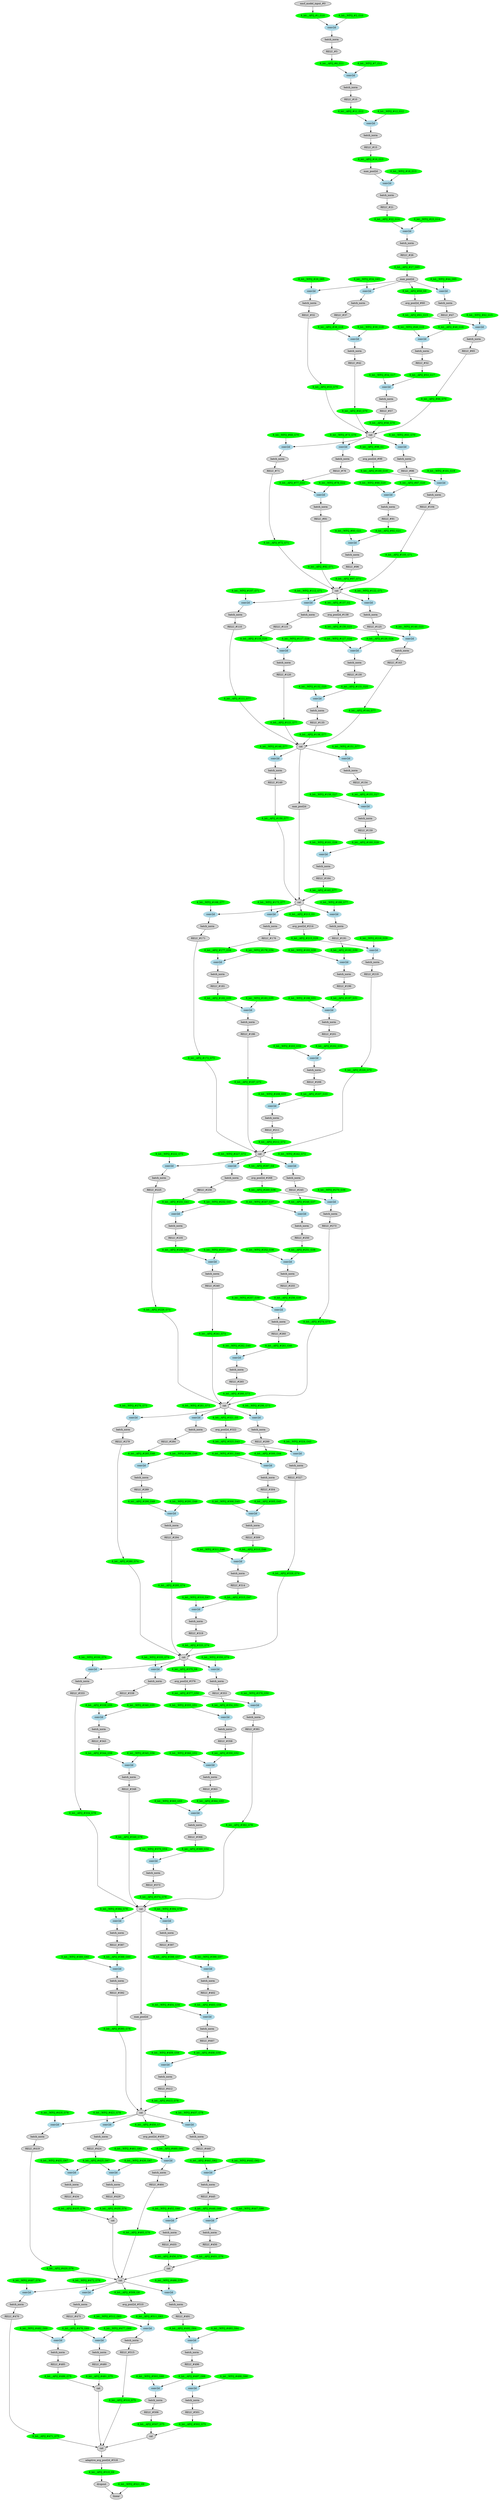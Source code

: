 strict digraph  {
"0 /nncf_model_input" [id=0, label="nncf_model_input_#0", scope="", style=filled, type=nncf_model_input];
"1 AsymmetricQuantizer/asymmetric_quantize" [color=green, id=1, label="8_bit__AFQ_#1_G10", scope=AsymmetricQuantizer, style=filled, type=asymmetric_quantize];
"2 Inception3/BasicConv2d[Conv2d_1a_3x3]/NNCFConv2d[conv]/ModuleDict[pre_ops]/UpdateWeight[0]/SymmetricQuantizer[op]/symmetric_quantize" [color=green, id=2, label="8_bit__WFQ_#2_G10", scope="Inception3/BasicConv2d[Conv2d_1a_3x3]/NNCFConv2d[conv]/ModuleDict[pre_ops]/UpdateWeight[0]/SymmetricQuantizer[op]", style=filled, type=symmetric_quantize];
"3 Inception3/BasicConv2d[Conv2d_1a_3x3]/NNCFConv2d[conv]/conv2d" [color=lightblue, id=3, label=conv2d, scope="Inception3/BasicConv2d[Conv2d_1a_3x3]/NNCFConv2d[conv]", style=filled, type=conv2d];
"4 Inception3/BasicConv2d[Conv2d_1a_3x3]/BatchNorm2d[bn]/batch_norm" [id=4, label=batch_norm, scope="Inception3/BasicConv2d[Conv2d_1a_3x3]/BatchNorm2d[bn]", style=filled, type=batch_norm];
"5 Inception3/BasicConv2d[Conv2d_1a_3x3]/RELU" [id=5, label="RELU_#5", scope="Inception3/BasicConv2d[Conv2d_1a_3x3]", style=filled, type=RELU];
"6 Inception3/BasicConv2d[Conv2d_1a_3x3]/AsymmetricQuantizer/asymmetric_quantize" [color=green, id=6, label="8_bit__AFQ_#6_G11", scope="Inception3/BasicConv2d[Conv2d_1a_3x3]/AsymmetricQuantizer", style=filled, type=asymmetric_quantize];
"7 Inception3/BasicConv2d[Conv2d_2a_3x3]/NNCFConv2d[conv]/ModuleDict[pre_ops]/UpdateWeight[0]/SymmetricQuantizer[op]/symmetric_quantize" [color=green, id=7, label="8_bit__WFQ_#7_G11", scope="Inception3/BasicConv2d[Conv2d_2a_3x3]/NNCFConv2d[conv]/ModuleDict[pre_ops]/UpdateWeight[0]/SymmetricQuantizer[op]", style=filled, type=symmetric_quantize];
"8 Inception3/BasicConv2d[Conv2d_2a_3x3]/NNCFConv2d[conv]/conv2d" [color=lightblue, id=8, label=conv2d, scope="Inception3/BasicConv2d[Conv2d_2a_3x3]/NNCFConv2d[conv]", style=filled, type=conv2d];
"9 Inception3/BasicConv2d[Conv2d_2a_3x3]/BatchNorm2d[bn]/batch_norm" [id=9, label=batch_norm, scope="Inception3/BasicConv2d[Conv2d_2a_3x3]/BatchNorm2d[bn]", style=filled, type=batch_norm];
"10 Inception3/BasicConv2d[Conv2d_2a_3x3]/RELU" [id=10, label="RELU_#10", scope="Inception3/BasicConv2d[Conv2d_2a_3x3]", style=filled, type=RELU];
"11 Inception3/BasicConv2d[Conv2d_2a_3x3]/AsymmetricQuantizer/asymmetric_quantize" [color=green, id=11, label="8_bit__AFQ_#11_G12", scope="Inception3/BasicConv2d[Conv2d_2a_3x3]/AsymmetricQuantizer", style=filled, type=asymmetric_quantize];
"12 Inception3/BasicConv2d[Conv2d_2b_3x3]/NNCFConv2d[conv]/ModuleDict[pre_ops]/UpdateWeight[0]/SymmetricQuantizer[op]/symmetric_quantize" [color=green, id=12, label="8_bit__WFQ_#12_G12", scope="Inception3/BasicConv2d[Conv2d_2b_3x3]/NNCFConv2d[conv]/ModuleDict[pre_ops]/UpdateWeight[0]/SymmetricQuantizer[op]", style=filled, type=symmetric_quantize];
"13 Inception3/BasicConv2d[Conv2d_2b_3x3]/NNCFConv2d[conv]/conv2d" [color=lightblue, id=13, label=conv2d, scope="Inception3/BasicConv2d[Conv2d_2b_3x3]/NNCFConv2d[conv]", style=filled, type=conv2d];
"14 Inception3/BasicConv2d[Conv2d_2b_3x3]/BatchNorm2d[bn]/batch_norm" [id=14, label=batch_norm, scope="Inception3/BasicConv2d[Conv2d_2b_3x3]/BatchNorm2d[bn]", style=filled, type=batch_norm];
"15 Inception3/BasicConv2d[Conv2d_2b_3x3]/RELU" [id=15, label="RELU_#15", scope="Inception3/BasicConv2d[Conv2d_2b_3x3]", style=filled, type=RELU];
"16 Inception3/BasicConv2d[Conv2d_2b_3x3]/AsymmetricQuantizer/asymmetric_quantize" [color=green, id=16, label="8_bit__AFQ_#16_G13", scope="Inception3/BasicConv2d[Conv2d_2b_3x3]/AsymmetricQuantizer", style=filled, type=asymmetric_quantize];
"17 Inception3/MaxPool2d[maxpool1]/max_pool2d" [id=17, label=max_pool2d, scope="Inception3/MaxPool2d[maxpool1]", style=filled, type=max_pool2d];
"18 Inception3/BasicConv2d[Conv2d_3b_1x1]/NNCFConv2d[conv]/ModuleDict[pre_ops]/UpdateWeight[0]/SymmetricQuantizer[op]/symmetric_quantize" [color=green, id=18, label="8_bit__WFQ_#18_G13", scope="Inception3/BasicConv2d[Conv2d_3b_1x1]/NNCFConv2d[conv]/ModuleDict[pre_ops]/UpdateWeight[0]/SymmetricQuantizer[op]", style=filled, type=symmetric_quantize];
"19 Inception3/BasicConv2d[Conv2d_3b_1x1]/NNCFConv2d[conv]/conv2d" [color=lightblue, id=19, label=conv2d, scope="Inception3/BasicConv2d[Conv2d_3b_1x1]/NNCFConv2d[conv]", style=filled, type=conv2d];
"20 Inception3/BasicConv2d[Conv2d_3b_1x1]/BatchNorm2d[bn]/batch_norm" [id=20, label=batch_norm, scope="Inception3/BasicConv2d[Conv2d_3b_1x1]/BatchNorm2d[bn]", style=filled, type=batch_norm];
"21 Inception3/BasicConv2d[Conv2d_3b_1x1]/RELU" [id=21, label="RELU_#21", scope="Inception3/BasicConv2d[Conv2d_3b_1x1]", style=filled, type=RELU];
"22 Inception3/BasicConv2d[Conv2d_3b_1x1]/AsymmetricQuantizer/asymmetric_quantize" [color=green, id=22, label="8_bit__AFQ_#22_G14", scope="Inception3/BasicConv2d[Conv2d_3b_1x1]/AsymmetricQuantizer", style=filled, type=asymmetric_quantize];
"23 Inception3/BasicConv2d[Conv2d_4a_3x3]/NNCFConv2d[conv]/ModuleDict[pre_ops]/UpdateWeight[0]/SymmetricQuantizer[op]/symmetric_quantize" [color=green, id=23, label="8_bit__WFQ_#23_G14", scope="Inception3/BasicConv2d[Conv2d_4a_3x3]/NNCFConv2d[conv]/ModuleDict[pre_ops]/UpdateWeight[0]/SymmetricQuantizer[op]", style=filled, type=symmetric_quantize];
"24 Inception3/BasicConv2d[Conv2d_4a_3x3]/NNCFConv2d[conv]/conv2d" [color=lightblue, id=24, label=conv2d, scope="Inception3/BasicConv2d[Conv2d_4a_3x3]/NNCFConv2d[conv]", style=filled, type=conv2d];
"25 Inception3/BasicConv2d[Conv2d_4a_3x3]/BatchNorm2d[bn]/batch_norm" [id=25, label=batch_norm, scope="Inception3/BasicConv2d[Conv2d_4a_3x3]/BatchNorm2d[bn]", style=filled, type=batch_norm];
"26 Inception3/BasicConv2d[Conv2d_4a_3x3]/RELU" [id=26, label="RELU_#26", scope="Inception3/BasicConv2d[Conv2d_4a_3x3]", style=filled, type=RELU];
"27 Inception3/BasicConv2d[Conv2d_4a_3x3]/AsymmetricQuantizer/asymmetric_quantize" [color=green, id=27, label="8_bit__AFQ_#27_G65", scope="Inception3/BasicConv2d[Conv2d_4a_3x3]/AsymmetricQuantizer", style=filled, type=asymmetric_quantize];
"28 Inception3/MaxPool2d[maxpool2]/max_pool2d" [id=28, label=max_pool2d, scope="Inception3/MaxPool2d[maxpool2]", style=filled, type=max_pool2d];
"29 Inception3/InceptionA[Mixed_5b]/BasicConv2d[branch1x1]/NNCFConv2d[conv]/ModuleDict[pre_ops]/UpdateWeight[0]/SymmetricQuantizer[op]/symmetric_quantize" [color=green, id=29, label="8_bit__WFQ_#29_G65", scope="Inception3/InceptionA[Mixed_5b]/BasicConv2d[branch1x1]/NNCFConv2d[conv]/ModuleDict[pre_ops]/UpdateWeight[0]/SymmetricQuantizer[op]", style=filled, type=symmetric_quantize];
"30 Inception3/InceptionA[Mixed_5b]/BasicConv2d[branch1x1]/NNCFConv2d[conv]/conv2d" [color=lightblue, id=30, label=conv2d, scope="Inception3/InceptionA[Mixed_5b]/BasicConv2d[branch1x1]/NNCFConv2d[conv]", style=filled, type=conv2d];
"31 Inception3/InceptionA[Mixed_5b]/BasicConv2d[branch1x1]/BatchNorm2d[bn]/batch_norm" [id=31, label=batch_norm, scope="Inception3/InceptionA[Mixed_5b]/BasicConv2d[branch1x1]/BatchNorm2d[bn]", style=filled, type=batch_norm];
"32 Inception3/InceptionA[Mixed_5b]/BasicConv2d[branch1x1]/RELU" [id=32, label="RELU_#32", scope="Inception3/InceptionA[Mixed_5b]/BasicConv2d[branch1x1]", style=filled, type=RELU];
"33 Inception3/InceptionA[Mixed_5b]/BasicConv2d[branch1x1]/AsymmetricQuantizer/asymmetric_quantize" [color=green, id=33, label="8_bit__AFQ_#33_G70", scope="Inception3/InceptionA[Mixed_5b]/BasicConv2d[branch1x1]/AsymmetricQuantizer", style=filled, type=asymmetric_quantize];
"34 Inception3/InceptionA[Mixed_5b]/BasicConv2d[branch5x5_1]/NNCFConv2d[conv]/ModuleDict[pre_ops]/UpdateWeight[0]/SymmetricQuantizer[op]/symmetric_quantize" [color=green, id=34, label="8_bit__WFQ_#34_G65", scope="Inception3/InceptionA[Mixed_5b]/BasicConv2d[branch5x5_1]/NNCFConv2d[conv]/ModuleDict[pre_ops]/UpdateWeight[0]/SymmetricQuantizer[op]", style=filled, type=symmetric_quantize];
"35 Inception3/InceptionA[Mixed_5b]/BasicConv2d[branch5x5_1]/NNCFConv2d[conv]/conv2d" [color=lightblue, id=35, label=conv2d, scope="Inception3/InceptionA[Mixed_5b]/BasicConv2d[branch5x5_1]/NNCFConv2d[conv]", style=filled, type=conv2d];
"36 Inception3/InceptionA[Mixed_5b]/BasicConv2d[branch5x5_1]/BatchNorm2d[bn]/batch_norm" [id=36, label=batch_norm, scope="Inception3/InceptionA[Mixed_5b]/BasicConv2d[branch5x5_1]/BatchNorm2d[bn]", style=filled, type=batch_norm];
"37 Inception3/InceptionA[Mixed_5b]/BasicConv2d[branch5x5_1]/RELU" [id=37, label="RELU_#37", scope="Inception3/InceptionA[Mixed_5b]/BasicConv2d[branch5x5_1]", style=filled, type=RELU];
"38 Inception3/InceptionA[Mixed_5b]/BasicConv2d[branch5x5_1]/AsymmetricQuantizer/asymmetric_quantize" [color=green, id=38, label="8_bit__AFQ_#38_G18", scope="Inception3/InceptionA[Mixed_5b]/BasicConv2d[branch5x5_1]/AsymmetricQuantizer", style=filled, type=asymmetric_quantize];
"39 Inception3/InceptionA[Mixed_5b]/BasicConv2d[branch5x5_2]/NNCFConv2d[conv]/ModuleDict[pre_ops]/UpdateWeight[0]/SymmetricQuantizer[op]/symmetric_quantize" [color=green, id=39, label="8_bit__WFQ_#39_G18", scope="Inception3/InceptionA[Mixed_5b]/BasicConv2d[branch5x5_2]/NNCFConv2d[conv]/ModuleDict[pre_ops]/UpdateWeight[0]/SymmetricQuantizer[op]", style=filled, type=symmetric_quantize];
"40 Inception3/InceptionA[Mixed_5b]/BasicConv2d[branch5x5_2]/NNCFConv2d[conv]/conv2d" [color=lightblue, id=40, label=conv2d, scope="Inception3/InceptionA[Mixed_5b]/BasicConv2d[branch5x5_2]/NNCFConv2d[conv]", style=filled, type=conv2d];
"41 Inception3/InceptionA[Mixed_5b]/BasicConv2d[branch5x5_2]/BatchNorm2d[bn]/batch_norm" [id=41, label=batch_norm, scope="Inception3/InceptionA[Mixed_5b]/BasicConv2d[branch5x5_2]/BatchNorm2d[bn]", style=filled, type=batch_norm];
"42 Inception3/InceptionA[Mixed_5b]/BasicConv2d[branch5x5_2]/RELU" [id=42, label="RELU_#42", scope="Inception3/InceptionA[Mixed_5b]/BasicConv2d[branch5x5_2]", style=filled, type=RELU];
"43 Inception3/InceptionA[Mixed_5b]/BasicConv2d[branch5x5_2]/AsymmetricQuantizer/asymmetric_quantize" [color=green, id=43, label="8_bit__AFQ_#43_G70", scope="Inception3/InceptionA[Mixed_5b]/BasicConv2d[branch5x5_2]/AsymmetricQuantizer", style=filled, type=asymmetric_quantize];
"44 Inception3/InceptionA[Mixed_5b]/BasicConv2d[branch3x3dbl_1]/NNCFConv2d[conv]/ModuleDict[pre_ops]/UpdateWeight[0]/SymmetricQuantizer[op]/symmetric_quantize" [color=green, id=44, label="8_bit__WFQ_#44_G65", scope="Inception3/InceptionA[Mixed_5b]/BasicConv2d[branch3x3dbl_1]/NNCFConv2d[conv]/ModuleDict[pre_ops]/UpdateWeight[0]/SymmetricQuantizer[op]", style=filled, type=symmetric_quantize];
"45 Inception3/InceptionA[Mixed_5b]/BasicConv2d[branch3x3dbl_1]/NNCFConv2d[conv]/conv2d" [color=lightblue, id=45, label=conv2d, scope="Inception3/InceptionA[Mixed_5b]/BasicConv2d[branch3x3dbl_1]/NNCFConv2d[conv]", style=filled, type=conv2d];
"46 Inception3/InceptionA[Mixed_5b]/BasicConv2d[branch3x3dbl_1]/BatchNorm2d[bn]/batch_norm" [id=46, label=batch_norm, scope="Inception3/InceptionA[Mixed_5b]/BasicConv2d[branch3x3dbl_1]/BatchNorm2d[bn]", style=filled, type=batch_norm];
"47 Inception3/InceptionA[Mixed_5b]/BasicConv2d[branch3x3dbl_1]/RELU" [id=47, label="RELU_#47", scope="Inception3/InceptionA[Mixed_5b]/BasicConv2d[branch3x3dbl_1]", style=filled, type=RELU];
"48 Inception3/InceptionA[Mixed_5b]/BasicConv2d[branch3x3dbl_1]/AsymmetricQuantizer/asymmetric_quantize" [color=green, id=48, label="8_bit__AFQ_#48_G16", scope="Inception3/InceptionA[Mixed_5b]/BasicConv2d[branch3x3dbl_1]/AsymmetricQuantizer", style=filled, type=asymmetric_quantize];
"49 Inception3/InceptionA[Mixed_5b]/BasicConv2d[branch3x3dbl_2]/NNCFConv2d[conv]/ModuleDict[pre_ops]/UpdateWeight[0]/SymmetricQuantizer[op]/symmetric_quantize" [color=green, id=49, label="8_bit__WFQ_#49_G16", scope="Inception3/InceptionA[Mixed_5b]/BasicConv2d[branch3x3dbl_2]/NNCFConv2d[conv]/ModuleDict[pre_ops]/UpdateWeight[0]/SymmetricQuantizer[op]", style=filled, type=symmetric_quantize];
"50 Inception3/InceptionA[Mixed_5b]/BasicConv2d[branch3x3dbl_2]/NNCFConv2d[conv]/conv2d" [color=lightblue, id=50, label=conv2d, scope="Inception3/InceptionA[Mixed_5b]/BasicConv2d[branch3x3dbl_2]/NNCFConv2d[conv]", style=filled, type=conv2d];
"51 Inception3/InceptionA[Mixed_5b]/BasicConv2d[branch3x3dbl_2]/BatchNorm2d[bn]/batch_norm" [id=51, label=batch_norm, scope="Inception3/InceptionA[Mixed_5b]/BasicConv2d[branch3x3dbl_2]/BatchNorm2d[bn]", style=filled, type=batch_norm];
"52 Inception3/InceptionA[Mixed_5b]/BasicConv2d[branch3x3dbl_2]/RELU" [id=52, label="RELU_#52", scope="Inception3/InceptionA[Mixed_5b]/BasicConv2d[branch3x3dbl_2]", style=filled, type=RELU];
"53 Inception3/InceptionA[Mixed_5b]/BasicConv2d[branch3x3dbl_2]/AsymmetricQuantizer/asymmetric_quantize" [color=green, id=53, label="8_bit__AFQ_#53_G17", scope="Inception3/InceptionA[Mixed_5b]/BasicConv2d[branch3x3dbl_2]/AsymmetricQuantizer", style=filled, type=asymmetric_quantize];
"54 Inception3/InceptionA[Mixed_5b]/BasicConv2d[branch3x3dbl_3]/NNCFConv2d[conv]/ModuleDict[pre_ops]/UpdateWeight[0]/SymmetricQuantizer[op]/symmetric_quantize" [color=green, id=54, label="8_bit__WFQ_#54_G17", scope="Inception3/InceptionA[Mixed_5b]/BasicConv2d[branch3x3dbl_3]/NNCFConv2d[conv]/ModuleDict[pre_ops]/UpdateWeight[0]/SymmetricQuantizer[op]", style=filled, type=symmetric_quantize];
"55 Inception3/InceptionA[Mixed_5b]/BasicConv2d[branch3x3dbl_3]/NNCFConv2d[conv]/conv2d" [color=lightblue, id=55, label=conv2d, scope="Inception3/InceptionA[Mixed_5b]/BasicConv2d[branch3x3dbl_3]/NNCFConv2d[conv]", style=filled, type=conv2d];
"56 Inception3/InceptionA[Mixed_5b]/BasicConv2d[branch3x3dbl_3]/BatchNorm2d[bn]/batch_norm" [id=56, label=batch_norm, scope="Inception3/InceptionA[Mixed_5b]/BasicConv2d[branch3x3dbl_3]/BatchNorm2d[bn]", style=filled, type=batch_norm];
"57 Inception3/InceptionA[Mixed_5b]/BasicConv2d[branch3x3dbl_3]/RELU" [id=57, label="RELU_#57", scope="Inception3/InceptionA[Mixed_5b]/BasicConv2d[branch3x3dbl_3]", style=filled, type=RELU];
"58 Inception3/InceptionA[Mixed_5b]/BasicConv2d[branch3x3dbl_3]/AsymmetricQuantizer/asymmetric_quantize" [color=green, id=58, label="8_bit__AFQ_#58_G70", scope="Inception3/InceptionA[Mixed_5b]/BasicConv2d[branch3x3dbl_3]/AsymmetricQuantizer", style=filled, type=asymmetric_quantize];
"59 Inception3/InceptionA[Mixed_5b]/SymmetricQuantizer/symmetric_quantize" [color=green, id=59, label="8_bit__AFQ_#59_G0", scope="Inception3/InceptionA[Mixed_5b]/SymmetricQuantizer", style=filled, type=symmetric_quantize];
"60 Inception3/InceptionA[Mixed_5b]/avg_pool2d" [id=60, label="avg_pool2d_#60", scope="Inception3/InceptionA[Mixed_5b]", style=filled, type=avg_pool2d];
"61 Inception3/InceptionA[Mixed_5b]/AsymmetricQuantizer/asymmetric_quantize" [color=green, id=61, label="8_bit__AFQ_#61_G15", scope="Inception3/InceptionA[Mixed_5b]/AsymmetricQuantizer", style=filled, type=asymmetric_quantize];
"62 Inception3/InceptionA[Mixed_5b]/BasicConv2d[branch_pool]/NNCFConv2d[conv]/ModuleDict[pre_ops]/UpdateWeight[0]/SymmetricQuantizer[op]/symmetric_quantize" [color=green, id=62, label="8_bit__WFQ_#62_G15", scope="Inception3/InceptionA[Mixed_5b]/BasicConv2d[branch_pool]/NNCFConv2d[conv]/ModuleDict[pre_ops]/UpdateWeight[0]/SymmetricQuantizer[op]", style=filled, type=symmetric_quantize];
"63 Inception3/InceptionA[Mixed_5b]/BasicConv2d[branch_pool]/NNCFConv2d[conv]/conv2d" [color=lightblue, id=63, label=conv2d, scope="Inception3/InceptionA[Mixed_5b]/BasicConv2d[branch_pool]/NNCFConv2d[conv]", style=filled, type=conv2d];
"64 Inception3/InceptionA[Mixed_5b]/BasicConv2d[branch_pool]/BatchNorm2d[bn]/batch_norm" [id=64, label=batch_norm, scope="Inception3/InceptionA[Mixed_5b]/BasicConv2d[branch_pool]/BatchNorm2d[bn]", style=filled, type=batch_norm];
"65 Inception3/InceptionA[Mixed_5b]/BasicConv2d[branch_pool]/RELU" [id=65, label="RELU_#65", scope="Inception3/InceptionA[Mixed_5b]/BasicConv2d[branch_pool]", style=filled, type=RELU];
"66 Inception3/InceptionA[Mixed_5b]/BasicConv2d[branch_pool]/AsymmetricQuantizer/asymmetric_quantize" [color=green, id=66, label="8_bit__AFQ_#66_G70", scope="Inception3/InceptionA[Mixed_5b]/BasicConv2d[branch_pool]/AsymmetricQuantizer", style=filled, type=asymmetric_quantize];
"67 Inception3/InceptionA[Mixed_5b]/cat" [id=67, label=cat, scope="Inception3/InceptionA[Mixed_5b]", style=filled, type=cat];
"68 Inception3/InceptionA[Mixed_5c]/BasicConv2d[branch1x1]/NNCFConv2d[conv]/ModuleDict[pre_ops]/UpdateWeight[0]/SymmetricQuantizer[op]/symmetric_quantize" [color=green, id=68, label="8_bit__WFQ_#68_G70", scope="Inception3/InceptionA[Mixed_5c]/BasicConv2d[branch1x1]/NNCFConv2d[conv]/ModuleDict[pre_ops]/UpdateWeight[0]/SymmetricQuantizer[op]", style=filled, type=symmetric_quantize];
"69 Inception3/InceptionA[Mixed_5c]/BasicConv2d[branch1x1]/NNCFConv2d[conv]/conv2d" [color=lightblue, id=69, label=conv2d, scope="Inception3/InceptionA[Mixed_5c]/BasicConv2d[branch1x1]/NNCFConv2d[conv]", style=filled, type=conv2d];
"70 Inception3/InceptionA[Mixed_5c]/BasicConv2d[branch1x1]/BatchNorm2d[bn]/batch_norm" [id=70, label=batch_norm, scope="Inception3/InceptionA[Mixed_5c]/BasicConv2d[branch1x1]/BatchNorm2d[bn]", style=filled, type=batch_norm];
"71 Inception3/InceptionA[Mixed_5c]/BasicConv2d[branch1x1]/RELU" [id=71, label="RELU_#71", scope="Inception3/InceptionA[Mixed_5c]/BasicConv2d[branch1x1]", style=filled, type=RELU];
"72 Inception3/InceptionA[Mixed_5c]/BasicConv2d[branch1x1]/AsymmetricQuantizer/asymmetric_quantize" [color=green, id=72, label="8_bit__AFQ_#72_G71", scope="Inception3/InceptionA[Mixed_5c]/BasicConv2d[branch1x1]/AsymmetricQuantizer", style=filled, type=asymmetric_quantize];
"73 Inception3/InceptionA[Mixed_5c]/BasicConv2d[branch5x5_1]/NNCFConv2d[conv]/ModuleDict[pre_ops]/UpdateWeight[0]/SymmetricQuantizer[op]/symmetric_quantize" [color=green, id=73, label="8_bit__WFQ_#73_G70", scope="Inception3/InceptionA[Mixed_5c]/BasicConv2d[branch5x5_1]/NNCFConv2d[conv]/ModuleDict[pre_ops]/UpdateWeight[0]/SymmetricQuantizer[op]", style=filled, type=symmetric_quantize];
"74 Inception3/InceptionA[Mixed_5c]/BasicConv2d[branch5x5_1]/NNCFConv2d[conv]/conv2d" [color=lightblue, id=74, label=conv2d, scope="Inception3/InceptionA[Mixed_5c]/BasicConv2d[branch5x5_1]/NNCFConv2d[conv]", style=filled, type=conv2d];
"75 Inception3/InceptionA[Mixed_5c]/BasicConv2d[branch5x5_1]/BatchNorm2d[bn]/batch_norm" [id=75, label=batch_norm, scope="Inception3/InceptionA[Mixed_5c]/BasicConv2d[branch5x5_1]/BatchNorm2d[bn]", style=filled, type=batch_norm];
"76 Inception3/InceptionA[Mixed_5c]/BasicConv2d[branch5x5_1]/RELU" [id=76, label="RELU_#76", scope="Inception3/InceptionA[Mixed_5c]/BasicConv2d[branch5x5_1]", style=filled, type=RELU];
"77 Inception3/InceptionA[Mixed_5c]/BasicConv2d[branch5x5_1]/AsymmetricQuantizer/asymmetric_quantize" [color=green, id=77, label="8_bit__AFQ_#77_G22", scope="Inception3/InceptionA[Mixed_5c]/BasicConv2d[branch5x5_1]/AsymmetricQuantizer", style=filled, type=asymmetric_quantize];
"78 Inception3/InceptionA[Mixed_5c]/BasicConv2d[branch5x5_2]/NNCFConv2d[conv]/ModuleDict[pre_ops]/UpdateWeight[0]/SymmetricQuantizer[op]/symmetric_quantize" [color=green, id=78, label="8_bit__WFQ_#78_G22", scope="Inception3/InceptionA[Mixed_5c]/BasicConv2d[branch5x5_2]/NNCFConv2d[conv]/ModuleDict[pre_ops]/UpdateWeight[0]/SymmetricQuantizer[op]", style=filled, type=symmetric_quantize];
"79 Inception3/InceptionA[Mixed_5c]/BasicConv2d[branch5x5_2]/NNCFConv2d[conv]/conv2d" [color=lightblue, id=79, label=conv2d, scope="Inception3/InceptionA[Mixed_5c]/BasicConv2d[branch5x5_2]/NNCFConv2d[conv]", style=filled, type=conv2d];
"80 Inception3/InceptionA[Mixed_5c]/BasicConv2d[branch5x5_2]/BatchNorm2d[bn]/batch_norm" [id=80, label=batch_norm, scope="Inception3/InceptionA[Mixed_5c]/BasicConv2d[branch5x5_2]/BatchNorm2d[bn]", style=filled, type=batch_norm];
"81 Inception3/InceptionA[Mixed_5c]/BasicConv2d[branch5x5_2]/RELU" [id=81, label="RELU_#81", scope="Inception3/InceptionA[Mixed_5c]/BasicConv2d[branch5x5_2]", style=filled, type=RELU];
"82 Inception3/InceptionA[Mixed_5c]/BasicConv2d[branch5x5_2]/AsymmetricQuantizer/asymmetric_quantize" [color=green, id=82, label="8_bit__AFQ_#82_G71", scope="Inception3/InceptionA[Mixed_5c]/BasicConv2d[branch5x5_2]/AsymmetricQuantizer", style=filled, type=asymmetric_quantize];
"83 Inception3/InceptionA[Mixed_5c]/BasicConv2d[branch3x3dbl_1]/NNCFConv2d[conv]/ModuleDict[pre_ops]/UpdateWeight[0]/SymmetricQuantizer[op]/symmetric_quantize" [color=green, id=83, label="8_bit__WFQ_#83_G70", scope="Inception3/InceptionA[Mixed_5c]/BasicConv2d[branch3x3dbl_1]/NNCFConv2d[conv]/ModuleDict[pre_ops]/UpdateWeight[0]/SymmetricQuantizer[op]", style=filled, type=symmetric_quantize];
"84 Inception3/InceptionA[Mixed_5c]/BasicConv2d[branch3x3dbl_1]/NNCFConv2d[conv]/conv2d" [color=lightblue, id=84, label=conv2d, scope="Inception3/InceptionA[Mixed_5c]/BasicConv2d[branch3x3dbl_1]/NNCFConv2d[conv]", style=filled, type=conv2d];
"85 Inception3/InceptionA[Mixed_5c]/BasicConv2d[branch3x3dbl_1]/BatchNorm2d[bn]/batch_norm" [id=85, label=batch_norm, scope="Inception3/InceptionA[Mixed_5c]/BasicConv2d[branch3x3dbl_1]/BatchNorm2d[bn]", style=filled, type=batch_norm];
"86 Inception3/InceptionA[Mixed_5c]/BasicConv2d[branch3x3dbl_1]/RELU" [id=86, label="RELU_#86", scope="Inception3/InceptionA[Mixed_5c]/BasicConv2d[branch3x3dbl_1]", style=filled, type=RELU];
"87 Inception3/InceptionA[Mixed_5c]/BasicConv2d[branch3x3dbl_1]/AsymmetricQuantizer/asymmetric_quantize" [color=green, id=87, label="8_bit__AFQ_#87_G20", scope="Inception3/InceptionA[Mixed_5c]/BasicConv2d[branch3x3dbl_1]/AsymmetricQuantizer", style=filled, type=asymmetric_quantize];
"88 Inception3/InceptionA[Mixed_5c]/BasicConv2d[branch3x3dbl_2]/NNCFConv2d[conv]/ModuleDict[pre_ops]/UpdateWeight[0]/SymmetricQuantizer[op]/symmetric_quantize" [color=green, id=88, label="8_bit__WFQ_#88_G20", scope="Inception3/InceptionA[Mixed_5c]/BasicConv2d[branch3x3dbl_2]/NNCFConv2d[conv]/ModuleDict[pre_ops]/UpdateWeight[0]/SymmetricQuantizer[op]", style=filled, type=symmetric_quantize];
"89 Inception3/InceptionA[Mixed_5c]/BasicConv2d[branch3x3dbl_2]/NNCFConv2d[conv]/conv2d" [color=lightblue, id=89, label=conv2d, scope="Inception3/InceptionA[Mixed_5c]/BasicConv2d[branch3x3dbl_2]/NNCFConv2d[conv]", style=filled, type=conv2d];
"90 Inception3/InceptionA[Mixed_5c]/BasicConv2d[branch3x3dbl_2]/BatchNorm2d[bn]/batch_norm" [id=90, label=batch_norm, scope="Inception3/InceptionA[Mixed_5c]/BasicConv2d[branch3x3dbl_2]/BatchNorm2d[bn]", style=filled, type=batch_norm];
"91 Inception3/InceptionA[Mixed_5c]/BasicConv2d[branch3x3dbl_2]/RELU" [id=91, label="RELU_#91", scope="Inception3/InceptionA[Mixed_5c]/BasicConv2d[branch3x3dbl_2]", style=filled, type=RELU];
"92 Inception3/InceptionA[Mixed_5c]/BasicConv2d[branch3x3dbl_2]/AsymmetricQuantizer/asymmetric_quantize" [color=green, id=92, label="8_bit__AFQ_#92_G21", scope="Inception3/InceptionA[Mixed_5c]/BasicConv2d[branch3x3dbl_2]/AsymmetricQuantizer", style=filled, type=asymmetric_quantize];
"93 Inception3/InceptionA[Mixed_5c]/BasicConv2d[branch3x3dbl_3]/NNCFConv2d[conv]/ModuleDict[pre_ops]/UpdateWeight[0]/SymmetricQuantizer[op]/symmetric_quantize" [color=green, id=93, label="8_bit__WFQ_#93_G21", scope="Inception3/InceptionA[Mixed_5c]/BasicConv2d[branch3x3dbl_3]/NNCFConv2d[conv]/ModuleDict[pre_ops]/UpdateWeight[0]/SymmetricQuantizer[op]", style=filled, type=symmetric_quantize];
"94 Inception3/InceptionA[Mixed_5c]/BasicConv2d[branch3x3dbl_3]/NNCFConv2d[conv]/conv2d" [color=lightblue, id=94, label=conv2d, scope="Inception3/InceptionA[Mixed_5c]/BasicConv2d[branch3x3dbl_3]/NNCFConv2d[conv]", style=filled, type=conv2d];
"95 Inception3/InceptionA[Mixed_5c]/BasicConv2d[branch3x3dbl_3]/BatchNorm2d[bn]/batch_norm" [id=95, label=batch_norm, scope="Inception3/InceptionA[Mixed_5c]/BasicConv2d[branch3x3dbl_3]/BatchNorm2d[bn]", style=filled, type=batch_norm];
"96 Inception3/InceptionA[Mixed_5c]/BasicConv2d[branch3x3dbl_3]/RELU" [id=96, label="RELU_#96", scope="Inception3/InceptionA[Mixed_5c]/BasicConv2d[branch3x3dbl_3]", style=filled, type=RELU];
"97 Inception3/InceptionA[Mixed_5c]/BasicConv2d[branch3x3dbl_3]/AsymmetricQuantizer/asymmetric_quantize" [color=green, id=97, label="8_bit__AFQ_#97_G71", scope="Inception3/InceptionA[Mixed_5c]/BasicConv2d[branch3x3dbl_3]/AsymmetricQuantizer", style=filled, type=asymmetric_quantize];
"98 Inception3/InceptionA[Mixed_5c]/SymmetricQuantizer/symmetric_quantize" [color=green, id=98, label="8_bit__AFQ_#98_G1", scope="Inception3/InceptionA[Mixed_5c]/SymmetricQuantizer", style=filled, type=symmetric_quantize];
"99 Inception3/InceptionA[Mixed_5c]/avg_pool2d" [id=99, label="avg_pool2d_#99", scope="Inception3/InceptionA[Mixed_5c]", style=filled, type=avg_pool2d];
"100 Inception3/InceptionA[Mixed_5c]/AsymmetricQuantizer/asymmetric_quantize" [color=green, id=100, label="8_bit__AFQ_#100_G19", scope="Inception3/InceptionA[Mixed_5c]/AsymmetricQuantizer", style=filled, type=asymmetric_quantize];
"101 Inception3/InceptionA[Mixed_5c]/BasicConv2d[branch_pool]/NNCFConv2d[conv]/ModuleDict[pre_ops]/UpdateWeight[0]/SymmetricQuantizer[op]/symmetric_quantize" [color=green, id=101, label="8_bit__WFQ_#101_G19", scope="Inception3/InceptionA[Mixed_5c]/BasicConv2d[branch_pool]/NNCFConv2d[conv]/ModuleDict[pre_ops]/UpdateWeight[0]/SymmetricQuantizer[op]", style=filled, type=symmetric_quantize];
"102 Inception3/InceptionA[Mixed_5c]/BasicConv2d[branch_pool]/NNCFConv2d[conv]/conv2d" [color=lightblue, id=102, label=conv2d, scope="Inception3/InceptionA[Mixed_5c]/BasicConv2d[branch_pool]/NNCFConv2d[conv]", style=filled, type=conv2d];
"103 Inception3/InceptionA[Mixed_5c]/BasicConv2d[branch_pool]/BatchNorm2d[bn]/batch_norm" [id=103, label=batch_norm, scope="Inception3/InceptionA[Mixed_5c]/BasicConv2d[branch_pool]/BatchNorm2d[bn]", style=filled, type=batch_norm];
"104 Inception3/InceptionA[Mixed_5c]/BasicConv2d[branch_pool]/RELU" [id=104, label="RELU_#104", scope="Inception3/InceptionA[Mixed_5c]/BasicConv2d[branch_pool]", style=filled, type=RELU];
"105 Inception3/InceptionA[Mixed_5c]/BasicConv2d[branch_pool]/AsymmetricQuantizer/asymmetric_quantize" [color=green, id=105, label="8_bit__AFQ_#105_G71", scope="Inception3/InceptionA[Mixed_5c]/BasicConv2d[branch_pool]/AsymmetricQuantizer", style=filled, type=asymmetric_quantize];
"106 Inception3/InceptionA[Mixed_5c]/cat" [id=106, label=cat, scope="Inception3/InceptionA[Mixed_5c]", style=filled, type=cat];
"107 Inception3/InceptionA[Mixed_5d]/BasicConv2d[branch1x1]/NNCFConv2d[conv]/ModuleDict[pre_ops]/UpdateWeight[0]/SymmetricQuantizer[op]/symmetric_quantize" [color=green, id=107, label="8_bit__WFQ_#107_G71", scope="Inception3/InceptionA[Mixed_5d]/BasicConv2d[branch1x1]/NNCFConv2d[conv]/ModuleDict[pre_ops]/UpdateWeight[0]/SymmetricQuantizer[op]", style=filled, type=symmetric_quantize];
"108 Inception3/InceptionA[Mixed_5d]/BasicConv2d[branch1x1]/NNCFConv2d[conv]/conv2d" [color=lightblue, id=108, label=conv2d, scope="Inception3/InceptionA[Mixed_5d]/BasicConv2d[branch1x1]/NNCFConv2d[conv]", style=filled, type=conv2d];
"109 Inception3/InceptionA[Mixed_5d]/BasicConv2d[branch1x1]/BatchNorm2d[bn]/batch_norm" [id=109, label=batch_norm, scope="Inception3/InceptionA[Mixed_5d]/BasicConv2d[branch1x1]/BatchNorm2d[bn]", style=filled, type=batch_norm];
"110 Inception3/InceptionA[Mixed_5d]/BasicConv2d[branch1x1]/RELU" [id=110, label="RELU_#110", scope="Inception3/InceptionA[Mixed_5d]/BasicConv2d[branch1x1]", style=filled, type=RELU];
"111 Inception3/InceptionA[Mixed_5d]/BasicConv2d[branch1x1]/AsymmetricQuantizer/asymmetric_quantize" [color=green, id=111, label="8_bit__AFQ_#111_G77", scope="Inception3/InceptionA[Mixed_5d]/BasicConv2d[branch1x1]/AsymmetricQuantizer", style=filled, type=asymmetric_quantize];
"112 Inception3/InceptionA[Mixed_5d]/BasicConv2d[branch5x5_1]/NNCFConv2d[conv]/ModuleDict[pre_ops]/UpdateWeight[0]/SymmetricQuantizer[op]/symmetric_quantize" [color=green, id=112, label="8_bit__WFQ_#112_G71", scope="Inception3/InceptionA[Mixed_5d]/BasicConv2d[branch5x5_1]/NNCFConv2d[conv]/ModuleDict[pre_ops]/UpdateWeight[0]/SymmetricQuantizer[op]", style=filled, type=symmetric_quantize];
"113 Inception3/InceptionA[Mixed_5d]/BasicConv2d[branch5x5_1]/NNCFConv2d[conv]/conv2d" [color=lightblue, id=113, label=conv2d, scope="Inception3/InceptionA[Mixed_5d]/BasicConv2d[branch5x5_1]/NNCFConv2d[conv]", style=filled, type=conv2d];
"114 Inception3/InceptionA[Mixed_5d]/BasicConv2d[branch5x5_1]/BatchNorm2d[bn]/batch_norm" [id=114, label=batch_norm, scope="Inception3/InceptionA[Mixed_5d]/BasicConv2d[branch5x5_1]/BatchNorm2d[bn]", style=filled, type=batch_norm];
"115 Inception3/InceptionA[Mixed_5d]/BasicConv2d[branch5x5_1]/RELU" [id=115, label="RELU_#115", scope="Inception3/InceptionA[Mixed_5d]/BasicConv2d[branch5x5_1]", style=filled, type=RELU];
"116 Inception3/InceptionA[Mixed_5d]/BasicConv2d[branch5x5_1]/AsymmetricQuantizer/asymmetric_quantize" [color=green, id=116, label="8_bit__AFQ_#116_G26", scope="Inception3/InceptionA[Mixed_5d]/BasicConv2d[branch5x5_1]/AsymmetricQuantizer", style=filled, type=asymmetric_quantize];
"117 Inception3/InceptionA[Mixed_5d]/BasicConv2d[branch5x5_2]/NNCFConv2d[conv]/ModuleDict[pre_ops]/UpdateWeight[0]/SymmetricQuantizer[op]/symmetric_quantize" [color=green, id=117, label="8_bit__WFQ_#117_G26", scope="Inception3/InceptionA[Mixed_5d]/BasicConv2d[branch5x5_2]/NNCFConv2d[conv]/ModuleDict[pre_ops]/UpdateWeight[0]/SymmetricQuantizer[op]", style=filled, type=symmetric_quantize];
"118 Inception3/InceptionA[Mixed_5d]/BasicConv2d[branch5x5_2]/NNCFConv2d[conv]/conv2d" [color=lightblue, id=118, label=conv2d, scope="Inception3/InceptionA[Mixed_5d]/BasicConv2d[branch5x5_2]/NNCFConv2d[conv]", style=filled, type=conv2d];
"119 Inception3/InceptionA[Mixed_5d]/BasicConv2d[branch5x5_2]/BatchNorm2d[bn]/batch_norm" [id=119, label=batch_norm, scope="Inception3/InceptionA[Mixed_5d]/BasicConv2d[branch5x5_2]/BatchNorm2d[bn]", style=filled, type=batch_norm];
"120 Inception3/InceptionA[Mixed_5d]/BasicConv2d[branch5x5_2]/RELU" [id=120, label="RELU_#120", scope="Inception3/InceptionA[Mixed_5d]/BasicConv2d[branch5x5_2]", style=filled, type=RELU];
"121 Inception3/InceptionA[Mixed_5d]/BasicConv2d[branch5x5_2]/AsymmetricQuantizer/asymmetric_quantize" [color=green, id=121, label="8_bit__AFQ_#121_G77", scope="Inception3/InceptionA[Mixed_5d]/BasicConv2d[branch5x5_2]/AsymmetricQuantizer", style=filled, type=asymmetric_quantize];
"122 Inception3/InceptionA[Mixed_5d]/BasicConv2d[branch3x3dbl_1]/NNCFConv2d[conv]/ModuleDict[pre_ops]/UpdateWeight[0]/SymmetricQuantizer[op]/symmetric_quantize" [color=green, id=122, label="8_bit__WFQ_#122_G71", scope="Inception3/InceptionA[Mixed_5d]/BasicConv2d[branch3x3dbl_1]/NNCFConv2d[conv]/ModuleDict[pre_ops]/UpdateWeight[0]/SymmetricQuantizer[op]", style=filled, type=symmetric_quantize];
"123 Inception3/InceptionA[Mixed_5d]/BasicConv2d[branch3x3dbl_1]/NNCFConv2d[conv]/conv2d" [color=lightblue, id=123, label=conv2d, scope="Inception3/InceptionA[Mixed_5d]/BasicConv2d[branch3x3dbl_1]/NNCFConv2d[conv]", style=filled, type=conv2d];
"124 Inception3/InceptionA[Mixed_5d]/BasicConv2d[branch3x3dbl_1]/BatchNorm2d[bn]/batch_norm" [id=124, label=batch_norm, scope="Inception3/InceptionA[Mixed_5d]/BasicConv2d[branch3x3dbl_1]/BatchNorm2d[bn]", style=filled, type=batch_norm];
"125 Inception3/InceptionA[Mixed_5d]/BasicConv2d[branch3x3dbl_1]/RELU" [id=125, label="RELU_#125", scope="Inception3/InceptionA[Mixed_5d]/BasicConv2d[branch3x3dbl_1]", style=filled, type=RELU];
"126 Inception3/InceptionA[Mixed_5d]/BasicConv2d[branch3x3dbl_1]/AsymmetricQuantizer/asymmetric_quantize" [color=green, id=126, label="8_bit__AFQ_#126_G24", scope="Inception3/InceptionA[Mixed_5d]/BasicConv2d[branch3x3dbl_1]/AsymmetricQuantizer", style=filled, type=asymmetric_quantize];
"127 Inception3/InceptionA[Mixed_5d]/BasicConv2d[branch3x3dbl_2]/NNCFConv2d[conv]/ModuleDict[pre_ops]/UpdateWeight[0]/SymmetricQuantizer[op]/symmetric_quantize" [color=green, id=127, label="8_bit__WFQ_#127_G24", scope="Inception3/InceptionA[Mixed_5d]/BasicConv2d[branch3x3dbl_2]/NNCFConv2d[conv]/ModuleDict[pre_ops]/UpdateWeight[0]/SymmetricQuantizer[op]", style=filled, type=symmetric_quantize];
"128 Inception3/InceptionA[Mixed_5d]/BasicConv2d[branch3x3dbl_2]/NNCFConv2d[conv]/conv2d" [color=lightblue, id=128, label=conv2d, scope="Inception3/InceptionA[Mixed_5d]/BasicConv2d[branch3x3dbl_2]/NNCFConv2d[conv]", style=filled, type=conv2d];
"129 Inception3/InceptionA[Mixed_5d]/BasicConv2d[branch3x3dbl_2]/BatchNorm2d[bn]/batch_norm" [id=129, label=batch_norm, scope="Inception3/InceptionA[Mixed_5d]/BasicConv2d[branch3x3dbl_2]/BatchNorm2d[bn]", style=filled, type=batch_norm];
"130 Inception3/InceptionA[Mixed_5d]/BasicConv2d[branch3x3dbl_2]/RELU" [id=130, label="RELU_#130", scope="Inception3/InceptionA[Mixed_5d]/BasicConv2d[branch3x3dbl_2]", style=filled, type=RELU];
"131 Inception3/InceptionA[Mixed_5d]/BasicConv2d[branch3x3dbl_2]/AsymmetricQuantizer/asymmetric_quantize" [color=green, id=131, label="8_bit__AFQ_#131_G25", scope="Inception3/InceptionA[Mixed_5d]/BasicConv2d[branch3x3dbl_2]/AsymmetricQuantizer", style=filled, type=asymmetric_quantize];
"132 Inception3/InceptionA[Mixed_5d]/BasicConv2d[branch3x3dbl_3]/NNCFConv2d[conv]/ModuleDict[pre_ops]/UpdateWeight[0]/SymmetricQuantizer[op]/symmetric_quantize" [color=green, id=132, label="8_bit__WFQ_#132_G25", scope="Inception3/InceptionA[Mixed_5d]/BasicConv2d[branch3x3dbl_3]/NNCFConv2d[conv]/ModuleDict[pre_ops]/UpdateWeight[0]/SymmetricQuantizer[op]", style=filled, type=symmetric_quantize];
"133 Inception3/InceptionA[Mixed_5d]/BasicConv2d[branch3x3dbl_3]/NNCFConv2d[conv]/conv2d" [color=lightblue, id=133, label=conv2d, scope="Inception3/InceptionA[Mixed_5d]/BasicConv2d[branch3x3dbl_3]/NNCFConv2d[conv]", style=filled, type=conv2d];
"134 Inception3/InceptionA[Mixed_5d]/BasicConv2d[branch3x3dbl_3]/BatchNorm2d[bn]/batch_norm" [id=134, label=batch_norm, scope="Inception3/InceptionA[Mixed_5d]/BasicConv2d[branch3x3dbl_3]/BatchNorm2d[bn]", style=filled, type=batch_norm];
"135 Inception3/InceptionA[Mixed_5d]/BasicConv2d[branch3x3dbl_3]/RELU" [id=135, label="RELU_#135", scope="Inception3/InceptionA[Mixed_5d]/BasicConv2d[branch3x3dbl_3]", style=filled, type=RELU];
"136 Inception3/InceptionA[Mixed_5d]/BasicConv2d[branch3x3dbl_3]/AsymmetricQuantizer/asymmetric_quantize" [color=green, id=136, label="8_bit__AFQ_#136_G77", scope="Inception3/InceptionA[Mixed_5d]/BasicConv2d[branch3x3dbl_3]/AsymmetricQuantizer", style=filled, type=asymmetric_quantize];
"137 Inception3/InceptionA[Mixed_5d]/SymmetricQuantizer/symmetric_quantize" [color=green, id=137, label="8_bit__AFQ_#137_G2", scope="Inception3/InceptionA[Mixed_5d]/SymmetricQuantizer", style=filled, type=symmetric_quantize];
"138 Inception3/InceptionA[Mixed_5d]/avg_pool2d" [id=138, label="avg_pool2d_#138", scope="Inception3/InceptionA[Mixed_5d]", style=filled, type=avg_pool2d];
"139 Inception3/InceptionA[Mixed_5d]/AsymmetricQuantizer/asymmetric_quantize" [color=green, id=139, label="8_bit__AFQ_#139_G23", scope="Inception3/InceptionA[Mixed_5d]/AsymmetricQuantizer", style=filled, type=asymmetric_quantize];
"140 Inception3/InceptionA[Mixed_5d]/BasicConv2d[branch_pool]/NNCFConv2d[conv]/ModuleDict[pre_ops]/UpdateWeight[0]/SymmetricQuantizer[op]/symmetric_quantize" [color=green, id=140, label="8_bit__WFQ_#140_G23", scope="Inception3/InceptionA[Mixed_5d]/BasicConv2d[branch_pool]/NNCFConv2d[conv]/ModuleDict[pre_ops]/UpdateWeight[0]/SymmetricQuantizer[op]", style=filled, type=symmetric_quantize];
"141 Inception3/InceptionA[Mixed_5d]/BasicConv2d[branch_pool]/NNCFConv2d[conv]/conv2d" [color=lightblue, id=141, label=conv2d, scope="Inception3/InceptionA[Mixed_5d]/BasicConv2d[branch_pool]/NNCFConv2d[conv]", style=filled, type=conv2d];
"142 Inception3/InceptionA[Mixed_5d]/BasicConv2d[branch_pool]/BatchNorm2d[bn]/batch_norm" [id=142, label=batch_norm, scope="Inception3/InceptionA[Mixed_5d]/BasicConv2d[branch_pool]/BatchNorm2d[bn]", style=filled, type=batch_norm];
"143 Inception3/InceptionA[Mixed_5d]/BasicConv2d[branch_pool]/RELU" [id=143, label="RELU_#143", scope="Inception3/InceptionA[Mixed_5d]/BasicConv2d[branch_pool]", style=filled, type=RELU];
"144 Inception3/InceptionA[Mixed_5d]/BasicConv2d[branch_pool]/AsymmetricQuantizer/asymmetric_quantize" [color=green, id=144, label="8_bit__AFQ_#144_G77", scope="Inception3/InceptionA[Mixed_5d]/BasicConv2d[branch_pool]/AsymmetricQuantizer", style=filled, type=asymmetric_quantize];
"145 Inception3/InceptionA[Mixed_5d]/cat" [id=145, label=cat, scope="Inception3/InceptionA[Mixed_5d]", style=filled, type=cat];
"146 Inception3/InceptionB[Mixed_6a]/BasicConv2d[branch3x3]/NNCFConv2d[conv]/ModuleDict[pre_ops]/UpdateWeight[0]/SymmetricQuantizer[op]/symmetric_quantize" [color=green, id=146, label="8_bit__WFQ_#146_G77", scope="Inception3/InceptionB[Mixed_6a]/BasicConv2d[branch3x3]/NNCFConv2d[conv]/ModuleDict[pre_ops]/UpdateWeight[0]/SymmetricQuantizer[op]", style=filled, type=symmetric_quantize];
"147 Inception3/InceptionB[Mixed_6a]/BasicConv2d[branch3x3]/NNCFConv2d[conv]/conv2d" [color=lightblue, id=147, label=conv2d, scope="Inception3/InceptionB[Mixed_6a]/BasicConv2d[branch3x3]/NNCFConv2d[conv]", style=filled, type=conv2d];
"148 Inception3/InceptionB[Mixed_6a]/BasicConv2d[branch3x3]/BatchNorm2d[bn]/batch_norm" [id=148, label=batch_norm, scope="Inception3/InceptionB[Mixed_6a]/BasicConv2d[branch3x3]/BatchNorm2d[bn]", style=filled, type=batch_norm];
"149 Inception3/InceptionB[Mixed_6a]/BasicConv2d[branch3x3]/RELU" [id=149, label="RELU_#149", scope="Inception3/InceptionB[Mixed_6a]/BasicConv2d[branch3x3]", style=filled, type=RELU];
"150 Inception3/InceptionB[Mixed_6a]/BasicConv2d[branch3x3]/AsymmetricQuantizer/asymmetric_quantize" [color=green, id=150, label="8_bit__AFQ_#150_G77", scope="Inception3/InceptionB[Mixed_6a]/BasicConv2d[branch3x3]/AsymmetricQuantizer", style=filled, type=asymmetric_quantize];
"151 Inception3/InceptionB[Mixed_6a]/BasicConv2d[branch3x3dbl_1]/NNCFConv2d[conv]/ModuleDict[pre_ops]/UpdateWeight[0]/SymmetricQuantizer[op]/symmetric_quantize" [color=green, id=151, label="8_bit__WFQ_#151_G77", scope="Inception3/InceptionB[Mixed_6a]/BasicConv2d[branch3x3dbl_1]/NNCFConv2d[conv]/ModuleDict[pre_ops]/UpdateWeight[0]/SymmetricQuantizer[op]", style=filled, type=symmetric_quantize];
"152 Inception3/InceptionB[Mixed_6a]/BasicConv2d[branch3x3dbl_1]/NNCFConv2d[conv]/conv2d" [color=lightblue, id=152, label=conv2d, scope="Inception3/InceptionB[Mixed_6a]/BasicConv2d[branch3x3dbl_1]/NNCFConv2d[conv]", style=filled, type=conv2d];
"153 Inception3/InceptionB[Mixed_6a]/BasicConv2d[branch3x3dbl_1]/BatchNorm2d[bn]/batch_norm" [id=153, label=batch_norm, scope="Inception3/InceptionB[Mixed_6a]/BasicConv2d[branch3x3dbl_1]/BatchNorm2d[bn]", style=filled, type=batch_norm];
"154 Inception3/InceptionB[Mixed_6a]/BasicConv2d[branch3x3dbl_1]/RELU" [id=154, label="RELU_#154", scope="Inception3/InceptionB[Mixed_6a]/BasicConv2d[branch3x3dbl_1]", style=filled, type=RELU];
"155 Inception3/InceptionB[Mixed_6a]/BasicConv2d[branch3x3dbl_1]/AsymmetricQuantizer/asymmetric_quantize" [color=green, id=155, label="8_bit__AFQ_#155_G27", scope="Inception3/InceptionB[Mixed_6a]/BasicConv2d[branch3x3dbl_1]/AsymmetricQuantizer", style=filled, type=asymmetric_quantize];
"156 Inception3/InceptionB[Mixed_6a]/BasicConv2d[branch3x3dbl_2]/NNCFConv2d[conv]/ModuleDict[pre_ops]/UpdateWeight[0]/SymmetricQuantizer[op]/symmetric_quantize" [color=green, id=156, label="8_bit__WFQ_#156_G27", scope="Inception3/InceptionB[Mixed_6a]/BasicConv2d[branch3x3dbl_2]/NNCFConv2d[conv]/ModuleDict[pre_ops]/UpdateWeight[0]/SymmetricQuantizer[op]", style=filled, type=symmetric_quantize];
"157 Inception3/InceptionB[Mixed_6a]/BasicConv2d[branch3x3dbl_2]/NNCFConv2d[conv]/conv2d" [color=lightblue, id=157, label=conv2d, scope="Inception3/InceptionB[Mixed_6a]/BasicConv2d[branch3x3dbl_2]/NNCFConv2d[conv]", style=filled, type=conv2d];
"158 Inception3/InceptionB[Mixed_6a]/BasicConv2d[branch3x3dbl_2]/BatchNorm2d[bn]/batch_norm" [id=158, label=batch_norm, scope="Inception3/InceptionB[Mixed_6a]/BasicConv2d[branch3x3dbl_2]/BatchNorm2d[bn]", style=filled, type=batch_norm];
"159 Inception3/InceptionB[Mixed_6a]/BasicConv2d[branch3x3dbl_2]/RELU" [id=159, label="RELU_#159", scope="Inception3/InceptionB[Mixed_6a]/BasicConv2d[branch3x3dbl_2]", style=filled, type=RELU];
"160 Inception3/InceptionB[Mixed_6a]/BasicConv2d[branch3x3dbl_2]/AsymmetricQuantizer/asymmetric_quantize" [color=green, id=160, label="8_bit__AFQ_#160_G28", scope="Inception3/InceptionB[Mixed_6a]/BasicConv2d[branch3x3dbl_2]/AsymmetricQuantizer", style=filled, type=asymmetric_quantize];
"161 Inception3/InceptionB[Mixed_6a]/BasicConv2d[branch3x3dbl_3]/NNCFConv2d[conv]/ModuleDict[pre_ops]/UpdateWeight[0]/SymmetricQuantizer[op]/symmetric_quantize" [color=green, id=161, label="8_bit__WFQ_#161_G28", scope="Inception3/InceptionB[Mixed_6a]/BasicConv2d[branch3x3dbl_3]/NNCFConv2d[conv]/ModuleDict[pre_ops]/UpdateWeight[0]/SymmetricQuantizer[op]", style=filled, type=symmetric_quantize];
"162 Inception3/InceptionB[Mixed_6a]/BasicConv2d[branch3x3dbl_3]/NNCFConv2d[conv]/conv2d" [color=lightblue, id=162, label=conv2d, scope="Inception3/InceptionB[Mixed_6a]/BasicConv2d[branch3x3dbl_3]/NNCFConv2d[conv]", style=filled, type=conv2d];
"163 Inception3/InceptionB[Mixed_6a]/BasicConv2d[branch3x3dbl_3]/BatchNorm2d[bn]/batch_norm" [id=163, label=batch_norm, scope="Inception3/InceptionB[Mixed_6a]/BasicConv2d[branch3x3dbl_3]/BatchNorm2d[bn]", style=filled, type=batch_norm];
"164 Inception3/InceptionB[Mixed_6a]/BasicConv2d[branch3x3dbl_3]/RELU" [id=164, label="RELU_#164", scope="Inception3/InceptionB[Mixed_6a]/BasicConv2d[branch3x3dbl_3]", style=filled, type=RELU];
"165 Inception3/InceptionB[Mixed_6a]/BasicConv2d[branch3x3dbl_3]/AsymmetricQuantizer/asymmetric_quantize" [color=green, id=165, label="8_bit__AFQ_#165_G77", scope="Inception3/InceptionB[Mixed_6a]/BasicConv2d[branch3x3dbl_3]/AsymmetricQuantizer", style=filled, type=asymmetric_quantize];
"166 Inception3/InceptionB[Mixed_6a]/max_pool2d" [id=166, label=max_pool2d, scope="Inception3/InceptionB[Mixed_6a]", style=filled, type=max_pool2d];
"167 Inception3/InceptionB[Mixed_6a]/cat" [id=167, label=cat, scope="Inception3/InceptionB[Mixed_6a]", style=filled, type=cat];
"168 Inception3/InceptionC[Mixed_6b]/BasicConv2d[branch1x1]/NNCFConv2d[conv]/ModuleDict[pre_ops]/UpdateWeight[0]/SymmetricQuantizer[op]/symmetric_quantize" [color=green, id=168, label="8_bit__WFQ_#168_G77", scope="Inception3/InceptionC[Mixed_6b]/BasicConv2d[branch1x1]/NNCFConv2d[conv]/ModuleDict[pre_ops]/UpdateWeight[0]/SymmetricQuantizer[op]", style=filled, type=symmetric_quantize];
"169 Inception3/InceptionC[Mixed_6b]/BasicConv2d[branch1x1]/NNCFConv2d[conv]/conv2d" [color=lightblue, id=169, label=conv2d, scope="Inception3/InceptionC[Mixed_6b]/BasicConv2d[branch1x1]/NNCFConv2d[conv]", style=filled, type=conv2d];
"170 Inception3/InceptionC[Mixed_6b]/BasicConv2d[branch1x1]/BatchNorm2d[bn]/batch_norm" [id=170, label=batch_norm, scope="Inception3/InceptionC[Mixed_6b]/BasicConv2d[branch1x1]/BatchNorm2d[bn]", style=filled, type=batch_norm];
"171 Inception3/InceptionC[Mixed_6b]/BasicConv2d[branch1x1]/RELU" [id=171, label="RELU_#171", scope="Inception3/InceptionC[Mixed_6b]/BasicConv2d[branch1x1]", style=filled, type=RELU];
"172 Inception3/InceptionC[Mixed_6b]/BasicConv2d[branch1x1]/AsymmetricQuantizer/asymmetric_quantize" [color=green, id=172, label="8_bit__AFQ_#172_G72", scope="Inception3/InceptionC[Mixed_6b]/BasicConv2d[branch1x1]/AsymmetricQuantizer", style=filled, type=asymmetric_quantize];
"173 Inception3/InceptionC[Mixed_6b]/BasicConv2d[branch7x7_1]/NNCFConv2d[conv]/ModuleDict[pre_ops]/UpdateWeight[0]/SymmetricQuantizer[op]/symmetric_quantize" [color=green, id=173, label="8_bit__WFQ_#173_G77", scope="Inception3/InceptionC[Mixed_6b]/BasicConv2d[branch7x7_1]/NNCFConv2d[conv]/ModuleDict[pre_ops]/UpdateWeight[0]/SymmetricQuantizer[op]", style=filled, type=symmetric_quantize];
"174 Inception3/InceptionC[Mixed_6b]/BasicConv2d[branch7x7_1]/NNCFConv2d[conv]/conv2d" [color=lightblue, id=174, label=conv2d, scope="Inception3/InceptionC[Mixed_6b]/BasicConv2d[branch7x7_1]/NNCFConv2d[conv]", style=filled, type=conv2d];
"175 Inception3/InceptionC[Mixed_6b]/BasicConv2d[branch7x7_1]/BatchNorm2d[bn]/batch_norm" [id=175, label=batch_norm, scope="Inception3/InceptionC[Mixed_6b]/BasicConv2d[branch7x7_1]/BatchNorm2d[bn]", style=filled, type=batch_norm];
"176 Inception3/InceptionC[Mixed_6b]/BasicConv2d[branch7x7_1]/RELU" [id=176, label="RELU_#176", scope="Inception3/InceptionC[Mixed_6b]/BasicConv2d[branch7x7_1]", style=filled, type=RELU];
"177 Inception3/InceptionC[Mixed_6b]/BasicConv2d[branch7x7_1]/AsymmetricQuantizer/asymmetric_quantize" [color=green, id=177, label="8_bit__AFQ_#177_G34", scope="Inception3/InceptionC[Mixed_6b]/BasicConv2d[branch7x7_1]/AsymmetricQuantizer", style=filled, type=asymmetric_quantize];
"178 Inception3/InceptionC[Mixed_6b]/BasicConv2d[branch7x7_2]/NNCFConv2d[conv]/ModuleDict[pre_ops]/UpdateWeight[0]/SymmetricQuantizer[op]/symmetric_quantize" [color=green, id=178, label="8_bit__WFQ_#178_G34", scope="Inception3/InceptionC[Mixed_6b]/BasicConv2d[branch7x7_2]/NNCFConv2d[conv]/ModuleDict[pre_ops]/UpdateWeight[0]/SymmetricQuantizer[op]", style=filled, type=symmetric_quantize];
"179 Inception3/InceptionC[Mixed_6b]/BasicConv2d[branch7x7_2]/NNCFConv2d[conv]/conv2d" [color=lightblue, id=179, label=conv2d, scope="Inception3/InceptionC[Mixed_6b]/BasicConv2d[branch7x7_2]/NNCFConv2d[conv]", style=filled, type=conv2d];
"180 Inception3/InceptionC[Mixed_6b]/BasicConv2d[branch7x7_2]/BatchNorm2d[bn]/batch_norm" [id=180, label=batch_norm, scope="Inception3/InceptionC[Mixed_6b]/BasicConv2d[branch7x7_2]/BatchNorm2d[bn]", style=filled, type=batch_norm];
"181 Inception3/InceptionC[Mixed_6b]/BasicConv2d[branch7x7_2]/RELU" [id=181, label="RELU_#181", scope="Inception3/InceptionC[Mixed_6b]/BasicConv2d[branch7x7_2]", style=filled, type=RELU];
"182 Inception3/InceptionC[Mixed_6b]/BasicConv2d[branch7x7_2]/AsymmetricQuantizer/asymmetric_quantize" [color=green, id=182, label="8_bit__AFQ_#182_G35", scope="Inception3/InceptionC[Mixed_6b]/BasicConv2d[branch7x7_2]/AsymmetricQuantizer", style=filled, type=asymmetric_quantize];
"183 Inception3/InceptionC[Mixed_6b]/BasicConv2d[branch7x7_3]/NNCFConv2d[conv]/ModuleDict[pre_ops]/UpdateWeight[0]/SymmetricQuantizer[op]/symmetric_quantize" [color=green, id=183, label="8_bit__WFQ_#183_G35", scope="Inception3/InceptionC[Mixed_6b]/BasicConv2d[branch7x7_3]/NNCFConv2d[conv]/ModuleDict[pre_ops]/UpdateWeight[0]/SymmetricQuantizer[op]", style=filled, type=symmetric_quantize];
"184 Inception3/InceptionC[Mixed_6b]/BasicConv2d[branch7x7_3]/NNCFConv2d[conv]/conv2d" [color=lightblue, id=184, label=conv2d, scope="Inception3/InceptionC[Mixed_6b]/BasicConv2d[branch7x7_3]/NNCFConv2d[conv]", style=filled, type=conv2d];
"185 Inception3/InceptionC[Mixed_6b]/BasicConv2d[branch7x7_3]/BatchNorm2d[bn]/batch_norm" [id=185, label=batch_norm, scope="Inception3/InceptionC[Mixed_6b]/BasicConv2d[branch7x7_3]/BatchNorm2d[bn]", style=filled, type=batch_norm];
"186 Inception3/InceptionC[Mixed_6b]/BasicConv2d[branch7x7_3]/RELU" [id=186, label="RELU_#186", scope="Inception3/InceptionC[Mixed_6b]/BasicConv2d[branch7x7_3]", style=filled, type=RELU];
"187 Inception3/InceptionC[Mixed_6b]/BasicConv2d[branch7x7_3]/AsymmetricQuantizer/asymmetric_quantize" [color=green, id=187, label="8_bit__AFQ_#187_G72", scope="Inception3/InceptionC[Mixed_6b]/BasicConv2d[branch7x7_3]/AsymmetricQuantizer", style=filled, type=asymmetric_quantize];
"188 Inception3/InceptionC[Mixed_6b]/BasicConv2d[branch7x7dbl_1]/NNCFConv2d[conv]/ModuleDict[pre_ops]/UpdateWeight[0]/SymmetricQuantizer[op]/symmetric_quantize" [color=green, id=188, label="8_bit__WFQ_#188_G77", scope="Inception3/InceptionC[Mixed_6b]/BasicConv2d[branch7x7dbl_1]/NNCFConv2d[conv]/ModuleDict[pre_ops]/UpdateWeight[0]/SymmetricQuantizer[op]", style=filled, type=symmetric_quantize];
"189 Inception3/InceptionC[Mixed_6b]/BasicConv2d[branch7x7dbl_1]/NNCFConv2d[conv]/conv2d" [color=lightblue, id=189, label=conv2d, scope="Inception3/InceptionC[Mixed_6b]/BasicConv2d[branch7x7dbl_1]/NNCFConv2d[conv]", style=filled, type=conv2d];
"190 Inception3/InceptionC[Mixed_6b]/BasicConv2d[branch7x7dbl_1]/BatchNorm2d[bn]/batch_norm" [id=190, label=batch_norm, scope="Inception3/InceptionC[Mixed_6b]/BasicConv2d[branch7x7dbl_1]/BatchNorm2d[bn]", style=filled, type=batch_norm];
"191 Inception3/InceptionC[Mixed_6b]/BasicConv2d[branch7x7dbl_1]/RELU" [id=191, label="RELU_#191", scope="Inception3/InceptionC[Mixed_6b]/BasicConv2d[branch7x7dbl_1]", style=filled, type=RELU];
"192 Inception3/InceptionC[Mixed_6b]/BasicConv2d[branch7x7dbl_1]/AsymmetricQuantizer/asymmetric_quantize" [color=green, id=192, label="8_bit__AFQ_#192_G30", scope="Inception3/InceptionC[Mixed_6b]/BasicConv2d[branch7x7dbl_1]/AsymmetricQuantizer", style=filled, type=asymmetric_quantize];
"193 Inception3/InceptionC[Mixed_6b]/BasicConv2d[branch7x7dbl_2]/NNCFConv2d[conv]/ModuleDict[pre_ops]/UpdateWeight[0]/SymmetricQuantizer[op]/symmetric_quantize" [color=green, id=193, label="8_bit__WFQ_#193_G30", scope="Inception3/InceptionC[Mixed_6b]/BasicConv2d[branch7x7dbl_2]/NNCFConv2d[conv]/ModuleDict[pre_ops]/UpdateWeight[0]/SymmetricQuantizer[op]", style=filled, type=symmetric_quantize];
"194 Inception3/InceptionC[Mixed_6b]/BasicConv2d[branch7x7dbl_2]/NNCFConv2d[conv]/conv2d" [color=lightblue, id=194, label=conv2d, scope="Inception3/InceptionC[Mixed_6b]/BasicConv2d[branch7x7dbl_2]/NNCFConv2d[conv]", style=filled, type=conv2d];
"195 Inception3/InceptionC[Mixed_6b]/BasicConv2d[branch7x7dbl_2]/BatchNorm2d[bn]/batch_norm" [id=195, label=batch_norm, scope="Inception3/InceptionC[Mixed_6b]/BasicConv2d[branch7x7dbl_2]/BatchNorm2d[bn]", style=filled, type=batch_norm];
"196 Inception3/InceptionC[Mixed_6b]/BasicConv2d[branch7x7dbl_2]/RELU" [id=196, label="RELU_#196", scope="Inception3/InceptionC[Mixed_6b]/BasicConv2d[branch7x7dbl_2]", style=filled, type=RELU];
"197 Inception3/InceptionC[Mixed_6b]/BasicConv2d[branch7x7dbl_2]/AsymmetricQuantizer/asymmetric_quantize" [color=green, id=197, label="8_bit__AFQ_#197_G31", scope="Inception3/InceptionC[Mixed_6b]/BasicConv2d[branch7x7dbl_2]/AsymmetricQuantizer", style=filled, type=asymmetric_quantize];
"198 Inception3/InceptionC[Mixed_6b]/BasicConv2d[branch7x7dbl_3]/NNCFConv2d[conv]/ModuleDict[pre_ops]/UpdateWeight[0]/SymmetricQuantizer[op]/symmetric_quantize" [color=green, id=198, label="8_bit__WFQ_#198_G31", scope="Inception3/InceptionC[Mixed_6b]/BasicConv2d[branch7x7dbl_3]/NNCFConv2d[conv]/ModuleDict[pre_ops]/UpdateWeight[0]/SymmetricQuantizer[op]", style=filled, type=symmetric_quantize];
"199 Inception3/InceptionC[Mixed_6b]/BasicConv2d[branch7x7dbl_3]/NNCFConv2d[conv]/conv2d" [color=lightblue, id=199, label=conv2d, scope="Inception3/InceptionC[Mixed_6b]/BasicConv2d[branch7x7dbl_3]/NNCFConv2d[conv]", style=filled, type=conv2d];
"200 Inception3/InceptionC[Mixed_6b]/BasicConv2d[branch7x7dbl_3]/BatchNorm2d[bn]/batch_norm" [id=200, label=batch_norm, scope="Inception3/InceptionC[Mixed_6b]/BasicConv2d[branch7x7dbl_3]/BatchNorm2d[bn]", style=filled, type=batch_norm];
"201 Inception3/InceptionC[Mixed_6b]/BasicConv2d[branch7x7dbl_3]/RELU" [id=201, label="RELU_#201", scope="Inception3/InceptionC[Mixed_6b]/BasicConv2d[branch7x7dbl_3]", style=filled, type=RELU];
"202 Inception3/InceptionC[Mixed_6b]/BasicConv2d[branch7x7dbl_3]/AsymmetricQuantizer/asymmetric_quantize" [color=green, id=202, label="8_bit__AFQ_#202_G32", scope="Inception3/InceptionC[Mixed_6b]/BasicConv2d[branch7x7dbl_3]/AsymmetricQuantizer", style=filled, type=asymmetric_quantize];
"203 Inception3/InceptionC[Mixed_6b]/BasicConv2d[branch7x7dbl_4]/NNCFConv2d[conv]/ModuleDict[pre_ops]/UpdateWeight[0]/SymmetricQuantizer[op]/symmetric_quantize" [color=green, id=203, label="8_bit__WFQ_#203_G32", scope="Inception3/InceptionC[Mixed_6b]/BasicConv2d[branch7x7dbl_4]/NNCFConv2d[conv]/ModuleDict[pre_ops]/UpdateWeight[0]/SymmetricQuantizer[op]", style=filled, type=symmetric_quantize];
"204 Inception3/InceptionC[Mixed_6b]/BasicConv2d[branch7x7dbl_4]/NNCFConv2d[conv]/conv2d" [color=lightblue, id=204, label=conv2d, scope="Inception3/InceptionC[Mixed_6b]/BasicConv2d[branch7x7dbl_4]/NNCFConv2d[conv]", style=filled, type=conv2d];
"205 Inception3/InceptionC[Mixed_6b]/BasicConv2d[branch7x7dbl_4]/BatchNorm2d[bn]/batch_norm" [id=205, label=batch_norm, scope="Inception3/InceptionC[Mixed_6b]/BasicConv2d[branch7x7dbl_4]/BatchNorm2d[bn]", style=filled, type=batch_norm];
"206 Inception3/InceptionC[Mixed_6b]/BasicConv2d[branch7x7dbl_4]/RELU" [id=206, label="RELU_#206", scope="Inception3/InceptionC[Mixed_6b]/BasicConv2d[branch7x7dbl_4]", style=filled, type=RELU];
"207 Inception3/InceptionC[Mixed_6b]/BasicConv2d[branch7x7dbl_4]/AsymmetricQuantizer/asymmetric_quantize" [color=green, id=207, label="8_bit__AFQ_#207_G33", scope="Inception3/InceptionC[Mixed_6b]/BasicConv2d[branch7x7dbl_4]/AsymmetricQuantizer", style=filled, type=asymmetric_quantize];
"208 Inception3/InceptionC[Mixed_6b]/BasicConv2d[branch7x7dbl_5]/NNCFConv2d[conv]/ModuleDict[pre_ops]/UpdateWeight[0]/SymmetricQuantizer[op]/symmetric_quantize" [color=green, id=208, label="8_bit__WFQ_#208_G33", scope="Inception3/InceptionC[Mixed_6b]/BasicConv2d[branch7x7dbl_5]/NNCFConv2d[conv]/ModuleDict[pre_ops]/UpdateWeight[0]/SymmetricQuantizer[op]", style=filled, type=symmetric_quantize];
"209 Inception3/InceptionC[Mixed_6b]/BasicConv2d[branch7x7dbl_5]/NNCFConv2d[conv]/conv2d" [color=lightblue, id=209, label=conv2d, scope="Inception3/InceptionC[Mixed_6b]/BasicConv2d[branch7x7dbl_5]/NNCFConv2d[conv]", style=filled, type=conv2d];
"210 Inception3/InceptionC[Mixed_6b]/BasicConv2d[branch7x7dbl_5]/BatchNorm2d[bn]/batch_norm" [id=210, label=batch_norm, scope="Inception3/InceptionC[Mixed_6b]/BasicConv2d[branch7x7dbl_5]/BatchNorm2d[bn]", style=filled, type=batch_norm];
"211 Inception3/InceptionC[Mixed_6b]/BasicConv2d[branch7x7dbl_5]/RELU" [id=211, label="RELU_#211", scope="Inception3/InceptionC[Mixed_6b]/BasicConv2d[branch7x7dbl_5]", style=filled, type=RELU];
"212 Inception3/InceptionC[Mixed_6b]/BasicConv2d[branch7x7dbl_5]/AsymmetricQuantizer/asymmetric_quantize" [color=green, id=212, label="8_bit__AFQ_#212_G72", scope="Inception3/InceptionC[Mixed_6b]/BasicConv2d[branch7x7dbl_5]/AsymmetricQuantizer", style=filled, type=asymmetric_quantize];
"213 Inception3/InceptionC[Mixed_6b]/SymmetricQuantizer/symmetric_quantize" [color=green, id=213, label="8_bit__AFQ_#213_G3", scope="Inception3/InceptionC[Mixed_6b]/SymmetricQuantizer", style=filled, type=symmetric_quantize];
"214 Inception3/InceptionC[Mixed_6b]/avg_pool2d" [id=214, label="avg_pool2d_#214", scope="Inception3/InceptionC[Mixed_6b]", style=filled, type=avg_pool2d];
"215 Inception3/InceptionC[Mixed_6b]/AsymmetricQuantizer/asymmetric_quantize" [color=green, id=215, label="8_bit__AFQ_#215_G29", scope="Inception3/InceptionC[Mixed_6b]/AsymmetricQuantizer", style=filled, type=asymmetric_quantize];
"216 Inception3/InceptionC[Mixed_6b]/BasicConv2d[branch_pool]/NNCFConv2d[conv]/ModuleDict[pre_ops]/UpdateWeight[0]/SymmetricQuantizer[op]/symmetric_quantize" [color=green, id=216, label="8_bit__WFQ_#216_G29", scope="Inception3/InceptionC[Mixed_6b]/BasicConv2d[branch_pool]/NNCFConv2d[conv]/ModuleDict[pre_ops]/UpdateWeight[0]/SymmetricQuantizer[op]", style=filled, type=symmetric_quantize];
"217 Inception3/InceptionC[Mixed_6b]/BasicConv2d[branch_pool]/NNCFConv2d[conv]/conv2d" [color=lightblue, id=217, label=conv2d, scope="Inception3/InceptionC[Mixed_6b]/BasicConv2d[branch_pool]/NNCFConv2d[conv]", style=filled, type=conv2d];
"218 Inception3/InceptionC[Mixed_6b]/BasicConv2d[branch_pool]/BatchNorm2d[bn]/batch_norm" [id=218, label=batch_norm, scope="Inception3/InceptionC[Mixed_6b]/BasicConv2d[branch_pool]/BatchNorm2d[bn]", style=filled, type=batch_norm];
"219 Inception3/InceptionC[Mixed_6b]/BasicConv2d[branch_pool]/RELU" [id=219, label="RELU_#219", scope="Inception3/InceptionC[Mixed_6b]/BasicConv2d[branch_pool]", style=filled, type=RELU];
"220 Inception3/InceptionC[Mixed_6b]/BasicConv2d[branch_pool]/AsymmetricQuantizer/asymmetric_quantize" [color=green, id=220, label="8_bit__AFQ_#220_G72", scope="Inception3/InceptionC[Mixed_6b]/BasicConv2d[branch_pool]/AsymmetricQuantizer", style=filled, type=asymmetric_quantize];
"221 Inception3/InceptionC[Mixed_6b]/cat" [id=221, label=cat, scope="Inception3/InceptionC[Mixed_6b]", style=filled, type=cat];
"222 Inception3/InceptionC[Mixed_6c]/BasicConv2d[branch1x1]/NNCFConv2d[conv]/ModuleDict[pre_ops]/UpdateWeight[0]/SymmetricQuantizer[op]/symmetric_quantize" [color=green, id=222, label="8_bit__WFQ_#222_G72", scope="Inception3/InceptionC[Mixed_6c]/BasicConv2d[branch1x1]/NNCFConv2d[conv]/ModuleDict[pre_ops]/UpdateWeight[0]/SymmetricQuantizer[op]", style=filled, type=symmetric_quantize];
"223 Inception3/InceptionC[Mixed_6c]/BasicConv2d[branch1x1]/NNCFConv2d[conv]/conv2d" [color=lightblue, id=223, label=conv2d, scope="Inception3/InceptionC[Mixed_6c]/BasicConv2d[branch1x1]/NNCFConv2d[conv]", style=filled, type=conv2d];
"224 Inception3/InceptionC[Mixed_6c]/BasicConv2d[branch1x1]/BatchNorm2d[bn]/batch_norm" [id=224, label=batch_norm, scope="Inception3/InceptionC[Mixed_6c]/BasicConv2d[branch1x1]/BatchNorm2d[bn]", style=filled, type=batch_norm];
"225 Inception3/InceptionC[Mixed_6c]/BasicConv2d[branch1x1]/RELU" [id=225, label="RELU_#225", scope="Inception3/InceptionC[Mixed_6c]/BasicConv2d[branch1x1]", style=filled, type=RELU];
"226 Inception3/InceptionC[Mixed_6c]/BasicConv2d[branch1x1]/AsymmetricQuantizer/asymmetric_quantize" [color=green, id=226, label="8_bit__AFQ_#226_G73", scope="Inception3/InceptionC[Mixed_6c]/BasicConv2d[branch1x1]/AsymmetricQuantizer", style=filled, type=asymmetric_quantize];
"227 Inception3/InceptionC[Mixed_6c]/BasicConv2d[branch7x7_1]/NNCFConv2d[conv]/ModuleDict[pre_ops]/UpdateWeight[0]/SymmetricQuantizer[op]/symmetric_quantize" [color=green, id=227, label="8_bit__WFQ_#227_G72", scope="Inception3/InceptionC[Mixed_6c]/BasicConv2d[branch7x7_1]/NNCFConv2d[conv]/ModuleDict[pre_ops]/UpdateWeight[0]/SymmetricQuantizer[op]", style=filled, type=symmetric_quantize];
"228 Inception3/InceptionC[Mixed_6c]/BasicConv2d[branch7x7_1]/NNCFConv2d[conv]/conv2d" [color=lightblue, id=228, label=conv2d, scope="Inception3/InceptionC[Mixed_6c]/BasicConv2d[branch7x7_1]/NNCFConv2d[conv]", style=filled, type=conv2d];
"229 Inception3/InceptionC[Mixed_6c]/BasicConv2d[branch7x7_1]/BatchNorm2d[bn]/batch_norm" [id=229, label=batch_norm, scope="Inception3/InceptionC[Mixed_6c]/BasicConv2d[branch7x7_1]/BatchNorm2d[bn]", style=filled, type=batch_norm];
"230 Inception3/InceptionC[Mixed_6c]/BasicConv2d[branch7x7_1]/RELU" [id=230, label="RELU_#230", scope="Inception3/InceptionC[Mixed_6c]/BasicConv2d[branch7x7_1]", style=filled, type=RELU];
"231 Inception3/InceptionC[Mixed_6c]/BasicConv2d[branch7x7_1]/AsymmetricQuantizer/asymmetric_quantize" [color=green, id=231, label="8_bit__AFQ_#231_G41", scope="Inception3/InceptionC[Mixed_6c]/BasicConv2d[branch7x7_1]/AsymmetricQuantizer", style=filled, type=asymmetric_quantize];
"232 Inception3/InceptionC[Mixed_6c]/BasicConv2d[branch7x7_2]/NNCFConv2d[conv]/ModuleDict[pre_ops]/UpdateWeight[0]/SymmetricQuantizer[op]/symmetric_quantize" [color=green, id=232, label="8_bit__WFQ_#232_G41", scope="Inception3/InceptionC[Mixed_6c]/BasicConv2d[branch7x7_2]/NNCFConv2d[conv]/ModuleDict[pre_ops]/UpdateWeight[0]/SymmetricQuantizer[op]", style=filled, type=symmetric_quantize];
"233 Inception3/InceptionC[Mixed_6c]/BasicConv2d[branch7x7_2]/NNCFConv2d[conv]/conv2d" [color=lightblue, id=233, label=conv2d, scope="Inception3/InceptionC[Mixed_6c]/BasicConv2d[branch7x7_2]/NNCFConv2d[conv]", style=filled, type=conv2d];
"234 Inception3/InceptionC[Mixed_6c]/BasicConv2d[branch7x7_2]/BatchNorm2d[bn]/batch_norm" [id=234, label=batch_norm, scope="Inception3/InceptionC[Mixed_6c]/BasicConv2d[branch7x7_2]/BatchNorm2d[bn]", style=filled, type=batch_norm];
"235 Inception3/InceptionC[Mixed_6c]/BasicConv2d[branch7x7_2]/RELU" [id=235, label="RELU_#235", scope="Inception3/InceptionC[Mixed_6c]/BasicConv2d[branch7x7_2]", style=filled, type=RELU];
"236 Inception3/InceptionC[Mixed_6c]/BasicConv2d[branch7x7_2]/AsymmetricQuantizer/asymmetric_quantize" [color=green, id=236, label="8_bit__AFQ_#236_G42", scope="Inception3/InceptionC[Mixed_6c]/BasicConv2d[branch7x7_2]/AsymmetricQuantizer", style=filled, type=asymmetric_quantize];
"237 Inception3/InceptionC[Mixed_6c]/BasicConv2d[branch7x7_3]/NNCFConv2d[conv]/ModuleDict[pre_ops]/UpdateWeight[0]/SymmetricQuantizer[op]/symmetric_quantize" [color=green, id=237, label="8_bit__WFQ_#237_G42", scope="Inception3/InceptionC[Mixed_6c]/BasicConv2d[branch7x7_3]/NNCFConv2d[conv]/ModuleDict[pre_ops]/UpdateWeight[0]/SymmetricQuantizer[op]", style=filled, type=symmetric_quantize];
"238 Inception3/InceptionC[Mixed_6c]/BasicConv2d[branch7x7_3]/NNCFConv2d[conv]/conv2d" [color=lightblue, id=238, label=conv2d, scope="Inception3/InceptionC[Mixed_6c]/BasicConv2d[branch7x7_3]/NNCFConv2d[conv]", style=filled, type=conv2d];
"239 Inception3/InceptionC[Mixed_6c]/BasicConv2d[branch7x7_3]/BatchNorm2d[bn]/batch_norm" [id=239, label=batch_norm, scope="Inception3/InceptionC[Mixed_6c]/BasicConv2d[branch7x7_3]/BatchNorm2d[bn]", style=filled, type=batch_norm];
"240 Inception3/InceptionC[Mixed_6c]/BasicConv2d[branch7x7_3]/RELU" [id=240, label="RELU_#240", scope="Inception3/InceptionC[Mixed_6c]/BasicConv2d[branch7x7_3]", style=filled, type=RELU];
"241 Inception3/InceptionC[Mixed_6c]/BasicConv2d[branch7x7_3]/AsymmetricQuantizer/asymmetric_quantize" [color=green, id=241, label="8_bit__AFQ_#241_G73", scope="Inception3/InceptionC[Mixed_6c]/BasicConv2d[branch7x7_3]/AsymmetricQuantizer", style=filled, type=asymmetric_quantize];
"242 Inception3/InceptionC[Mixed_6c]/BasicConv2d[branch7x7dbl_1]/NNCFConv2d[conv]/ModuleDict[pre_ops]/UpdateWeight[0]/SymmetricQuantizer[op]/symmetric_quantize" [color=green, id=242, label="8_bit__WFQ_#242_G72", scope="Inception3/InceptionC[Mixed_6c]/BasicConv2d[branch7x7dbl_1]/NNCFConv2d[conv]/ModuleDict[pre_ops]/UpdateWeight[0]/SymmetricQuantizer[op]", style=filled, type=symmetric_quantize];
"243 Inception3/InceptionC[Mixed_6c]/BasicConv2d[branch7x7dbl_1]/NNCFConv2d[conv]/conv2d" [color=lightblue, id=243, label=conv2d, scope="Inception3/InceptionC[Mixed_6c]/BasicConv2d[branch7x7dbl_1]/NNCFConv2d[conv]", style=filled, type=conv2d];
"244 Inception3/InceptionC[Mixed_6c]/BasicConv2d[branch7x7dbl_1]/BatchNorm2d[bn]/batch_norm" [id=244, label=batch_norm, scope="Inception3/InceptionC[Mixed_6c]/BasicConv2d[branch7x7dbl_1]/BatchNorm2d[bn]", style=filled, type=batch_norm];
"245 Inception3/InceptionC[Mixed_6c]/BasicConv2d[branch7x7dbl_1]/RELU" [id=245, label="RELU_#245", scope="Inception3/InceptionC[Mixed_6c]/BasicConv2d[branch7x7dbl_1]", style=filled, type=RELU];
"246 Inception3/InceptionC[Mixed_6c]/BasicConv2d[branch7x7dbl_1]/AsymmetricQuantizer/asymmetric_quantize" [color=green, id=246, label="8_bit__AFQ_#246_G37", scope="Inception3/InceptionC[Mixed_6c]/BasicConv2d[branch7x7dbl_1]/AsymmetricQuantizer", style=filled, type=asymmetric_quantize];
"247 Inception3/InceptionC[Mixed_6c]/BasicConv2d[branch7x7dbl_2]/NNCFConv2d[conv]/ModuleDict[pre_ops]/UpdateWeight[0]/SymmetricQuantizer[op]/symmetric_quantize" [color=green, id=247, label="8_bit__WFQ_#247_G37", scope="Inception3/InceptionC[Mixed_6c]/BasicConv2d[branch7x7dbl_2]/NNCFConv2d[conv]/ModuleDict[pre_ops]/UpdateWeight[0]/SymmetricQuantizer[op]", style=filled, type=symmetric_quantize];
"248 Inception3/InceptionC[Mixed_6c]/BasicConv2d[branch7x7dbl_2]/NNCFConv2d[conv]/conv2d" [color=lightblue, id=248, label=conv2d, scope="Inception3/InceptionC[Mixed_6c]/BasicConv2d[branch7x7dbl_2]/NNCFConv2d[conv]", style=filled, type=conv2d];
"249 Inception3/InceptionC[Mixed_6c]/BasicConv2d[branch7x7dbl_2]/BatchNorm2d[bn]/batch_norm" [id=249, label=batch_norm, scope="Inception3/InceptionC[Mixed_6c]/BasicConv2d[branch7x7dbl_2]/BatchNorm2d[bn]", style=filled, type=batch_norm];
"250 Inception3/InceptionC[Mixed_6c]/BasicConv2d[branch7x7dbl_2]/RELU" [id=250, label="RELU_#250", scope="Inception3/InceptionC[Mixed_6c]/BasicConv2d[branch7x7dbl_2]", style=filled, type=RELU];
"251 Inception3/InceptionC[Mixed_6c]/BasicConv2d[branch7x7dbl_2]/AsymmetricQuantizer/asymmetric_quantize" [color=green, id=251, label="8_bit__AFQ_#251_G38", scope="Inception3/InceptionC[Mixed_6c]/BasicConv2d[branch7x7dbl_2]/AsymmetricQuantizer", style=filled, type=asymmetric_quantize];
"252 Inception3/InceptionC[Mixed_6c]/BasicConv2d[branch7x7dbl_3]/NNCFConv2d[conv]/ModuleDict[pre_ops]/UpdateWeight[0]/SymmetricQuantizer[op]/symmetric_quantize" [color=green, id=252, label="8_bit__WFQ_#252_G38", scope="Inception3/InceptionC[Mixed_6c]/BasicConv2d[branch7x7dbl_3]/NNCFConv2d[conv]/ModuleDict[pre_ops]/UpdateWeight[0]/SymmetricQuantizer[op]", style=filled, type=symmetric_quantize];
"253 Inception3/InceptionC[Mixed_6c]/BasicConv2d[branch7x7dbl_3]/NNCFConv2d[conv]/conv2d" [color=lightblue, id=253, label=conv2d, scope="Inception3/InceptionC[Mixed_6c]/BasicConv2d[branch7x7dbl_3]/NNCFConv2d[conv]", style=filled, type=conv2d];
"254 Inception3/InceptionC[Mixed_6c]/BasicConv2d[branch7x7dbl_3]/BatchNorm2d[bn]/batch_norm" [id=254, label=batch_norm, scope="Inception3/InceptionC[Mixed_6c]/BasicConv2d[branch7x7dbl_3]/BatchNorm2d[bn]", style=filled, type=batch_norm];
"255 Inception3/InceptionC[Mixed_6c]/BasicConv2d[branch7x7dbl_3]/RELU" [id=255, label="RELU_#255", scope="Inception3/InceptionC[Mixed_6c]/BasicConv2d[branch7x7dbl_3]", style=filled, type=RELU];
"256 Inception3/InceptionC[Mixed_6c]/BasicConv2d[branch7x7dbl_3]/AsymmetricQuantizer/asymmetric_quantize" [color=green, id=256, label="8_bit__AFQ_#256_G39", scope="Inception3/InceptionC[Mixed_6c]/BasicConv2d[branch7x7dbl_3]/AsymmetricQuantizer", style=filled, type=asymmetric_quantize];
"257 Inception3/InceptionC[Mixed_6c]/BasicConv2d[branch7x7dbl_4]/NNCFConv2d[conv]/ModuleDict[pre_ops]/UpdateWeight[0]/SymmetricQuantizer[op]/symmetric_quantize" [color=green, id=257, label="8_bit__WFQ_#257_G39", scope="Inception3/InceptionC[Mixed_6c]/BasicConv2d[branch7x7dbl_4]/NNCFConv2d[conv]/ModuleDict[pre_ops]/UpdateWeight[0]/SymmetricQuantizer[op]", style=filled, type=symmetric_quantize];
"258 Inception3/InceptionC[Mixed_6c]/BasicConv2d[branch7x7dbl_4]/NNCFConv2d[conv]/conv2d" [color=lightblue, id=258, label=conv2d, scope="Inception3/InceptionC[Mixed_6c]/BasicConv2d[branch7x7dbl_4]/NNCFConv2d[conv]", style=filled, type=conv2d];
"259 Inception3/InceptionC[Mixed_6c]/BasicConv2d[branch7x7dbl_4]/BatchNorm2d[bn]/batch_norm" [id=259, label=batch_norm, scope="Inception3/InceptionC[Mixed_6c]/BasicConv2d[branch7x7dbl_4]/BatchNorm2d[bn]", style=filled, type=batch_norm];
"260 Inception3/InceptionC[Mixed_6c]/BasicConv2d[branch7x7dbl_4]/RELU" [id=260, label="RELU_#260", scope="Inception3/InceptionC[Mixed_6c]/BasicConv2d[branch7x7dbl_4]", style=filled, type=RELU];
"261 Inception3/InceptionC[Mixed_6c]/BasicConv2d[branch7x7dbl_4]/AsymmetricQuantizer/asymmetric_quantize" [color=green, id=261, label="8_bit__AFQ_#261_G40", scope="Inception3/InceptionC[Mixed_6c]/BasicConv2d[branch7x7dbl_4]/AsymmetricQuantizer", style=filled, type=asymmetric_quantize];
"262 Inception3/InceptionC[Mixed_6c]/BasicConv2d[branch7x7dbl_5]/NNCFConv2d[conv]/ModuleDict[pre_ops]/UpdateWeight[0]/SymmetricQuantizer[op]/symmetric_quantize" [color=green, id=262, label="8_bit__WFQ_#262_G40", scope="Inception3/InceptionC[Mixed_6c]/BasicConv2d[branch7x7dbl_5]/NNCFConv2d[conv]/ModuleDict[pre_ops]/UpdateWeight[0]/SymmetricQuantizer[op]", style=filled, type=symmetric_quantize];
"263 Inception3/InceptionC[Mixed_6c]/BasicConv2d[branch7x7dbl_5]/NNCFConv2d[conv]/conv2d" [color=lightblue, id=263, label=conv2d, scope="Inception3/InceptionC[Mixed_6c]/BasicConv2d[branch7x7dbl_5]/NNCFConv2d[conv]", style=filled, type=conv2d];
"264 Inception3/InceptionC[Mixed_6c]/BasicConv2d[branch7x7dbl_5]/BatchNorm2d[bn]/batch_norm" [id=264, label=batch_norm, scope="Inception3/InceptionC[Mixed_6c]/BasicConv2d[branch7x7dbl_5]/BatchNorm2d[bn]", style=filled, type=batch_norm];
"265 Inception3/InceptionC[Mixed_6c]/BasicConv2d[branch7x7dbl_5]/RELU" [id=265, label="RELU_#265", scope="Inception3/InceptionC[Mixed_6c]/BasicConv2d[branch7x7dbl_5]", style=filled, type=RELU];
"266 Inception3/InceptionC[Mixed_6c]/BasicConv2d[branch7x7dbl_5]/AsymmetricQuantizer/asymmetric_quantize" [color=green, id=266, label="8_bit__AFQ_#266_G73", scope="Inception3/InceptionC[Mixed_6c]/BasicConv2d[branch7x7dbl_5]/AsymmetricQuantizer", style=filled, type=asymmetric_quantize];
"267 Inception3/InceptionC[Mixed_6c]/SymmetricQuantizer/symmetric_quantize" [color=green, id=267, label="8_bit__AFQ_#267_G4", scope="Inception3/InceptionC[Mixed_6c]/SymmetricQuantizer", style=filled, type=symmetric_quantize];
"268 Inception3/InceptionC[Mixed_6c]/avg_pool2d" [id=268, label="avg_pool2d_#268", scope="Inception3/InceptionC[Mixed_6c]", style=filled, type=avg_pool2d];
"269 Inception3/InceptionC[Mixed_6c]/AsymmetricQuantizer/asymmetric_quantize" [color=green, id=269, label="8_bit__AFQ_#269_G36", scope="Inception3/InceptionC[Mixed_6c]/AsymmetricQuantizer", style=filled, type=asymmetric_quantize];
"270 Inception3/InceptionC[Mixed_6c]/BasicConv2d[branch_pool]/NNCFConv2d[conv]/ModuleDict[pre_ops]/UpdateWeight[0]/SymmetricQuantizer[op]/symmetric_quantize" [color=green, id=270, label="8_bit__WFQ_#270_G36", scope="Inception3/InceptionC[Mixed_6c]/BasicConv2d[branch_pool]/NNCFConv2d[conv]/ModuleDict[pre_ops]/UpdateWeight[0]/SymmetricQuantizer[op]", style=filled, type=symmetric_quantize];
"271 Inception3/InceptionC[Mixed_6c]/BasicConv2d[branch_pool]/NNCFConv2d[conv]/conv2d" [color=lightblue, id=271, label=conv2d, scope="Inception3/InceptionC[Mixed_6c]/BasicConv2d[branch_pool]/NNCFConv2d[conv]", style=filled, type=conv2d];
"272 Inception3/InceptionC[Mixed_6c]/BasicConv2d[branch_pool]/BatchNorm2d[bn]/batch_norm" [id=272, label=batch_norm, scope="Inception3/InceptionC[Mixed_6c]/BasicConv2d[branch_pool]/BatchNorm2d[bn]", style=filled, type=batch_norm];
"273 Inception3/InceptionC[Mixed_6c]/BasicConv2d[branch_pool]/RELU" [id=273, label="RELU_#273", scope="Inception3/InceptionC[Mixed_6c]/BasicConv2d[branch_pool]", style=filled, type=RELU];
"274 Inception3/InceptionC[Mixed_6c]/BasicConv2d[branch_pool]/AsymmetricQuantizer/asymmetric_quantize" [color=green, id=274, label="8_bit__AFQ_#274_G73", scope="Inception3/InceptionC[Mixed_6c]/BasicConv2d[branch_pool]/AsymmetricQuantizer", style=filled, type=asymmetric_quantize];
"275 Inception3/InceptionC[Mixed_6c]/cat" [id=275, label=cat, scope="Inception3/InceptionC[Mixed_6c]", style=filled, type=cat];
"276 Inception3/InceptionC[Mixed_6d]/BasicConv2d[branch1x1]/NNCFConv2d[conv]/ModuleDict[pre_ops]/UpdateWeight[0]/SymmetricQuantizer[op]/symmetric_quantize" [color=green, id=276, label="8_bit__WFQ_#276_G73", scope="Inception3/InceptionC[Mixed_6d]/BasicConv2d[branch1x1]/NNCFConv2d[conv]/ModuleDict[pre_ops]/UpdateWeight[0]/SymmetricQuantizer[op]", style=filled, type=symmetric_quantize];
"277 Inception3/InceptionC[Mixed_6d]/BasicConv2d[branch1x1]/NNCFConv2d[conv]/conv2d" [color=lightblue, id=277, label=conv2d, scope="Inception3/InceptionC[Mixed_6d]/BasicConv2d[branch1x1]/NNCFConv2d[conv]", style=filled, type=conv2d];
"278 Inception3/InceptionC[Mixed_6d]/BasicConv2d[branch1x1]/BatchNorm2d[bn]/batch_norm" [id=278, label=batch_norm, scope="Inception3/InceptionC[Mixed_6d]/BasicConv2d[branch1x1]/BatchNorm2d[bn]", style=filled, type=batch_norm];
"279 Inception3/InceptionC[Mixed_6d]/BasicConv2d[branch1x1]/RELU" [id=279, label="RELU_#279", scope="Inception3/InceptionC[Mixed_6d]/BasicConv2d[branch1x1]", style=filled, type=RELU];
"280 Inception3/InceptionC[Mixed_6d]/BasicConv2d[branch1x1]/AsymmetricQuantizer/asymmetric_quantize" [color=green, id=280, label="8_bit__AFQ_#280_G74", scope="Inception3/InceptionC[Mixed_6d]/BasicConv2d[branch1x1]/AsymmetricQuantizer", style=filled, type=asymmetric_quantize];
"281 Inception3/InceptionC[Mixed_6d]/BasicConv2d[branch7x7_1]/NNCFConv2d[conv]/ModuleDict[pre_ops]/UpdateWeight[0]/SymmetricQuantizer[op]/symmetric_quantize" [color=green, id=281, label="8_bit__WFQ_#281_G73", scope="Inception3/InceptionC[Mixed_6d]/BasicConv2d[branch7x7_1]/NNCFConv2d[conv]/ModuleDict[pre_ops]/UpdateWeight[0]/SymmetricQuantizer[op]", style=filled, type=symmetric_quantize];
"282 Inception3/InceptionC[Mixed_6d]/BasicConv2d[branch7x7_1]/NNCFConv2d[conv]/conv2d" [color=lightblue, id=282, label=conv2d, scope="Inception3/InceptionC[Mixed_6d]/BasicConv2d[branch7x7_1]/NNCFConv2d[conv]", style=filled, type=conv2d];
"283 Inception3/InceptionC[Mixed_6d]/BasicConv2d[branch7x7_1]/BatchNorm2d[bn]/batch_norm" [id=283, label=batch_norm, scope="Inception3/InceptionC[Mixed_6d]/BasicConv2d[branch7x7_1]/BatchNorm2d[bn]", style=filled, type=batch_norm];
"284 Inception3/InceptionC[Mixed_6d]/BasicConv2d[branch7x7_1]/RELU" [id=284, label="RELU_#284", scope="Inception3/InceptionC[Mixed_6d]/BasicConv2d[branch7x7_1]", style=filled, type=RELU];
"285 Inception3/InceptionC[Mixed_6d]/BasicConv2d[branch7x7_1]/AsymmetricQuantizer/asymmetric_quantize" [color=green, id=285, label="8_bit__AFQ_#285_G48", scope="Inception3/InceptionC[Mixed_6d]/BasicConv2d[branch7x7_1]/AsymmetricQuantizer", style=filled, type=asymmetric_quantize];
"286 Inception3/InceptionC[Mixed_6d]/BasicConv2d[branch7x7_2]/NNCFConv2d[conv]/ModuleDict[pre_ops]/UpdateWeight[0]/SymmetricQuantizer[op]/symmetric_quantize" [color=green, id=286, label="8_bit__WFQ_#286_G48", scope="Inception3/InceptionC[Mixed_6d]/BasicConv2d[branch7x7_2]/NNCFConv2d[conv]/ModuleDict[pre_ops]/UpdateWeight[0]/SymmetricQuantizer[op]", style=filled, type=symmetric_quantize];
"287 Inception3/InceptionC[Mixed_6d]/BasicConv2d[branch7x7_2]/NNCFConv2d[conv]/conv2d" [color=lightblue, id=287, label=conv2d, scope="Inception3/InceptionC[Mixed_6d]/BasicConv2d[branch7x7_2]/NNCFConv2d[conv]", style=filled, type=conv2d];
"288 Inception3/InceptionC[Mixed_6d]/BasicConv2d[branch7x7_2]/BatchNorm2d[bn]/batch_norm" [id=288, label=batch_norm, scope="Inception3/InceptionC[Mixed_6d]/BasicConv2d[branch7x7_2]/BatchNorm2d[bn]", style=filled, type=batch_norm];
"289 Inception3/InceptionC[Mixed_6d]/BasicConv2d[branch7x7_2]/RELU" [id=289, label="RELU_#289", scope="Inception3/InceptionC[Mixed_6d]/BasicConv2d[branch7x7_2]", style=filled, type=RELU];
"290 Inception3/InceptionC[Mixed_6d]/BasicConv2d[branch7x7_2]/AsymmetricQuantizer/asymmetric_quantize" [color=green, id=290, label="8_bit__AFQ_#290_G49", scope="Inception3/InceptionC[Mixed_6d]/BasicConv2d[branch7x7_2]/AsymmetricQuantizer", style=filled, type=asymmetric_quantize];
"291 Inception3/InceptionC[Mixed_6d]/BasicConv2d[branch7x7_3]/NNCFConv2d[conv]/ModuleDict[pre_ops]/UpdateWeight[0]/SymmetricQuantizer[op]/symmetric_quantize" [color=green, id=291, label="8_bit__WFQ_#291_G49", scope="Inception3/InceptionC[Mixed_6d]/BasicConv2d[branch7x7_3]/NNCFConv2d[conv]/ModuleDict[pre_ops]/UpdateWeight[0]/SymmetricQuantizer[op]", style=filled, type=symmetric_quantize];
"292 Inception3/InceptionC[Mixed_6d]/BasicConv2d[branch7x7_3]/NNCFConv2d[conv]/conv2d" [color=lightblue, id=292, label=conv2d, scope="Inception3/InceptionC[Mixed_6d]/BasicConv2d[branch7x7_3]/NNCFConv2d[conv]", style=filled, type=conv2d];
"293 Inception3/InceptionC[Mixed_6d]/BasicConv2d[branch7x7_3]/BatchNorm2d[bn]/batch_norm" [id=293, label=batch_norm, scope="Inception3/InceptionC[Mixed_6d]/BasicConv2d[branch7x7_3]/BatchNorm2d[bn]", style=filled, type=batch_norm];
"294 Inception3/InceptionC[Mixed_6d]/BasicConv2d[branch7x7_3]/RELU" [id=294, label="RELU_#294", scope="Inception3/InceptionC[Mixed_6d]/BasicConv2d[branch7x7_3]", style=filled, type=RELU];
"295 Inception3/InceptionC[Mixed_6d]/BasicConv2d[branch7x7_3]/AsymmetricQuantizer/asymmetric_quantize" [color=green, id=295, label="8_bit__AFQ_#295_G74", scope="Inception3/InceptionC[Mixed_6d]/BasicConv2d[branch7x7_3]/AsymmetricQuantizer", style=filled, type=asymmetric_quantize];
"296 Inception3/InceptionC[Mixed_6d]/BasicConv2d[branch7x7dbl_1]/NNCFConv2d[conv]/ModuleDict[pre_ops]/UpdateWeight[0]/SymmetricQuantizer[op]/symmetric_quantize" [color=green, id=296, label="8_bit__WFQ_#296_G73", scope="Inception3/InceptionC[Mixed_6d]/BasicConv2d[branch7x7dbl_1]/NNCFConv2d[conv]/ModuleDict[pre_ops]/UpdateWeight[0]/SymmetricQuantizer[op]", style=filled, type=symmetric_quantize];
"297 Inception3/InceptionC[Mixed_6d]/BasicConv2d[branch7x7dbl_1]/NNCFConv2d[conv]/conv2d" [color=lightblue, id=297, label=conv2d, scope="Inception3/InceptionC[Mixed_6d]/BasicConv2d[branch7x7dbl_1]/NNCFConv2d[conv]", style=filled, type=conv2d];
"298 Inception3/InceptionC[Mixed_6d]/BasicConv2d[branch7x7dbl_1]/BatchNorm2d[bn]/batch_norm" [id=298, label=batch_norm, scope="Inception3/InceptionC[Mixed_6d]/BasicConv2d[branch7x7dbl_1]/BatchNorm2d[bn]", style=filled, type=batch_norm];
"299 Inception3/InceptionC[Mixed_6d]/BasicConv2d[branch7x7dbl_1]/RELU" [id=299, label="RELU_#299", scope="Inception3/InceptionC[Mixed_6d]/BasicConv2d[branch7x7dbl_1]", style=filled, type=RELU];
"300 Inception3/InceptionC[Mixed_6d]/BasicConv2d[branch7x7dbl_1]/AsymmetricQuantizer/asymmetric_quantize" [color=green, id=300, label="8_bit__AFQ_#300_G44", scope="Inception3/InceptionC[Mixed_6d]/BasicConv2d[branch7x7dbl_1]/AsymmetricQuantizer", style=filled, type=asymmetric_quantize];
"301 Inception3/InceptionC[Mixed_6d]/BasicConv2d[branch7x7dbl_2]/NNCFConv2d[conv]/ModuleDict[pre_ops]/UpdateWeight[0]/SymmetricQuantizer[op]/symmetric_quantize" [color=green, id=301, label="8_bit__WFQ_#301_G44", scope="Inception3/InceptionC[Mixed_6d]/BasicConv2d[branch7x7dbl_2]/NNCFConv2d[conv]/ModuleDict[pre_ops]/UpdateWeight[0]/SymmetricQuantizer[op]", style=filled, type=symmetric_quantize];
"302 Inception3/InceptionC[Mixed_6d]/BasicConv2d[branch7x7dbl_2]/NNCFConv2d[conv]/conv2d" [color=lightblue, id=302, label=conv2d, scope="Inception3/InceptionC[Mixed_6d]/BasicConv2d[branch7x7dbl_2]/NNCFConv2d[conv]", style=filled, type=conv2d];
"303 Inception3/InceptionC[Mixed_6d]/BasicConv2d[branch7x7dbl_2]/BatchNorm2d[bn]/batch_norm" [id=303, label=batch_norm, scope="Inception3/InceptionC[Mixed_6d]/BasicConv2d[branch7x7dbl_2]/BatchNorm2d[bn]", style=filled, type=batch_norm];
"304 Inception3/InceptionC[Mixed_6d]/BasicConv2d[branch7x7dbl_2]/RELU" [id=304, label="RELU_#304", scope="Inception3/InceptionC[Mixed_6d]/BasicConv2d[branch7x7dbl_2]", style=filled, type=RELU];
"305 Inception3/InceptionC[Mixed_6d]/BasicConv2d[branch7x7dbl_2]/AsymmetricQuantizer/asymmetric_quantize" [color=green, id=305, label="8_bit__AFQ_#305_G45", scope="Inception3/InceptionC[Mixed_6d]/BasicConv2d[branch7x7dbl_2]/AsymmetricQuantizer", style=filled, type=asymmetric_quantize];
"306 Inception3/InceptionC[Mixed_6d]/BasicConv2d[branch7x7dbl_3]/NNCFConv2d[conv]/ModuleDict[pre_ops]/UpdateWeight[0]/SymmetricQuantizer[op]/symmetric_quantize" [color=green, id=306, label="8_bit__WFQ_#306_G45", scope="Inception3/InceptionC[Mixed_6d]/BasicConv2d[branch7x7dbl_3]/NNCFConv2d[conv]/ModuleDict[pre_ops]/UpdateWeight[0]/SymmetricQuantizer[op]", style=filled, type=symmetric_quantize];
"307 Inception3/InceptionC[Mixed_6d]/BasicConv2d[branch7x7dbl_3]/NNCFConv2d[conv]/conv2d" [color=lightblue, id=307, label=conv2d, scope="Inception3/InceptionC[Mixed_6d]/BasicConv2d[branch7x7dbl_3]/NNCFConv2d[conv]", style=filled, type=conv2d];
"308 Inception3/InceptionC[Mixed_6d]/BasicConv2d[branch7x7dbl_3]/BatchNorm2d[bn]/batch_norm" [id=308, label=batch_norm, scope="Inception3/InceptionC[Mixed_6d]/BasicConv2d[branch7x7dbl_3]/BatchNorm2d[bn]", style=filled, type=batch_norm];
"309 Inception3/InceptionC[Mixed_6d]/BasicConv2d[branch7x7dbl_3]/RELU" [id=309, label="RELU_#309", scope="Inception3/InceptionC[Mixed_6d]/BasicConv2d[branch7x7dbl_3]", style=filled, type=RELU];
"310 Inception3/InceptionC[Mixed_6d]/BasicConv2d[branch7x7dbl_3]/AsymmetricQuantizer/asymmetric_quantize" [color=green, id=310, label="8_bit__AFQ_#310_G46", scope="Inception3/InceptionC[Mixed_6d]/BasicConv2d[branch7x7dbl_3]/AsymmetricQuantizer", style=filled, type=asymmetric_quantize];
"311 Inception3/InceptionC[Mixed_6d]/BasicConv2d[branch7x7dbl_4]/NNCFConv2d[conv]/ModuleDict[pre_ops]/UpdateWeight[0]/SymmetricQuantizer[op]/symmetric_quantize" [color=green, id=311, label="8_bit__WFQ_#311_G46", scope="Inception3/InceptionC[Mixed_6d]/BasicConv2d[branch7x7dbl_4]/NNCFConv2d[conv]/ModuleDict[pre_ops]/UpdateWeight[0]/SymmetricQuantizer[op]", style=filled, type=symmetric_quantize];
"312 Inception3/InceptionC[Mixed_6d]/BasicConv2d[branch7x7dbl_4]/NNCFConv2d[conv]/conv2d" [color=lightblue, id=312, label=conv2d, scope="Inception3/InceptionC[Mixed_6d]/BasicConv2d[branch7x7dbl_4]/NNCFConv2d[conv]", style=filled, type=conv2d];
"313 Inception3/InceptionC[Mixed_6d]/BasicConv2d[branch7x7dbl_4]/BatchNorm2d[bn]/batch_norm" [id=313, label=batch_norm, scope="Inception3/InceptionC[Mixed_6d]/BasicConv2d[branch7x7dbl_4]/BatchNorm2d[bn]", style=filled, type=batch_norm];
"314 Inception3/InceptionC[Mixed_6d]/BasicConv2d[branch7x7dbl_4]/RELU" [id=314, label="RELU_#314", scope="Inception3/InceptionC[Mixed_6d]/BasicConv2d[branch7x7dbl_4]", style=filled, type=RELU];
"315 Inception3/InceptionC[Mixed_6d]/BasicConv2d[branch7x7dbl_4]/AsymmetricQuantizer/asymmetric_quantize" [color=green, id=315, label="8_bit__AFQ_#315_G47", scope="Inception3/InceptionC[Mixed_6d]/BasicConv2d[branch7x7dbl_4]/AsymmetricQuantizer", style=filled, type=asymmetric_quantize];
"316 Inception3/InceptionC[Mixed_6d]/BasicConv2d[branch7x7dbl_5]/NNCFConv2d[conv]/ModuleDict[pre_ops]/UpdateWeight[0]/SymmetricQuantizer[op]/symmetric_quantize" [color=green, id=316, label="8_bit__WFQ_#316_G47", scope="Inception3/InceptionC[Mixed_6d]/BasicConv2d[branch7x7dbl_5]/NNCFConv2d[conv]/ModuleDict[pre_ops]/UpdateWeight[0]/SymmetricQuantizer[op]", style=filled, type=symmetric_quantize];
"317 Inception3/InceptionC[Mixed_6d]/BasicConv2d[branch7x7dbl_5]/NNCFConv2d[conv]/conv2d" [color=lightblue, id=317, label=conv2d, scope="Inception3/InceptionC[Mixed_6d]/BasicConv2d[branch7x7dbl_5]/NNCFConv2d[conv]", style=filled, type=conv2d];
"318 Inception3/InceptionC[Mixed_6d]/BasicConv2d[branch7x7dbl_5]/BatchNorm2d[bn]/batch_norm" [id=318, label=batch_norm, scope="Inception3/InceptionC[Mixed_6d]/BasicConv2d[branch7x7dbl_5]/BatchNorm2d[bn]", style=filled, type=batch_norm];
"319 Inception3/InceptionC[Mixed_6d]/BasicConv2d[branch7x7dbl_5]/RELU" [id=319, label="RELU_#319", scope="Inception3/InceptionC[Mixed_6d]/BasicConv2d[branch7x7dbl_5]", style=filled, type=RELU];
"320 Inception3/InceptionC[Mixed_6d]/BasicConv2d[branch7x7dbl_5]/AsymmetricQuantizer/asymmetric_quantize" [color=green, id=320, label="8_bit__AFQ_#320_G74", scope="Inception3/InceptionC[Mixed_6d]/BasicConv2d[branch7x7dbl_5]/AsymmetricQuantizer", style=filled, type=asymmetric_quantize];
"321 Inception3/InceptionC[Mixed_6d]/SymmetricQuantizer/symmetric_quantize" [color=green, id=321, label="8_bit__AFQ_#321_G5", scope="Inception3/InceptionC[Mixed_6d]/SymmetricQuantizer", style=filled, type=symmetric_quantize];
"322 Inception3/InceptionC[Mixed_6d]/avg_pool2d" [id=322, label="avg_pool2d_#322", scope="Inception3/InceptionC[Mixed_6d]", style=filled, type=avg_pool2d];
"323 Inception3/InceptionC[Mixed_6d]/AsymmetricQuantizer/asymmetric_quantize" [color=green, id=323, label="8_bit__AFQ_#323_G43", scope="Inception3/InceptionC[Mixed_6d]/AsymmetricQuantizer", style=filled, type=asymmetric_quantize];
"324 Inception3/InceptionC[Mixed_6d]/BasicConv2d[branch_pool]/NNCFConv2d[conv]/ModuleDict[pre_ops]/UpdateWeight[0]/SymmetricQuantizer[op]/symmetric_quantize" [color=green, id=324, label="8_bit__WFQ_#324_G43", scope="Inception3/InceptionC[Mixed_6d]/BasicConv2d[branch_pool]/NNCFConv2d[conv]/ModuleDict[pre_ops]/UpdateWeight[0]/SymmetricQuantizer[op]", style=filled, type=symmetric_quantize];
"325 Inception3/InceptionC[Mixed_6d]/BasicConv2d[branch_pool]/NNCFConv2d[conv]/conv2d" [color=lightblue, id=325, label=conv2d, scope="Inception3/InceptionC[Mixed_6d]/BasicConv2d[branch_pool]/NNCFConv2d[conv]", style=filled, type=conv2d];
"326 Inception3/InceptionC[Mixed_6d]/BasicConv2d[branch_pool]/BatchNorm2d[bn]/batch_norm" [id=326, label=batch_norm, scope="Inception3/InceptionC[Mixed_6d]/BasicConv2d[branch_pool]/BatchNorm2d[bn]", style=filled, type=batch_norm];
"327 Inception3/InceptionC[Mixed_6d]/BasicConv2d[branch_pool]/RELU" [id=327, label="RELU_#327", scope="Inception3/InceptionC[Mixed_6d]/BasicConv2d[branch_pool]", style=filled, type=RELU];
"328 Inception3/InceptionC[Mixed_6d]/BasicConv2d[branch_pool]/AsymmetricQuantizer/asymmetric_quantize" [color=green, id=328, label="8_bit__AFQ_#328_G74", scope="Inception3/InceptionC[Mixed_6d]/BasicConv2d[branch_pool]/AsymmetricQuantizer", style=filled, type=asymmetric_quantize];
"329 Inception3/InceptionC[Mixed_6d]/cat" [id=329, label=cat, scope="Inception3/InceptionC[Mixed_6d]", style=filled, type=cat];
"330 Inception3/InceptionC[Mixed_6e]/BasicConv2d[branch1x1]/NNCFConv2d[conv]/ModuleDict[pre_ops]/UpdateWeight[0]/SymmetricQuantizer[op]/symmetric_quantize" [color=green, id=330, label="8_bit__WFQ_#330_G74", scope="Inception3/InceptionC[Mixed_6e]/BasicConv2d[branch1x1]/NNCFConv2d[conv]/ModuleDict[pre_ops]/UpdateWeight[0]/SymmetricQuantizer[op]", style=filled, type=symmetric_quantize];
"331 Inception3/InceptionC[Mixed_6e]/BasicConv2d[branch1x1]/NNCFConv2d[conv]/conv2d" [color=lightblue, id=331, label=conv2d, scope="Inception3/InceptionC[Mixed_6e]/BasicConv2d[branch1x1]/NNCFConv2d[conv]", style=filled, type=conv2d];
"332 Inception3/InceptionC[Mixed_6e]/BasicConv2d[branch1x1]/BatchNorm2d[bn]/batch_norm" [id=332, label=batch_norm, scope="Inception3/InceptionC[Mixed_6e]/BasicConv2d[branch1x1]/BatchNorm2d[bn]", style=filled, type=batch_norm];
"333 Inception3/InceptionC[Mixed_6e]/BasicConv2d[branch1x1]/RELU" [id=333, label="RELU_#333", scope="Inception3/InceptionC[Mixed_6e]/BasicConv2d[branch1x1]", style=filled, type=RELU];
"334 Inception3/InceptionC[Mixed_6e]/BasicConv2d[branch1x1]/AsymmetricQuantizer/asymmetric_quantize" [color=green, id=334, label="8_bit__AFQ_#334_G78", scope="Inception3/InceptionC[Mixed_6e]/BasicConv2d[branch1x1]/AsymmetricQuantizer", style=filled, type=asymmetric_quantize];
"335 Inception3/InceptionC[Mixed_6e]/BasicConv2d[branch7x7_1]/NNCFConv2d[conv]/ModuleDict[pre_ops]/UpdateWeight[0]/SymmetricQuantizer[op]/symmetric_quantize" [color=green, id=335, label="8_bit__WFQ_#335_G74", scope="Inception3/InceptionC[Mixed_6e]/BasicConv2d[branch7x7_1]/NNCFConv2d[conv]/ModuleDict[pre_ops]/UpdateWeight[0]/SymmetricQuantizer[op]", style=filled, type=symmetric_quantize];
"336 Inception3/InceptionC[Mixed_6e]/BasicConv2d[branch7x7_1]/NNCFConv2d[conv]/conv2d" [color=lightblue, id=336, label=conv2d, scope="Inception3/InceptionC[Mixed_6e]/BasicConv2d[branch7x7_1]/NNCFConv2d[conv]", style=filled, type=conv2d];
"337 Inception3/InceptionC[Mixed_6e]/BasicConv2d[branch7x7_1]/BatchNorm2d[bn]/batch_norm" [id=337, label=batch_norm, scope="Inception3/InceptionC[Mixed_6e]/BasicConv2d[branch7x7_1]/BatchNorm2d[bn]", style=filled, type=batch_norm];
"338 Inception3/InceptionC[Mixed_6e]/BasicConv2d[branch7x7_1]/RELU" [id=338, label="RELU_#338", scope="Inception3/InceptionC[Mixed_6e]/BasicConv2d[branch7x7_1]", style=filled, type=RELU];
"339 Inception3/InceptionC[Mixed_6e]/BasicConv2d[branch7x7_1]/AsymmetricQuantizer/asymmetric_quantize" [color=green, id=339, label="8_bit__AFQ_#339_G55", scope="Inception3/InceptionC[Mixed_6e]/BasicConv2d[branch7x7_1]/AsymmetricQuantizer", style=filled, type=asymmetric_quantize];
"340 Inception3/InceptionC[Mixed_6e]/BasicConv2d[branch7x7_2]/NNCFConv2d[conv]/ModuleDict[pre_ops]/UpdateWeight[0]/SymmetricQuantizer[op]/symmetric_quantize" [color=green, id=340, label="8_bit__WFQ_#340_G55", scope="Inception3/InceptionC[Mixed_6e]/BasicConv2d[branch7x7_2]/NNCFConv2d[conv]/ModuleDict[pre_ops]/UpdateWeight[0]/SymmetricQuantizer[op]", style=filled, type=symmetric_quantize];
"341 Inception3/InceptionC[Mixed_6e]/BasicConv2d[branch7x7_2]/NNCFConv2d[conv]/conv2d" [color=lightblue, id=341, label=conv2d, scope="Inception3/InceptionC[Mixed_6e]/BasicConv2d[branch7x7_2]/NNCFConv2d[conv]", style=filled, type=conv2d];
"342 Inception3/InceptionC[Mixed_6e]/BasicConv2d[branch7x7_2]/BatchNorm2d[bn]/batch_norm" [id=342, label=batch_norm, scope="Inception3/InceptionC[Mixed_6e]/BasicConv2d[branch7x7_2]/BatchNorm2d[bn]", style=filled, type=batch_norm];
"343 Inception3/InceptionC[Mixed_6e]/BasicConv2d[branch7x7_2]/RELU" [id=343, label="RELU_#343", scope="Inception3/InceptionC[Mixed_6e]/BasicConv2d[branch7x7_2]", style=filled, type=RELU];
"344 Inception3/InceptionC[Mixed_6e]/BasicConv2d[branch7x7_2]/AsymmetricQuantizer/asymmetric_quantize" [color=green, id=344, label="8_bit__AFQ_#344_G56", scope="Inception3/InceptionC[Mixed_6e]/BasicConv2d[branch7x7_2]/AsymmetricQuantizer", style=filled, type=asymmetric_quantize];
"345 Inception3/InceptionC[Mixed_6e]/BasicConv2d[branch7x7_3]/NNCFConv2d[conv]/ModuleDict[pre_ops]/UpdateWeight[0]/SymmetricQuantizer[op]/symmetric_quantize" [color=green, id=345, label="8_bit__WFQ_#345_G56", scope="Inception3/InceptionC[Mixed_6e]/BasicConv2d[branch7x7_3]/NNCFConv2d[conv]/ModuleDict[pre_ops]/UpdateWeight[0]/SymmetricQuantizer[op]", style=filled, type=symmetric_quantize];
"346 Inception3/InceptionC[Mixed_6e]/BasicConv2d[branch7x7_3]/NNCFConv2d[conv]/conv2d" [color=lightblue, id=346, label=conv2d, scope="Inception3/InceptionC[Mixed_6e]/BasicConv2d[branch7x7_3]/NNCFConv2d[conv]", style=filled, type=conv2d];
"347 Inception3/InceptionC[Mixed_6e]/BasicConv2d[branch7x7_3]/BatchNorm2d[bn]/batch_norm" [id=347, label=batch_norm, scope="Inception3/InceptionC[Mixed_6e]/BasicConv2d[branch7x7_3]/BatchNorm2d[bn]", style=filled, type=batch_norm];
"348 Inception3/InceptionC[Mixed_6e]/BasicConv2d[branch7x7_3]/RELU" [id=348, label="RELU_#348", scope="Inception3/InceptionC[Mixed_6e]/BasicConv2d[branch7x7_3]", style=filled, type=RELU];
"349 Inception3/InceptionC[Mixed_6e]/BasicConv2d[branch7x7_3]/AsymmetricQuantizer/asymmetric_quantize" [color=green, id=349, label="8_bit__AFQ_#349_G78", scope="Inception3/InceptionC[Mixed_6e]/BasicConv2d[branch7x7_3]/AsymmetricQuantizer", style=filled, type=asymmetric_quantize];
"350 Inception3/InceptionC[Mixed_6e]/BasicConv2d[branch7x7dbl_1]/NNCFConv2d[conv]/ModuleDict[pre_ops]/UpdateWeight[0]/SymmetricQuantizer[op]/symmetric_quantize" [color=green, id=350, label="8_bit__WFQ_#350_G74", scope="Inception3/InceptionC[Mixed_6e]/BasicConv2d[branch7x7dbl_1]/NNCFConv2d[conv]/ModuleDict[pre_ops]/UpdateWeight[0]/SymmetricQuantizer[op]", style=filled, type=symmetric_quantize];
"351 Inception3/InceptionC[Mixed_6e]/BasicConv2d[branch7x7dbl_1]/NNCFConv2d[conv]/conv2d" [color=lightblue, id=351, label=conv2d, scope="Inception3/InceptionC[Mixed_6e]/BasicConv2d[branch7x7dbl_1]/NNCFConv2d[conv]", style=filled, type=conv2d];
"352 Inception3/InceptionC[Mixed_6e]/BasicConv2d[branch7x7dbl_1]/BatchNorm2d[bn]/batch_norm" [id=352, label=batch_norm, scope="Inception3/InceptionC[Mixed_6e]/BasicConv2d[branch7x7dbl_1]/BatchNorm2d[bn]", style=filled, type=batch_norm];
"353 Inception3/InceptionC[Mixed_6e]/BasicConv2d[branch7x7dbl_1]/RELU" [id=353, label="RELU_#353", scope="Inception3/InceptionC[Mixed_6e]/BasicConv2d[branch7x7dbl_1]", style=filled, type=RELU];
"354 Inception3/InceptionC[Mixed_6e]/BasicConv2d[branch7x7dbl_1]/AsymmetricQuantizer/asymmetric_quantize" [color=green, id=354, label="8_bit__AFQ_#354_G51", scope="Inception3/InceptionC[Mixed_6e]/BasicConv2d[branch7x7dbl_1]/AsymmetricQuantizer", style=filled, type=asymmetric_quantize];
"355 Inception3/InceptionC[Mixed_6e]/BasicConv2d[branch7x7dbl_2]/NNCFConv2d[conv]/ModuleDict[pre_ops]/UpdateWeight[0]/SymmetricQuantizer[op]/symmetric_quantize" [color=green, id=355, label="8_bit__WFQ_#355_G51", scope="Inception3/InceptionC[Mixed_6e]/BasicConv2d[branch7x7dbl_2]/NNCFConv2d[conv]/ModuleDict[pre_ops]/UpdateWeight[0]/SymmetricQuantizer[op]", style=filled, type=symmetric_quantize];
"356 Inception3/InceptionC[Mixed_6e]/BasicConv2d[branch7x7dbl_2]/NNCFConv2d[conv]/conv2d" [color=lightblue, id=356, label=conv2d, scope="Inception3/InceptionC[Mixed_6e]/BasicConv2d[branch7x7dbl_2]/NNCFConv2d[conv]", style=filled, type=conv2d];
"357 Inception3/InceptionC[Mixed_6e]/BasicConv2d[branch7x7dbl_2]/BatchNorm2d[bn]/batch_norm" [id=357, label=batch_norm, scope="Inception3/InceptionC[Mixed_6e]/BasicConv2d[branch7x7dbl_2]/BatchNorm2d[bn]", style=filled, type=batch_norm];
"358 Inception3/InceptionC[Mixed_6e]/BasicConv2d[branch7x7dbl_2]/RELU" [id=358, label="RELU_#358", scope="Inception3/InceptionC[Mixed_6e]/BasicConv2d[branch7x7dbl_2]", style=filled, type=RELU];
"359 Inception3/InceptionC[Mixed_6e]/BasicConv2d[branch7x7dbl_2]/AsymmetricQuantizer/asymmetric_quantize" [color=green, id=359, label="8_bit__AFQ_#359_G52", scope="Inception3/InceptionC[Mixed_6e]/BasicConv2d[branch7x7dbl_2]/AsymmetricQuantizer", style=filled, type=asymmetric_quantize];
"360 Inception3/InceptionC[Mixed_6e]/BasicConv2d[branch7x7dbl_3]/NNCFConv2d[conv]/ModuleDict[pre_ops]/UpdateWeight[0]/SymmetricQuantizer[op]/symmetric_quantize" [color=green, id=360, label="8_bit__WFQ_#360_G52", scope="Inception3/InceptionC[Mixed_6e]/BasicConv2d[branch7x7dbl_3]/NNCFConv2d[conv]/ModuleDict[pre_ops]/UpdateWeight[0]/SymmetricQuantizer[op]", style=filled, type=symmetric_quantize];
"361 Inception3/InceptionC[Mixed_6e]/BasicConv2d[branch7x7dbl_3]/NNCFConv2d[conv]/conv2d" [color=lightblue, id=361, label=conv2d, scope="Inception3/InceptionC[Mixed_6e]/BasicConv2d[branch7x7dbl_3]/NNCFConv2d[conv]", style=filled, type=conv2d];
"362 Inception3/InceptionC[Mixed_6e]/BasicConv2d[branch7x7dbl_3]/BatchNorm2d[bn]/batch_norm" [id=362, label=batch_norm, scope="Inception3/InceptionC[Mixed_6e]/BasicConv2d[branch7x7dbl_3]/BatchNorm2d[bn]", style=filled, type=batch_norm];
"363 Inception3/InceptionC[Mixed_6e]/BasicConv2d[branch7x7dbl_3]/RELU" [id=363, label="RELU_#363", scope="Inception3/InceptionC[Mixed_6e]/BasicConv2d[branch7x7dbl_3]", style=filled, type=RELU];
"364 Inception3/InceptionC[Mixed_6e]/BasicConv2d[branch7x7dbl_3]/AsymmetricQuantizer/asymmetric_quantize" [color=green, id=364, label="8_bit__AFQ_#364_G53", scope="Inception3/InceptionC[Mixed_6e]/BasicConv2d[branch7x7dbl_3]/AsymmetricQuantizer", style=filled, type=asymmetric_quantize];
"365 Inception3/InceptionC[Mixed_6e]/BasicConv2d[branch7x7dbl_4]/NNCFConv2d[conv]/ModuleDict[pre_ops]/UpdateWeight[0]/SymmetricQuantizer[op]/symmetric_quantize" [color=green, id=365, label="8_bit__WFQ_#365_G53", scope="Inception3/InceptionC[Mixed_6e]/BasicConv2d[branch7x7dbl_4]/NNCFConv2d[conv]/ModuleDict[pre_ops]/UpdateWeight[0]/SymmetricQuantizer[op]", style=filled, type=symmetric_quantize];
"366 Inception3/InceptionC[Mixed_6e]/BasicConv2d[branch7x7dbl_4]/NNCFConv2d[conv]/conv2d" [color=lightblue, id=366, label=conv2d, scope="Inception3/InceptionC[Mixed_6e]/BasicConv2d[branch7x7dbl_4]/NNCFConv2d[conv]", style=filled, type=conv2d];
"367 Inception3/InceptionC[Mixed_6e]/BasicConv2d[branch7x7dbl_4]/BatchNorm2d[bn]/batch_norm" [id=367, label=batch_norm, scope="Inception3/InceptionC[Mixed_6e]/BasicConv2d[branch7x7dbl_4]/BatchNorm2d[bn]", style=filled, type=batch_norm];
"368 Inception3/InceptionC[Mixed_6e]/BasicConv2d[branch7x7dbl_4]/RELU" [id=368, label="RELU_#368", scope="Inception3/InceptionC[Mixed_6e]/BasicConv2d[branch7x7dbl_4]", style=filled, type=RELU];
"369 Inception3/InceptionC[Mixed_6e]/BasicConv2d[branch7x7dbl_4]/AsymmetricQuantizer/asymmetric_quantize" [color=green, id=369, label="8_bit__AFQ_#369_G54", scope="Inception3/InceptionC[Mixed_6e]/BasicConv2d[branch7x7dbl_4]/AsymmetricQuantizer", style=filled, type=asymmetric_quantize];
"370 Inception3/InceptionC[Mixed_6e]/BasicConv2d[branch7x7dbl_5]/NNCFConv2d[conv]/ModuleDict[pre_ops]/UpdateWeight[0]/SymmetricQuantizer[op]/symmetric_quantize" [color=green, id=370, label="8_bit__WFQ_#370_G54", scope="Inception3/InceptionC[Mixed_6e]/BasicConv2d[branch7x7dbl_5]/NNCFConv2d[conv]/ModuleDict[pre_ops]/UpdateWeight[0]/SymmetricQuantizer[op]", style=filled, type=symmetric_quantize];
"371 Inception3/InceptionC[Mixed_6e]/BasicConv2d[branch7x7dbl_5]/NNCFConv2d[conv]/conv2d" [color=lightblue, id=371, label=conv2d, scope="Inception3/InceptionC[Mixed_6e]/BasicConv2d[branch7x7dbl_5]/NNCFConv2d[conv]", style=filled, type=conv2d];
"372 Inception3/InceptionC[Mixed_6e]/BasicConv2d[branch7x7dbl_5]/BatchNorm2d[bn]/batch_norm" [id=372, label=batch_norm, scope="Inception3/InceptionC[Mixed_6e]/BasicConv2d[branch7x7dbl_5]/BatchNorm2d[bn]", style=filled, type=batch_norm];
"373 Inception3/InceptionC[Mixed_6e]/BasicConv2d[branch7x7dbl_5]/RELU" [id=373, label="RELU_#373", scope="Inception3/InceptionC[Mixed_6e]/BasicConv2d[branch7x7dbl_5]", style=filled, type=RELU];
"374 Inception3/InceptionC[Mixed_6e]/BasicConv2d[branch7x7dbl_5]/AsymmetricQuantizer/asymmetric_quantize" [color=green, id=374, label="8_bit__AFQ_#374_G78", scope="Inception3/InceptionC[Mixed_6e]/BasicConv2d[branch7x7dbl_5]/AsymmetricQuantizer", style=filled, type=asymmetric_quantize];
"375 Inception3/InceptionC[Mixed_6e]/SymmetricQuantizer/symmetric_quantize" [color=green, id=375, label="8_bit__AFQ_#375_G6", scope="Inception3/InceptionC[Mixed_6e]/SymmetricQuantizer", style=filled, type=symmetric_quantize];
"376 Inception3/InceptionC[Mixed_6e]/avg_pool2d" [id=376, label="avg_pool2d_#376", scope="Inception3/InceptionC[Mixed_6e]", style=filled, type=avg_pool2d];
"377 Inception3/InceptionC[Mixed_6e]/AsymmetricQuantizer/asymmetric_quantize" [color=green, id=377, label="8_bit__AFQ_#377_G50", scope="Inception3/InceptionC[Mixed_6e]/AsymmetricQuantizer", style=filled, type=asymmetric_quantize];
"378 Inception3/InceptionC[Mixed_6e]/BasicConv2d[branch_pool]/NNCFConv2d[conv]/ModuleDict[pre_ops]/UpdateWeight[0]/SymmetricQuantizer[op]/symmetric_quantize" [color=green, id=378, label="8_bit__WFQ_#378_G50", scope="Inception3/InceptionC[Mixed_6e]/BasicConv2d[branch_pool]/NNCFConv2d[conv]/ModuleDict[pre_ops]/UpdateWeight[0]/SymmetricQuantizer[op]", style=filled, type=symmetric_quantize];
"379 Inception3/InceptionC[Mixed_6e]/BasicConv2d[branch_pool]/NNCFConv2d[conv]/conv2d" [color=lightblue, id=379, label=conv2d, scope="Inception3/InceptionC[Mixed_6e]/BasicConv2d[branch_pool]/NNCFConv2d[conv]", style=filled, type=conv2d];
"380 Inception3/InceptionC[Mixed_6e]/BasicConv2d[branch_pool]/BatchNorm2d[bn]/batch_norm" [id=380, label=batch_norm, scope="Inception3/InceptionC[Mixed_6e]/BasicConv2d[branch_pool]/BatchNorm2d[bn]", style=filled, type=batch_norm];
"381 Inception3/InceptionC[Mixed_6e]/BasicConv2d[branch_pool]/RELU" [id=381, label="RELU_#381", scope="Inception3/InceptionC[Mixed_6e]/BasicConv2d[branch_pool]", style=filled, type=RELU];
"382 Inception3/InceptionC[Mixed_6e]/BasicConv2d[branch_pool]/AsymmetricQuantizer/asymmetric_quantize" [color=green, id=382, label="8_bit__AFQ_#382_G78", scope="Inception3/InceptionC[Mixed_6e]/BasicConv2d[branch_pool]/AsymmetricQuantizer", style=filled, type=asymmetric_quantize];
"383 Inception3/InceptionC[Mixed_6e]/cat" [id=383, label=cat, scope="Inception3/InceptionC[Mixed_6e]", style=filled, type=cat];
"384 Inception3/InceptionD[Mixed_7a]/BasicConv2d[branch3x3_1]/NNCFConv2d[conv]/ModuleDict[pre_ops]/UpdateWeight[0]/SymmetricQuantizer[op]/symmetric_quantize" [color=green, id=384, label="8_bit__WFQ_#384_G78", scope="Inception3/InceptionD[Mixed_7a]/BasicConv2d[branch3x3_1]/NNCFConv2d[conv]/ModuleDict[pre_ops]/UpdateWeight[0]/SymmetricQuantizer[op]", style=filled, type=symmetric_quantize];
"385 Inception3/InceptionD[Mixed_7a]/BasicConv2d[branch3x3_1]/NNCFConv2d[conv]/conv2d" [color=lightblue, id=385, label=conv2d, scope="Inception3/InceptionD[Mixed_7a]/BasicConv2d[branch3x3_1]/NNCFConv2d[conv]", style=filled, type=conv2d];
"386 Inception3/InceptionD[Mixed_7a]/BasicConv2d[branch3x3_1]/BatchNorm2d[bn]/batch_norm" [id=386, label=batch_norm, scope="Inception3/InceptionD[Mixed_7a]/BasicConv2d[branch3x3_1]/BatchNorm2d[bn]", style=filled, type=batch_norm];
"387 Inception3/InceptionD[Mixed_7a]/BasicConv2d[branch3x3_1]/RELU" [id=387, label="RELU_#387", scope="Inception3/InceptionD[Mixed_7a]/BasicConv2d[branch3x3_1]", style=filled, type=RELU];
"388 Inception3/InceptionD[Mixed_7a]/BasicConv2d[branch3x3_1]/AsymmetricQuantizer/asymmetric_quantize" [color=green, id=388, label="8_bit__AFQ_#388_G60", scope="Inception3/InceptionD[Mixed_7a]/BasicConv2d[branch3x3_1]/AsymmetricQuantizer", style=filled, type=asymmetric_quantize];
"389 Inception3/InceptionD[Mixed_7a]/BasicConv2d[branch3x3_2]/NNCFConv2d[conv]/ModuleDict[pre_ops]/UpdateWeight[0]/SymmetricQuantizer[op]/symmetric_quantize" [color=green, id=389, label="8_bit__WFQ_#389_G60", scope="Inception3/InceptionD[Mixed_7a]/BasicConv2d[branch3x3_2]/NNCFConv2d[conv]/ModuleDict[pre_ops]/UpdateWeight[0]/SymmetricQuantizer[op]", style=filled, type=symmetric_quantize];
"390 Inception3/InceptionD[Mixed_7a]/BasicConv2d[branch3x3_2]/NNCFConv2d[conv]/conv2d" [color=lightblue, id=390, label=conv2d, scope="Inception3/InceptionD[Mixed_7a]/BasicConv2d[branch3x3_2]/NNCFConv2d[conv]", style=filled, type=conv2d];
"391 Inception3/InceptionD[Mixed_7a]/BasicConv2d[branch3x3_2]/BatchNorm2d[bn]/batch_norm" [id=391, label=batch_norm, scope="Inception3/InceptionD[Mixed_7a]/BasicConv2d[branch3x3_2]/BatchNorm2d[bn]", style=filled, type=batch_norm];
"392 Inception3/InceptionD[Mixed_7a]/BasicConv2d[branch3x3_2]/RELU" [id=392, label="RELU_#392", scope="Inception3/InceptionD[Mixed_7a]/BasicConv2d[branch3x3_2]", style=filled, type=RELU];
"393 Inception3/InceptionD[Mixed_7a]/BasicConv2d[branch3x3_2]/AsymmetricQuantizer/asymmetric_quantize" [color=green, id=393, label="8_bit__AFQ_#393_G78", scope="Inception3/InceptionD[Mixed_7a]/BasicConv2d[branch3x3_2]/AsymmetricQuantizer", style=filled, type=asymmetric_quantize];
"394 Inception3/InceptionD[Mixed_7a]/BasicConv2d[branch7x7x3_1]/NNCFConv2d[conv]/ModuleDict[pre_ops]/UpdateWeight[0]/SymmetricQuantizer[op]/symmetric_quantize" [color=green, id=394, label="8_bit__WFQ_#394_G78", scope="Inception3/InceptionD[Mixed_7a]/BasicConv2d[branch7x7x3_1]/NNCFConv2d[conv]/ModuleDict[pre_ops]/UpdateWeight[0]/SymmetricQuantizer[op]", style=filled, type=symmetric_quantize];
"395 Inception3/InceptionD[Mixed_7a]/BasicConv2d[branch7x7x3_1]/NNCFConv2d[conv]/conv2d" [color=lightblue, id=395, label=conv2d, scope="Inception3/InceptionD[Mixed_7a]/BasicConv2d[branch7x7x3_1]/NNCFConv2d[conv]", style=filled, type=conv2d];
"396 Inception3/InceptionD[Mixed_7a]/BasicConv2d[branch7x7x3_1]/BatchNorm2d[bn]/batch_norm" [id=396, label=batch_norm, scope="Inception3/InceptionD[Mixed_7a]/BasicConv2d[branch7x7x3_1]/BatchNorm2d[bn]", style=filled, type=batch_norm];
"397 Inception3/InceptionD[Mixed_7a]/BasicConv2d[branch7x7x3_1]/RELU" [id=397, label="RELU_#397", scope="Inception3/InceptionD[Mixed_7a]/BasicConv2d[branch7x7x3_1]", style=filled, type=RELU];
"398 Inception3/InceptionD[Mixed_7a]/BasicConv2d[branch7x7x3_1]/AsymmetricQuantizer/asymmetric_quantize" [color=green, id=398, label="8_bit__AFQ_#398_G57", scope="Inception3/InceptionD[Mixed_7a]/BasicConv2d[branch7x7x3_1]/AsymmetricQuantizer", style=filled, type=asymmetric_quantize];
"399 Inception3/InceptionD[Mixed_7a]/BasicConv2d[branch7x7x3_2]/NNCFConv2d[conv]/ModuleDict[pre_ops]/UpdateWeight[0]/SymmetricQuantizer[op]/symmetric_quantize" [color=green, id=399, label="8_bit__WFQ_#399_G57", scope="Inception3/InceptionD[Mixed_7a]/BasicConv2d[branch7x7x3_2]/NNCFConv2d[conv]/ModuleDict[pre_ops]/UpdateWeight[0]/SymmetricQuantizer[op]", style=filled, type=symmetric_quantize];
"400 Inception3/InceptionD[Mixed_7a]/BasicConv2d[branch7x7x3_2]/NNCFConv2d[conv]/conv2d" [color=lightblue, id=400, label=conv2d, scope="Inception3/InceptionD[Mixed_7a]/BasicConv2d[branch7x7x3_2]/NNCFConv2d[conv]", style=filled, type=conv2d];
"401 Inception3/InceptionD[Mixed_7a]/BasicConv2d[branch7x7x3_2]/BatchNorm2d[bn]/batch_norm" [id=401, label=batch_norm, scope="Inception3/InceptionD[Mixed_7a]/BasicConv2d[branch7x7x3_2]/BatchNorm2d[bn]", style=filled, type=batch_norm];
"402 Inception3/InceptionD[Mixed_7a]/BasicConv2d[branch7x7x3_2]/RELU" [id=402, label="RELU_#402", scope="Inception3/InceptionD[Mixed_7a]/BasicConv2d[branch7x7x3_2]", style=filled, type=RELU];
"403 Inception3/InceptionD[Mixed_7a]/BasicConv2d[branch7x7x3_2]/AsymmetricQuantizer/asymmetric_quantize" [color=green, id=403, label="8_bit__AFQ_#403_G58", scope="Inception3/InceptionD[Mixed_7a]/BasicConv2d[branch7x7x3_2]/AsymmetricQuantizer", style=filled, type=asymmetric_quantize];
"404 Inception3/InceptionD[Mixed_7a]/BasicConv2d[branch7x7x3_3]/NNCFConv2d[conv]/ModuleDict[pre_ops]/UpdateWeight[0]/SymmetricQuantizer[op]/symmetric_quantize" [color=green, id=404, label="8_bit__WFQ_#404_G58", scope="Inception3/InceptionD[Mixed_7a]/BasicConv2d[branch7x7x3_3]/NNCFConv2d[conv]/ModuleDict[pre_ops]/UpdateWeight[0]/SymmetricQuantizer[op]", style=filled, type=symmetric_quantize];
"405 Inception3/InceptionD[Mixed_7a]/BasicConv2d[branch7x7x3_3]/NNCFConv2d[conv]/conv2d" [color=lightblue, id=405, label=conv2d, scope="Inception3/InceptionD[Mixed_7a]/BasicConv2d[branch7x7x3_3]/NNCFConv2d[conv]", style=filled, type=conv2d];
"406 Inception3/InceptionD[Mixed_7a]/BasicConv2d[branch7x7x3_3]/BatchNorm2d[bn]/batch_norm" [id=406, label=batch_norm, scope="Inception3/InceptionD[Mixed_7a]/BasicConv2d[branch7x7x3_3]/BatchNorm2d[bn]", style=filled, type=batch_norm];
"407 Inception3/InceptionD[Mixed_7a]/BasicConv2d[branch7x7x3_3]/RELU" [id=407, label="RELU_#407", scope="Inception3/InceptionD[Mixed_7a]/BasicConv2d[branch7x7x3_3]", style=filled, type=RELU];
"408 Inception3/InceptionD[Mixed_7a]/BasicConv2d[branch7x7x3_3]/AsymmetricQuantizer/asymmetric_quantize" [color=green, id=408, label="8_bit__AFQ_#408_G59", scope="Inception3/InceptionD[Mixed_7a]/BasicConv2d[branch7x7x3_3]/AsymmetricQuantizer", style=filled, type=asymmetric_quantize];
"409 Inception3/InceptionD[Mixed_7a]/BasicConv2d[branch7x7x3_4]/NNCFConv2d[conv]/ModuleDict[pre_ops]/UpdateWeight[0]/SymmetricQuantizer[op]/symmetric_quantize" [color=green, id=409, label="8_bit__WFQ_#409_G59", scope="Inception3/InceptionD[Mixed_7a]/BasicConv2d[branch7x7x3_4]/NNCFConv2d[conv]/ModuleDict[pre_ops]/UpdateWeight[0]/SymmetricQuantizer[op]", style=filled, type=symmetric_quantize];
"410 Inception3/InceptionD[Mixed_7a]/BasicConv2d[branch7x7x3_4]/NNCFConv2d[conv]/conv2d" [color=lightblue, id=410, label=conv2d, scope="Inception3/InceptionD[Mixed_7a]/BasicConv2d[branch7x7x3_4]/NNCFConv2d[conv]", style=filled, type=conv2d];
"411 Inception3/InceptionD[Mixed_7a]/BasicConv2d[branch7x7x3_4]/BatchNorm2d[bn]/batch_norm" [id=411, label=batch_norm, scope="Inception3/InceptionD[Mixed_7a]/BasicConv2d[branch7x7x3_4]/BatchNorm2d[bn]", style=filled, type=batch_norm];
"412 Inception3/InceptionD[Mixed_7a]/BasicConv2d[branch7x7x3_4]/RELU" [id=412, label="RELU_#412", scope="Inception3/InceptionD[Mixed_7a]/BasicConv2d[branch7x7x3_4]", style=filled, type=RELU];
"413 Inception3/InceptionD[Mixed_7a]/BasicConv2d[branch7x7x3_4]/AsymmetricQuantizer/asymmetric_quantize" [color=green, id=413, label="8_bit__AFQ_#413_G78", scope="Inception3/InceptionD[Mixed_7a]/BasicConv2d[branch7x7x3_4]/AsymmetricQuantizer", style=filled, type=asymmetric_quantize];
"414 Inception3/InceptionD[Mixed_7a]/max_pool2d" [id=414, label=max_pool2d, scope="Inception3/InceptionD[Mixed_7a]", style=filled, type=max_pool2d];
"415 Inception3/InceptionD[Mixed_7a]/cat" [id=415, label=cat, scope="Inception3/InceptionD[Mixed_7a]", style=filled, type=cat];
"416 Inception3/InceptionE[Mixed_7b]/BasicConv2d[branch1x1]/NNCFConv2d[conv]/ModuleDict[pre_ops]/UpdateWeight[0]/SymmetricQuantizer[op]/symmetric_quantize" [color=green, id=416, label="8_bit__WFQ_#416_G78", scope="Inception3/InceptionE[Mixed_7b]/BasicConv2d[branch1x1]/NNCFConv2d[conv]/ModuleDict[pre_ops]/UpdateWeight[0]/SymmetricQuantizer[op]", style=filled, type=symmetric_quantize];
"417 Inception3/InceptionE[Mixed_7b]/BasicConv2d[branch1x1]/NNCFConv2d[conv]/conv2d" [color=lightblue, id=417, label=conv2d, scope="Inception3/InceptionE[Mixed_7b]/BasicConv2d[branch1x1]/NNCFConv2d[conv]", style=filled, type=conv2d];
"418 Inception3/InceptionE[Mixed_7b]/BasicConv2d[branch1x1]/BatchNorm2d[bn]/batch_norm" [id=418, label=batch_norm, scope="Inception3/InceptionE[Mixed_7b]/BasicConv2d[branch1x1]/BatchNorm2d[bn]", style=filled, type=batch_norm];
"419 Inception3/InceptionE[Mixed_7b]/BasicConv2d[branch1x1]/RELU" [id=419, label="RELU_#419", scope="Inception3/InceptionE[Mixed_7b]/BasicConv2d[branch1x1]", style=filled, type=RELU];
"420 Inception3/InceptionE[Mixed_7b]/BasicConv2d[branch1x1]/AsymmetricQuantizer/asymmetric_quantize" [color=green, id=420, label="8_bit__AFQ_#420_G76", scope="Inception3/InceptionE[Mixed_7b]/BasicConv2d[branch1x1]/AsymmetricQuantizer", style=filled, type=asymmetric_quantize];
"421 Inception3/InceptionE[Mixed_7b]/BasicConv2d[branch3x3_1]/NNCFConv2d[conv]/ModuleDict[pre_ops]/UpdateWeight[0]/SymmetricQuantizer[op]/symmetric_quantize" [color=green, id=421, label="8_bit__WFQ_#421_G78", scope="Inception3/InceptionE[Mixed_7b]/BasicConv2d[branch3x3_1]/NNCFConv2d[conv]/ModuleDict[pre_ops]/UpdateWeight[0]/SymmetricQuantizer[op]", style=filled, type=symmetric_quantize];
"422 Inception3/InceptionE[Mixed_7b]/BasicConv2d[branch3x3_1]/NNCFConv2d[conv]/conv2d" [color=lightblue, id=422, label=conv2d, scope="Inception3/InceptionE[Mixed_7b]/BasicConv2d[branch3x3_1]/NNCFConv2d[conv]", style=filled, type=conv2d];
"423 Inception3/InceptionE[Mixed_7b]/BasicConv2d[branch3x3_1]/BatchNorm2d[bn]/batch_norm" [id=423, label=batch_norm, scope="Inception3/InceptionE[Mixed_7b]/BasicConv2d[branch3x3_1]/BatchNorm2d[bn]", style=filled, type=batch_norm];
"424 Inception3/InceptionE[Mixed_7b]/BasicConv2d[branch3x3_1]/RELU" [id=424, label="RELU_#424", scope="Inception3/InceptionE[Mixed_7b]/BasicConv2d[branch3x3_1]", style=filled, type=RELU];
"425 Inception3/InceptionE[Mixed_7b]/BasicConv2d[branch3x3_1]/AsymmetricQuantizer/asymmetric_quantize" [color=green, id=425, label="8_bit__AFQ_#425_G67", scope="Inception3/InceptionE[Mixed_7b]/BasicConv2d[branch3x3_1]/AsymmetricQuantizer", style=filled, type=asymmetric_quantize];
"426 Inception3/InceptionE[Mixed_7b]/BasicConv2d[branch3x3_2a]/NNCFConv2d[conv]/ModuleDict[pre_ops]/UpdateWeight[0]/SymmetricQuantizer[op]/symmetric_quantize" [color=green, id=426, label="8_bit__WFQ_#426_G67", scope="Inception3/InceptionE[Mixed_7b]/BasicConv2d[branch3x3_2a]/NNCFConv2d[conv]/ModuleDict[pre_ops]/UpdateWeight[0]/SymmetricQuantizer[op]", style=filled, type=symmetric_quantize];
"427 Inception3/InceptionE[Mixed_7b]/BasicConv2d[branch3x3_2a]/NNCFConv2d[conv]/conv2d" [color=lightblue, id=427, label=conv2d, scope="Inception3/InceptionE[Mixed_7b]/BasicConv2d[branch3x3_2a]/NNCFConv2d[conv]", style=filled, type=conv2d];
"428 Inception3/InceptionE[Mixed_7b]/BasicConv2d[branch3x3_2a]/BatchNorm2d[bn]/batch_norm" [id=428, label=batch_norm, scope="Inception3/InceptionE[Mixed_7b]/BasicConv2d[branch3x3_2a]/BatchNorm2d[bn]", style=filled, type=batch_norm];
"429 Inception3/InceptionE[Mixed_7b]/BasicConv2d[branch3x3_2a]/RELU" [id=429, label="RELU_#429", scope="Inception3/InceptionE[Mixed_7b]/BasicConv2d[branch3x3_2a]", style=filled, type=RELU];
"430 Inception3/InceptionE[Mixed_7b]/BasicConv2d[branch3x3_2a]/AsymmetricQuantizer/asymmetric_quantize" [color=green, id=430, label="8_bit__AFQ_#430_G76", scope="Inception3/InceptionE[Mixed_7b]/BasicConv2d[branch3x3_2a]/AsymmetricQuantizer", style=filled, type=asymmetric_quantize];
"431 Inception3/InceptionE[Mixed_7b]/BasicConv2d[branch3x3_2b]/NNCFConv2d[conv]/ModuleDict[pre_ops]/UpdateWeight[0]/SymmetricQuantizer[op]/symmetric_quantize" [color=green, id=431, label="8_bit__WFQ_#431_G67", scope="Inception3/InceptionE[Mixed_7b]/BasicConv2d[branch3x3_2b]/NNCFConv2d[conv]/ModuleDict[pre_ops]/UpdateWeight[0]/SymmetricQuantizer[op]", style=filled, type=symmetric_quantize];
"432 Inception3/InceptionE[Mixed_7b]/BasicConv2d[branch3x3_2b]/NNCFConv2d[conv]/conv2d" [color=lightblue, id=432, label=conv2d, scope="Inception3/InceptionE[Mixed_7b]/BasicConv2d[branch3x3_2b]/NNCFConv2d[conv]", style=filled, type=conv2d];
"433 Inception3/InceptionE[Mixed_7b]/BasicConv2d[branch3x3_2b]/BatchNorm2d[bn]/batch_norm" [id=433, label=batch_norm, scope="Inception3/InceptionE[Mixed_7b]/BasicConv2d[branch3x3_2b]/BatchNorm2d[bn]", style=filled, type=batch_norm];
"434 Inception3/InceptionE[Mixed_7b]/BasicConv2d[branch3x3_2b]/RELU" [id=434, label="RELU_#434", scope="Inception3/InceptionE[Mixed_7b]/BasicConv2d[branch3x3_2b]", style=filled, type=RELU];
"435 Inception3/InceptionE[Mixed_7b]/BasicConv2d[branch3x3_2b]/AsymmetricQuantizer/asymmetric_quantize" [color=green, id=435, label="8_bit__AFQ_#435_G76", scope="Inception3/InceptionE[Mixed_7b]/BasicConv2d[branch3x3_2b]/AsymmetricQuantizer", style=filled, type=asymmetric_quantize];
"436 Inception3/InceptionE[Mixed_7b]/cat" [id=436, label=cat, scope="Inception3/InceptionE[Mixed_7b]", style=filled, type=cat];
"437 Inception3/InceptionE[Mixed_7b]/BasicConv2d[branch3x3dbl_1]/NNCFConv2d[conv]/ModuleDict[pre_ops]/UpdateWeight[0]/SymmetricQuantizer[op]/symmetric_quantize" [color=green, id=437, label="8_bit__WFQ_#437_G78", scope="Inception3/InceptionE[Mixed_7b]/BasicConv2d[branch3x3dbl_1]/NNCFConv2d[conv]/ModuleDict[pre_ops]/UpdateWeight[0]/SymmetricQuantizer[op]", style=filled, type=symmetric_quantize];
"438 Inception3/InceptionE[Mixed_7b]/BasicConv2d[branch3x3dbl_1]/NNCFConv2d[conv]/conv2d" [color=lightblue, id=438, label=conv2d, scope="Inception3/InceptionE[Mixed_7b]/BasicConv2d[branch3x3dbl_1]/NNCFConv2d[conv]", style=filled, type=conv2d];
"439 Inception3/InceptionE[Mixed_7b]/BasicConv2d[branch3x3dbl_1]/BatchNorm2d[bn]/batch_norm" [id=439, label=batch_norm, scope="Inception3/InceptionE[Mixed_7b]/BasicConv2d[branch3x3dbl_1]/BatchNorm2d[bn]", style=filled, type=batch_norm];
"440 Inception3/InceptionE[Mixed_7b]/BasicConv2d[branch3x3dbl_1]/RELU" [id=440, label="RELU_#440", scope="Inception3/InceptionE[Mixed_7b]/BasicConv2d[branch3x3dbl_1]", style=filled, type=RELU];
"441 Inception3/InceptionE[Mixed_7b]/BasicConv2d[branch3x3dbl_1]/AsymmetricQuantizer/asymmetric_quantize" [color=green, id=441, label="8_bit__AFQ_#441_G62", scope="Inception3/InceptionE[Mixed_7b]/BasicConv2d[branch3x3dbl_1]/AsymmetricQuantizer", style=filled, type=asymmetric_quantize];
"442 Inception3/InceptionE[Mixed_7b]/BasicConv2d[branch3x3dbl_2]/NNCFConv2d[conv]/ModuleDict[pre_ops]/UpdateWeight[0]/SymmetricQuantizer[op]/symmetric_quantize" [color=green, id=442, label="8_bit__WFQ_#442_G62", scope="Inception3/InceptionE[Mixed_7b]/BasicConv2d[branch3x3dbl_2]/NNCFConv2d[conv]/ModuleDict[pre_ops]/UpdateWeight[0]/SymmetricQuantizer[op]", style=filled, type=symmetric_quantize];
"443 Inception3/InceptionE[Mixed_7b]/BasicConv2d[branch3x3dbl_2]/NNCFConv2d[conv]/conv2d" [color=lightblue, id=443, label=conv2d, scope="Inception3/InceptionE[Mixed_7b]/BasicConv2d[branch3x3dbl_2]/NNCFConv2d[conv]", style=filled, type=conv2d];
"444 Inception3/InceptionE[Mixed_7b]/BasicConv2d[branch3x3dbl_2]/BatchNorm2d[bn]/batch_norm" [id=444, label=batch_norm, scope="Inception3/InceptionE[Mixed_7b]/BasicConv2d[branch3x3dbl_2]/BatchNorm2d[bn]", style=filled, type=batch_norm];
"445 Inception3/InceptionE[Mixed_7b]/BasicConv2d[branch3x3dbl_2]/RELU" [id=445, label="RELU_#445", scope="Inception3/InceptionE[Mixed_7b]/BasicConv2d[branch3x3dbl_2]", style=filled, type=RELU];
"446 Inception3/InceptionE[Mixed_7b]/BasicConv2d[branch3x3dbl_2]/AsymmetricQuantizer/asymmetric_quantize" [color=green, id=446, label="8_bit__AFQ_#446_G66", scope="Inception3/InceptionE[Mixed_7b]/BasicConv2d[branch3x3dbl_2]/AsymmetricQuantizer", style=filled, type=asymmetric_quantize];
"447 Inception3/InceptionE[Mixed_7b]/BasicConv2d[branch3x3dbl_3a]/NNCFConv2d[conv]/ModuleDict[pre_ops]/UpdateWeight[0]/SymmetricQuantizer[op]/symmetric_quantize" [color=green, id=447, label="8_bit__WFQ_#447_G66", scope="Inception3/InceptionE[Mixed_7b]/BasicConv2d[branch3x3dbl_3a]/NNCFConv2d[conv]/ModuleDict[pre_ops]/UpdateWeight[0]/SymmetricQuantizer[op]", style=filled, type=symmetric_quantize];
"448 Inception3/InceptionE[Mixed_7b]/BasicConv2d[branch3x3dbl_3a]/NNCFConv2d[conv]/conv2d" [color=lightblue, id=448, label=conv2d, scope="Inception3/InceptionE[Mixed_7b]/BasicConv2d[branch3x3dbl_3a]/NNCFConv2d[conv]", style=filled, type=conv2d];
"449 Inception3/InceptionE[Mixed_7b]/BasicConv2d[branch3x3dbl_3a]/BatchNorm2d[bn]/batch_norm" [id=449, label=batch_norm, scope="Inception3/InceptionE[Mixed_7b]/BasicConv2d[branch3x3dbl_3a]/BatchNorm2d[bn]", style=filled, type=batch_norm];
"450 Inception3/InceptionE[Mixed_7b]/BasicConv2d[branch3x3dbl_3a]/RELU" [id=450, label="RELU_#450", scope="Inception3/InceptionE[Mixed_7b]/BasicConv2d[branch3x3dbl_3a]", style=filled, type=RELU];
"451 Inception3/InceptionE[Mixed_7b]/BasicConv2d[branch3x3dbl_3a]/AsymmetricQuantizer/asymmetric_quantize" [color=green, id=451, label="8_bit__AFQ_#451_G76", scope="Inception3/InceptionE[Mixed_7b]/BasicConv2d[branch3x3dbl_3a]/AsymmetricQuantizer", style=filled, type=asymmetric_quantize];
"452 Inception3/InceptionE[Mixed_7b]/BasicConv2d[branch3x3dbl_3b]/NNCFConv2d[conv]/ModuleDict[pre_ops]/UpdateWeight[0]/SymmetricQuantizer[op]/symmetric_quantize" [color=green, id=452, label="8_bit__WFQ_#452_G66", scope="Inception3/InceptionE[Mixed_7b]/BasicConv2d[branch3x3dbl_3b]/NNCFConv2d[conv]/ModuleDict[pre_ops]/UpdateWeight[0]/SymmetricQuantizer[op]", style=filled, type=symmetric_quantize];
"453 Inception3/InceptionE[Mixed_7b]/BasicConv2d[branch3x3dbl_3b]/NNCFConv2d[conv]/conv2d" [color=lightblue, id=453, label=conv2d, scope="Inception3/InceptionE[Mixed_7b]/BasicConv2d[branch3x3dbl_3b]/NNCFConv2d[conv]", style=filled, type=conv2d];
"454 Inception3/InceptionE[Mixed_7b]/BasicConv2d[branch3x3dbl_3b]/BatchNorm2d[bn]/batch_norm" [id=454, label=batch_norm, scope="Inception3/InceptionE[Mixed_7b]/BasicConv2d[branch3x3dbl_3b]/BatchNorm2d[bn]", style=filled, type=batch_norm];
"455 Inception3/InceptionE[Mixed_7b]/BasicConv2d[branch3x3dbl_3b]/RELU" [id=455, label="RELU_#455", scope="Inception3/InceptionE[Mixed_7b]/BasicConv2d[branch3x3dbl_3b]", style=filled, type=RELU];
"456 Inception3/InceptionE[Mixed_7b]/BasicConv2d[branch3x3dbl_3b]/AsymmetricQuantizer/asymmetric_quantize" [color=green, id=456, label="8_bit__AFQ_#456_G76", scope="Inception3/InceptionE[Mixed_7b]/BasicConv2d[branch3x3dbl_3b]/AsymmetricQuantizer", style=filled, type=asymmetric_quantize];
"457 Inception3/InceptionE[Mixed_7b]/cat" [id=457, label=cat, scope="Inception3/InceptionE[Mixed_7b]", style=filled, type=cat];
"458 Inception3/InceptionE[Mixed_7b]/SymmetricQuantizer/symmetric_quantize" [color=green, id=458, label="8_bit__AFQ_#458_G7", scope="Inception3/InceptionE[Mixed_7b]/SymmetricQuantizer", style=filled, type=symmetric_quantize];
"459 Inception3/InceptionE[Mixed_7b]/avg_pool2d" [id=459, label="avg_pool2d_#459", scope="Inception3/InceptionE[Mixed_7b]", style=filled, type=avg_pool2d];
"460 Inception3/InceptionE[Mixed_7b]/AsymmetricQuantizer/asymmetric_quantize" [color=green, id=460, label="8_bit__AFQ_#460_G61", scope="Inception3/InceptionE[Mixed_7b]/AsymmetricQuantizer", style=filled, type=asymmetric_quantize];
"461 Inception3/InceptionE[Mixed_7b]/BasicConv2d[branch_pool]/NNCFConv2d[conv]/ModuleDict[pre_ops]/UpdateWeight[0]/SymmetricQuantizer[op]/symmetric_quantize" [color=green, id=461, label="8_bit__WFQ_#461_G61", scope="Inception3/InceptionE[Mixed_7b]/BasicConv2d[branch_pool]/NNCFConv2d[conv]/ModuleDict[pre_ops]/UpdateWeight[0]/SymmetricQuantizer[op]", style=filled, type=symmetric_quantize];
"462 Inception3/InceptionE[Mixed_7b]/BasicConv2d[branch_pool]/NNCFConv2d[conv]/conv2d" [color=lightblue, id=462, label=conv2d, scope="Inception3/InceptionE[Mixed_7b]/BasicConv2d[branch_pool]/NNCFConv2d[conv]", style=filled, type=conv2d];
"463 Inception3/InceptionE[Mixed_7b]/BasicConv2d[branch_pool]/BatchNorm2d[bn]/batch_norm" [id=463, label=batch_norm, scope="Inception3/InceptionE[Mixed_7b]/BasicConv2d[branch_pool]/BatchNorm2d[bn]", style=filled, type=batch_norm];
"464 Inception3/InceptionE[Mixed_7b]/BasicConv2d[branch_pool]/RELU" [id=464, label="RELU_#464", scope="Inception3/InceptionE[Mixed_7b]/BasicConv2d[branch_pool]", style=filled, type=RELU];
"465 Inception3/InceptionE[Mixed_7b]/BasicConv2d[branch_pool]/AsymmetricQuantizer/asymmetric_quantize" [color=green, id=465, label="8_bit__AFQ_#465_G76", scope="Inception3/InceptionE[Mixed_7b]/BasicConv2d[branch_pool]/AsymmetricQuantizer", style=filled, type=asymmetric_quantize];
"466 Inception3/InceptionE[Mixed_7b]/cat" [id=466, label=cat, scope="Inception3/InceptionE[Mixed_7b]", style=filled, type=cat];
"467 Inception3/InceptionE[Mixed_7c]/BasicConv2d[branch1x1]/NNCFConv2d[conv]/ModuleDict[pre_ops]/UpdateWeight[0]/SymmetricQuantizer[op]/symmetric_quantize" [color=green, id=467, label="8_bit__WFQ_#467_G76", scope="Inception3/InceptionE[Mixed_7c]/BasicConv2d[branch1x1]/NNCFConv2d[conv]/ModuleDict[pre_ops]/UpdateWeight[0]/SymmetricQuantizer[op]", style=filled, type=symmetric_quantize];
"468 Inception3/InceptionE[Mixed_7c]/BasicConv2d[branch1x1]/NNCFConv2d[conv]/conv2d" [color=lightblue, id=468, label=conv2d, scope="Inception3/InceptionE[Mixed_7c]/BasicConv2d[branch1x1]/NNCFConv2d[conv]", style=filled, type=conv2d];
"469 Inception3/InceptionE[Mixed_7c]/BasicConv2d[branch1x1]/BatchNorm2d[bn]/batch_norm" [id=469, label=batch_norm, scope="Inception3/InceptionE[Mixed_7c]/BasicConv2d[branch1x1]/BatchNorm2d[bn]", style=filled, type=batch_norm];
"470 Inception3/InceptionE[Mixed_7c]/BasicConv2d[branch1x1]/RELU" [id=470, label="RELU_#470", scope="Inception3/InceptionE[Mixed_7c]/BasicConv2d[branch1x1]", style=filled, type=RELU];
"471 Inception3/InceptionE[Mixed_7c]/BasicConv2d[branch1x1]/SymmetricQuantizer/symmetric_quantize" [color=green, id=471, label="8_bit__AFQ_#471_G75", scope="Inception3/InceptionE[Mixed_7c]/BasicConv2d[branch1x1]/SymmetricQuantizer", style=filled, type=symmetric_quantize];
"472 Inception3/InceptionE[Mixed_7c]/BasicConv2d[branch3x3_1]/NNCFConv2d[conv]/ModuleDict[pre_ops]/UpdateWeight[0]/SymmetricQuantizer[op]/symmetric_quantize" [color=green, id=472, label="8_bit__WFQ_#472_G76", scope="Inception3/InceptionE[Mixed_7c]/BasicConv2d[branch3x3_1]/NNCFConv2d[conv]/ModuleDict[pre_ops]/UpdateWeight[0]/SymmetricQuantizer[op]", style=filled, type=symmetric_quantize];
"473 Inception3/InceptionE[Mixed_7c]/BasicConv2d[branch3x3_1]/NNCFConv2d[conv]/conv2d" [color=lightblue, id=473, label=conv2d, scope="Inception3/InceptionE[Mixed_7c]/BasicConv2d[branch3x3_1]/NNCFConv2d[conv]", style=filled, type=conv2d];
"474 Inception3/InceptionE[Mixed_7c]/BasicConv2d[branch3x3_1]/BatchNorm2d[bn]/batch_norm" [id=474, label=batch_norm, scope="Inception3/InceptionE[Mixed_7c]/BasicConv2d[branch3x3_1]/BatchNorm2d[bn]", style=filled, type=batch_norm];
"475 Inception3/InceptionE[Mixed_7c]/BasicConv2d[branch3x3_1]/RELU" [id=475, label="RELU_#475", scope="Inception3/InceptionE[Mixed_7c]/BasicConv2d[branch3x3_1]", style=filled, type=RELU];
"476 Inception3/InceptionE[Mixed_7c]/BasicConv2d[branch3x3_1]/AsymmetricQuantizer/asymmetric_quantize" [color=green, id=476, label="8_bit__AFQ_#476_G69", scope="Inception3/InceptionE[Mixed_7c]/BasicConv2d[branch3x3_1]/AsymmetricQuantizer", style=filled, type=asymmetric_quantize];
"477 Inception3/InceptionE[Mixed_7c]/BasicConv2d[branch3x3_2a]/NNCFConv2d[conv]/ModuleDict[pre_ops]/UpdateWeight[0]/SymmetricQuantizer[op]/symmetric_quantize" [color=green, id=477, label="8_bit__WFQ_#477_G69", scope="Inception3/InceptionE[Mixed_7c]/BasicConv2d[branch3x3_2a]/NNCFConv2d[conv]/ModuleDict[pre_ops]/UpdateWeight[0]/SymmetricQuantizer[op]", style=filled, type=symmetric_quantize];
"478 Inception3/InceptionE[Mixed_7c]/BasicConv2d[branch3x3_2a]/NNCFConv2d[conv]/conv2d" [color=lightblue, id=478, label=conv2d, scope="Inception3/InceptionE[Mixed_7c]/BasicConv2d[branch3x3_2a]/NNCFConv2d[conv]", style=filled, type=conv2d];
"479 Inception3/InceptionE[Mixed_7c]/BasicConv2d[branch3x3_2a]/BatchNorm2d[bn]/batch_norm" [id=479, label=batch_norm, scope="Inception3/InceptionE[Mixed_7c]/BasicConv2d[branch3x3_2a]/BatchNorm2d[bn]", style=filled, type=batch_norm];
"480 Inception3/InceptionE[Mixed_7c]/BasicConv2d[branch3x3_2a]/RELU" [id=480, label="RELU_#480", scope="Inception3/InceptionE[Mixed_7c]/BasicConv2d[branch3x3_2a]", style=filled, type=RELU];
"481 Inception3/InceptionE[Mixed_7c]/BasicConv2d[branch3x3_2a]/SymmetricQuantizer/symmetric_quantize" [color=green, id=481, label="8_bit__AFQ_#481_G75", scope="Inception3/InceptionE[Mixed_7c]/BasicConv2d[branch3x3_2a]/SymmetricQuantizer", style=filled, type=symmetric_quantize];
"482 Inception3/InceptionE[Mixed_7c]/BasicConv2d[branch3x3_2b]/NNCFConv2d[conv]/ModuleDict[pre_ops]/UpdateWeight[0]/SymmetricQuantizer[op]/symmetric_quantize" [color=green, id=482, label="8_bit__WFQ_#482_G69", scope="Inception3/InceptionE[Mixed_7c]/BasicConv2d[branch3x3_2b]/NNCFConv2d[conv]/ModuleDict[pre_ops]/UpdateWeight[0]/SymmetricQuantizer[op]", style=filled, type=symmetric_quantize];
"483 Inception3/InceptionE[Mixed_7c]/BasicConv2d[branch3x3_2b]/NNCFConv2d[conv]/conv2d" [color=lightblue, id=483, label=conv2d, scope="Inception3/InceptionE[Mixed_7c]/BasicConv2d[branch3x3_2b]/NNCFConv2d[conv]", style=filled, type=conv2d];
"484 Inception3/InceptionE[Mixed_7c]/BasicConv2d[branch3x3_2b]/BatchNorm2d[bn]/batch_norm" [id=484, label=batch_norm, scope="Inception3/InceptionE[Mixed_7c]/BasicConv2d[branch3x3_2b]/BatchNorm2d[bn]", style=filled, type=batch_norm];
"485 Inception3/InceptionE[Mixed_7c]/BasicConv2d[branch3x3_2b]/RELU" [id=485, label="RELU_#485", scope="Inception3/InceptionE[Mixed_7c]/BasicConv2d[branch3x3_2b]", style=filled, type=RELU];
"486 Inception3/InceptionE[Mixed_7c]/BasicConv2d[branch3x3_2b]/SymmetricQuantizer/symmetric_quantize" [color=green, id=486, label="8_bit__AFQ_#486_G75", scope="Inception3/InceptionE[Mixed_7c]/BasicConv2d[branch3x3_2b]/SymmetricQuantizer", style=filled, type=symmetric_quantize];
"487 Inception3/InceptionE[Mixed_7c]/cat" [id=487, label=cat, scope="Inception3/InceptionE[Mixed_7c]", style=filled, type=cat];
"488 Inception3/InceptionE[Mixed_7c]/BasicConv2d[branch3x3dbl_1]/NNCFConv2d[conv]/ModuleDict[pre_ops]/UpdateWeight[0]/SymmetricQuantizer[op]/symmetric_quantize" [color=green, id=488, label="8_bit__WFQ_#488_G76", scope="Inception3/InceptionE[Mixed_7c]/BasicConv2d[branch3x3dbl_1]/NNCFConv2d[conv]/ModuleDict[pre_ops]/UpdateWeight[0]/SymmetricQuantizer[op]", style=filled, type=symmetric_quantize];
"489 Inception3/InceptionE[Mixed_7c]/BasicConv2d[branch3x3dbl_1]/NNCFConv2d[conv]/conv2d" [color=lightblue, id=489, label=conv2d, scope="Inception3/InceptionE[Mixed_7c]/BasicConv2d[branch3x3dbl_1]/NNCFConv2d[conv]", style=filled, type=conv2d];
"490 Inception3/InceptionE[Mixed_7c]/BasicConv2d[branch3x3dbl_1]/BatchNorm2d[bn]/batch_norm" [id=490, label=batch_norm, scope="Inception3/InceptionE[Mixed_7c]/BasicConv2d[branch3x3dbl_1]/BatchNorm2d[bn]", style=filled, type=batch_norm];
"491 Inception3/InceptionE[Mixed_7c]/BasicConv2d[branch3x3dbl_1]/RELU" [id=491, label="RELU_#491", scope="Inception3/InceptionE[Mixed_7c]/BasicConv2d[branch3x3dbl_1]", style=filled, type=RELU];
"492 Inception3/InceptionE[Mixed_7c]/BasicConv2d[branch3x3dbl_1]/AsymmetricQuantizer/asymmetric_quantize" [color=green, id=492, label="8_bit__AFQ_#492_G64", scope="Inception3/InceptionE[Mixed_7c]/BasicConv2d[branch3x3dbl_1]/AsymmetricQuantizer", style=filled, type=asymmetric_quantize];
"493 Inception3/InceptionE[Mixed_7c]/BasicConv2d[branch3x3dbl_2]/NNCFConv2d[conv]/ModuleDict[pre_ops]/UpdateWeight[0]/SymmetricQuantizer[op]/symmetric_quantize" [color=green, id=493, label="8_bit__WFQ_#493_G64", scope="Inception3/InceptionE[Mixed_7c]/BasicConv2d[branch3x3dbl_2]/NNCFConv2d[conv]/ModuleDict[pre_ops]/UpdateWeight[0]/SymmetricQuantizer[op]", style=filled, type=symmetric_quantize];
"494 Inception3/InceptionE[Mixed_7c]/BasicConv2d[branch3x3dbl_2]/NNCFConv2d[conv]/conv2d" [color=lightblue, id=494, label=conv2d, scope="Inception3/InceptionE[Mixed_7c]/BasicConv2d[branch3x3dbl_2]/NNCFConv2d[conv]", style=filled, type=conv2d];
"495 Inception3/InceptionE[Mixed_7c]/BasicConv2d[branch3x3dbl_2]/BatchNorm2d[bn]/batch_norm" [id=495, label=batch_norm, scope="Inception3/InceptionE[Mixed_7c]/BasicConv2d[branch3x3dbl_2]/BatchNorm2d[bn]", style=filled, type=batch_norm];
"496 Inception3/InceptionE[Mixed_7c]/BasicConv2d[branch3x3dbl_2]/RELU" [id=496, label="RELU_#496", scope="Inception3/InceptionE[Mixed_7c]/BasicConv2d[branch3x3dbl_2]", style=filled, type=RELU];
"497 Inception3/InceptionE[Mixed_7c]/BasicConv2d[branch3x3dbl_2]/AsymmetricQuantizer/asymmetric_quantize" [color=green, id=497, label="8_bit__AFQ_#497_G68", scope="Inception3/InceptionE[Mixed_7c]/BasicConv2d[branch3x3dbl_2]/AsymmetricQuantizer", style=filled, type=asymmetric_quantize];
"498 Inception3/InceptionE[Mixed_7c]/BasicConv2d[branch3x3dbl_3a]/NNCFConv2d[conv]/ModuleDict[pre_ops]/UpdateWeight[0]/SymmetricQuantizer[op]/symmetric_quantize" [color=green, id=498, label="8_bit__WFQ_#498_G68", scope="Inception3/InceptionE[Mixed_7c]/BasicConv2d[branch3x3dbl_3a]/NNCFConv2d[conv]/ModuleDict[pre_ops]/UpdateWeight[0]/SymmetricQuantizer[op]", style=filled, type=symmetric_quantize];
"499 Inception3/InceptionE[Mixed_7c]/BasicConv2d[branch3x3dbl_3a]/NNCFConv2d[conv]/conv2d" [color=lightblue, id=499, label=conv2d, scope="Inception3/InceptionE[Mixed_7c]/BasicConv2d[branch3x3dbl_3a]/NNCFConv2d[conv]", style=filled, type=conv2d];
"500 Inception3/InceptionE[Mixed_7c]/BasicConv2d[branch3x3dbl_3a]/BatchNorm2d[bn]/batch_norm" [id=500, label=batch_norm, scope="Inception3/InceptionE[Mixed_7c]/BasicConv2d[branch3x3dbl_3a]/BatchNorm2d[bn]", style=filled, type=batch_norm];
"501 Inception3/InceptionE[Mixed_7c]/BasicConv2d[branch3x3dbl_3a]/RELU" [id=501, label="RELU_#501", scope="Inception3/InceptionE[Mixed_7c]/BasicConv2d[branch3x3dbl_3a]", style=filled, type=RELU];
"502 Inception3/InceptionE[Mixed_7c]/BasicConv2d[branch3x3dbl_3a]/SymmetricQuantizer/symmetric_quantize" [color=green, id=502, label="8_bit__AFQ_#502_G75", scope="Inception3/InceptionE[Mixed_7c]/BasicConv2d[branch3x3dbl_3a]/SymmetricQuantizer", style=filled, type=symmetric_quantize];
"503 Inception3/InceptionE[Mixed_7c]/BasicConv2d[branch3x3dbl_3b]/NNCFConv2d[conv]/ModuleDict[pre_ops]/UpdateWeight[0]/SymmetricQuantizer[op]/symmetric_quantize" [color=green, id=503, label="8_bit__WFQ_#503_G68", scope="Inception3/InceptionE[Mixed_7c]/BasicConv2d[branch3x3dbl_3b]/NNCFConv2d[conv]/ModuleDict[pre_ops]/UpdateWeight[0]/SymmetricQuantizer[op]", style=filled, type=symmetric_quantize];
"504 Inception3/InceptionE[Mixed_7c]/BasicConv2d[branch3x3dbl_3b]/NNCFConv2d[conv]/conv2d" [color=lightblue, id=504, label=conv2d, scope="Inception3/InceptionE[Mixed_7c]/BasicConv2d[branch3x3dbl_3b]/NNCFConv2d[conv]", style=filled, type=conv2d];
"505 Inception3/InceptionE[Mixed_7c]/BasicConv2d[branch3x3dbl_3b]/BatchNorm2d[bn]/batch_norm" [id=505, label=batch_norm, scope="Inception3/InceptionE[Mixed_7c]/BasicConv2d[branch3x3dbl_3b]/BatchNorm2d[bn]", style=filled, type=batch_norm];
"506 Inception3/InceptionE[Mixed_7c]/BasicConv2d[branch3x3dbl_3b]/RELU" [id=506, label="RELU_#506", scope="Inception3/InceptionE[Mixed_7c]/BasicConv2d[branch3x3dbl_3b]", style=filled, type=RELU];
"507 Inception3/InceptionE[Mixed_7c]/BasicConv2d[branch3x3dbl_3b]/SymmetricQuantizer/symmetric_quantize" [color=green, id=507, label="8_bit__AFQ_#507_G75", scope="Inception3/InceptionE[Mixed_7c]/BasicConv2d[branch3x3dbl_3b]/SymmetricQuantizer", style=filled, type=symmetric_quantize];
"508 Inception3/InceptionE[Mixed_7c]/cat" [id=508, label=cat, scope="Inception3/InceptionE[Mixed_7c]", style=filled, type=cat];
"509 Inception3/InceptionE[Mixed_7c]/SymmetricQuantizer/symmetric_quantize" [color=green, id=509, label="8_bit__AFQ_#509_G8", scope="Inception3/InceptionE[Mixed_7c]/SymmetricQuantizer", style=filled, type=symmetric_quantize];
"510 Inception3/InceptionE[Mixed_7c]/avg_pool2d" [id=510, label="avg_pool2d_#510", scope="Inception3/InceptionE[Mixed_7c]", style=filled, type=avg_pool2d];
"511 Inception3/InceptionE[Mixed_7c]/AsymmetricQuantizer/asymmetric_quantize" [color=green, id=511, label="8_bit__AFQ_#511_G63", scope="Inception3/InceptionE[Mixed_7c]/AsymmetricQuantizer", style=filled, type=asymmetric_quantize];
"512 Inception3/InceptionE[Mixed_7c]/BasicConv2d[branch_pool]/NNCFConv2d[conv]/ModuleDict[pre_ops]/UpdateWeight[0]/SymmetricQuantizer[op]/symmetric_quantize" [color=green, id=512, label="8_bit__WFQ_#512_G63", scope="Inception3/InceptionE[Mixed_7c]/BasicConv2d[branch_pool]/NNCFConv2d[conv]/ModuleDict[pre_ops]/UpdateWeight[0]/SymmetricQuantizer[op]", style=filled, type=symmetric_quantize];
"513 Inception3/InceptionE[Mixed_7c]/BasicConv2d[branch_pool]/NNCFConv2d[conv]/conv2d" [color=lightblue, id=513, label=conv2d, scope="Inception3/InceptionE[Mixed_7c]/BasicConv2d[branch_pool]/NNCFConv2d[conv]", style=filled, type=conv2d];
"514 Inception3/InceptionE[Mixed_7c]/BasicConv2d[branch_pool]/BatchNorm2d[bn]/batch_norm" [id=514, label=batch_norm, scope="Inception3/InceptionE[Mixed_7c]/BasicConv2d[branch_pool]/BatchNorm2d[bn]", style=filled, type=batch_norm];
"515 Inception3/InceptionE[Mixed_7c]/BasicConv2d[branch_pool]/RELU" [id=515, label="RELU_#515", scope="Inception3/InceptionE[Mixed_7c]/BasicConv2d[branch_pool]", style=filled, type=RELU];
"516 Inception3/InceptionE[Mixed_7c]/BasicConv2d[branch_pool]/SymmetricQuantizer/symmetric_quantize" [color=green, id=516, label="8_bit__AFQ_#516_G75", scope="Inception3/InceptionE[Mixed_7c]/BasicConv2d[branch_pool]/SymmetricQuantizer", style=filled, type=symmetric_quantize];
"517 Inception3/InceptionE[Mixed_7c]/cat" [id=517, label=cat, scope="Inception3/InceptionE[Mixed_7c]", style=filled, type=cat];
"518 Inception3/AdaptiveAvgPool2d[avgpool]/adaptive_avg_pool2d" [id=518, label="adaptive_avg_pool2d_#518", scope="Inception3/AdaptiveAvgPool2d[avgpool]", style=filled, type=adaptive_avg_pool2d];
"519 Inception3/AdaptiveAvgPool2d[avgpool]/AsymmetricQuantizer/asymmetric_quantize" [color=green, id=519, label="8_bit__AFQ_#519_G9", scope="Inception3/AdaptiveAvgPool2d[avgpool]/AsymmetricQuantizer", style=filled, type=asymmetric_quantize];
"520 Inception3/Dropout[dropout]/dropout" [id=520, label=dropout, scope="Inception3/Dropout[dropout]", style=filled, type=dropout];
"521 Inception3/NNCFLinear[fc]/ModuleDict[pre_ops]/UpdateWeight[0]/SymmetricQuantizer[op]/symmetric_quantize" [color=green, id=521, label="8_bit__WFQ_#521_G9", scope="Inception3/NNCFLinear[fc]/ModuleDict[pre_ops]/UpdateWeight[0]/SymmetricQuantizer[op]", style=filled, type=symmetric_quantize];
"522 Inception3/NNCFLinear[fc]/linear" [id=522, label=linear, scope="Inception3/NNCFLinear[fc]", style=filled, type=linear];
"0 /nncf_model_input" -> "1 AsymmetricQuantizer/asymmetric_quantize";
"1 AsymmetricQuantizer/asymmetric_quantize" -> "3 Inception3/BasicConv2d[Conv2d_1a_3x3]/NNCFConv2d[conv]/conv2d";
"2 Inception3/BasicConv2d[Conv2d_1a_3x3]/NNCFConv2d[conv]/ModuleDict[pre_ops]/UpdateWeight[0]/SymmetricQuantizer[op]/symmetric_quantize" -> "3 Inception3/BasicConv2d[Conv2d_1a_3x3]/NNCFConv2d[conv]/conv2d";
"3 Inception3/BasicConv2d[Conv2d_1a_3x3]/NNCFConv2d[conv]/conv2d" -> "4 Inception3/BasicConv2d[Conv2d_1a_3x3]/BatchNorm2d[bn]/batch_norm";
"4 Inception3/BasicConv2d[Conv2d_1a_3x3]/BatchNorm2d[bn]/batch_norm" -> "5 Inception3/BasicConv2d[Conv2d_1a_3x3]/RELU";
"5 Inception3/BasicConv2d[Conv2d_1a_3x3]/RELU" -> "6 Inception3/BasicConv2d[Conv2d_1a_3x3]/AsymmetricQuantizer/asymmetric_quantize";
"6 Inception3/BasicConv2d[Conv2d_1a_3x3]/AsymmetricQuantizer/asymmetric_quantize" -> "8 Inception3/BasicConv2d[Conv2d_2a_3x3]/NNCFConv2d[conv]/conv2d";
"7 Inception3/BasicConv2d[Conv2d_2a_3x3]/NNCFConv2d[conv]/ModuleDict[pre_ops]/UpdateWeight[0]/SymmetricQuantizer[op]/symmetric_quantize" -> "8 Inception3/BasicConv2d[Conv2d_2a_3x3]/NNCFConv2d[conv]/conv2d";
"8 Inception3/BasicConv2d[Conv2d_2a_3x3]/NNCFConv2d[conv]/conv2d" -> "9 Inception3/BasicConv2d[Conv2d_2a_3x3]/BatchNorm2d[bn]/batch_norm";
"9 Inception3/BasicConv2d[Conv2d_2a_3x3]/BatchNorm2d[bn]/batch_norm" -> "10 Inception3/BasicConv2d[Conv2d_2a_3x3]/RELU";
"10 Inception3/BasicConv2d[Conv2d_2a_3x3]/RELU" -> "11 Inception3/BasicConv2d[Conv2d_2a_3x3]/AsymmetricQuantizer/asymmetric_quantize";
"11 Inception3/BasicConv2d[Conv2d_2a_3x3]/AsymmetricQuantizer/asymmetric_quantize" -> "13 Inception3/BasicConv2d[Conv2d_2b_3x3]/NNCFConv2d[conv]/conv2d";
"12 Inception3/BasicConv2d[Conv2d_2b_3x3]/NNCFConv2d[conv]/ModuleDict[pre_ops]/UpdateWeight[0]/SymmetricQuantizer[op]/symmetric_quantize" -> "13 Inception3/BasicConv2d[Conv2d_2b_3x3]/NNCFConv2d[conv]/conv2d";
"13 Inception3/BasicConv2d[Conv2d_2b_3x3]/NNCFConv2d[conv]/conv2d" -> "14 Inception3/BasicConv2d[Conv2d_2b_3x3]/BatchNorm2d[bn]/batch_norm";
"14 Inception3/BasicConv2d[Conv2d_2b_3x3]/BatchNorm2d[bn]/batch_norm" -> "15 Inception3/BasicConv2d[Conv2d_2b_3x3]/RELU";
"15 Inception3/BasicConv2d[Conv2d_2b_3x3]/RELU" -> "16 Inception3/BasicConv2d[Conv2d_2b_3x3]/AsymmetricQuantizer/asymmetric_quantize";
"16 Inception3/BasicConv2d[Conv2d_2b_3x3]/AsymmetricQuantizer/asymmetric_quantize" -> "17 Inception3/MaxPool2d[maxpool1]/max_pool2d";
"17 Inception3/MaxPool2d[maxpool1]/max_pool2d" -> "19 Inception3/BasicConv2d[Conv2d_3b_1x1]/NNCFConv2d[conv]/conv2d";
"18 Inception3/BasicConv2d[Conv2d_3b_1x1]/NNCFConv2d[conv]/ModuleDict[pre_ops]/UpdateWeight[0]/SymmetricQuantizer[op]/symmetric_quantize" -> "19 Inception3/BasicConv2d[Conv2d_3b_1x1]/NNCFConv2d[conv]/conv2d";
"19 Inception3/BasicConv2d[Conv2d_3b_1x1]/NNCFConv2d[conv]/conv2d" -> "20 Inception3/BasicConv2d[Conv2d_3b_1x1]/BatchNorm2d[bn]/batch_norm";
"20 Inception3/BasicConv2d[Conv2d_3b_1x1]/BatchNorm2d[bn]/batch_norm" -> "21 Inception3/BasicConv2d[Conv2d_3b_1x1]/RELU";
"21 Inception3/BasicConv2d[Conv2d_3b_1x1]/RELU" -> "22 Inception3/BasicConv2d[Conv2d_3b_1x1]/AsymmetricQuantizer/asymmetric_quantize";
"22 Inception3/BasicConv2d[Conv2d_3b_1x1]/AsymmetricQuantizer/asymmetric_quantize" -> "24 Inception3/BasicConv2d[Conv2d_4a_3x3]/NNCFConv2d[conv]/conv2d";
"23 Inception3/BasicConv2d[Conv2d_4a_3x3]/NNCFConv2d[conv]/ModuleDict[pre_ops]/UpdateWeight[0]/SymmetricQuantizer[op]/symmetric_quantize" -> "24 Inception3/BasicConv2d[Conv2d_4a_3x3]/NNCFConv2d[conv]/conv2d";
"24 Inception3/BasicConv2d[Conv2d_4a_3x3]/NNCFConv2d[conv]/conv2d" -> "25 Inception3/BasicConv2d[Conv2d_4a_3x3]/BatchNorm2d[bn]/batch_norm";
"25 Inception3/BasicConv2d[Conv2d_4a_3x3]/BatchNorm2d[bn]/batch_norm" -> "26 Inception3/BasicConv2d[Conv2d_4a_3x3]/RELU";
"26 Inception3/BasicConv2d[Conv2d_4a_3x3]/RELU" -> "27 Inception3/BasicConv2d[Conv2d_4a_3x3]/AsymmetricQuantizer/asymmetric_quantize";
"27 Inception3/BasicConv2d[Conv2d_4a_3x3]/AsymmetricQuantizer/asymmetric_quantize" -> "28 Inception3/MaxPool2d[maxpool2]/max_pool2d";
"28 Inception3/MaxPool2d[maxpool2]/max_pool2d" -> "30 Inception3/InceptionA[Mixed_5b]/BasicConv2d[branch1x1]/NNCFConv2d[conv]/conv2d";
"28 Inception3/MaxPool2d[maxpool2]/max_pool2d" -> "35 Inception3/InceptionA[Mixed_5b]/BasicConv2d[branch5x5_1]/NNCFConv2d[conv]/conv2d";
"28 Inception3/MaxPool2d[maxpool2]/max_pool2d" -> "45 Inception3/InceptionA[Mixed_5b]/BasicConv2d[branch3x3dbl_1]/NNCFConv2d[conv]/conv2d";
"28 Inception3/MaxPool2d[maxpool2]/max_pool2d" -> "59 Inception3/InceptionA[Mixed_5b]/SymmetricQuantizer/symmetric_quantize";
"29 Inception3/InceptionA[Mixed_5b]/BasicConv2d[branch1x1]/NNCFConv2d[conv]/ModuleDict[pre_ops]/UpdateWeight[0]/SymmetricQuantizer[op]/symmetric_quantize" -> "30 Inception3/InceptionA[Mixed_5b]/BasicConv2d[branch1x1]/NNCFConv2d[conv]/conv2d";
"30 Inception3/InceptionA[Mixed_5b]/BasicConv2d[branch1x1]/NNCFConv2d[conv]/conv2d" -> "31 Inception3/InceptionA[Mixed_5b]/BasicConv2d[branch1x1]/BatchNorm2d[bn]/batch_norm";
"31 Inception3/InceptionA[Mixed_5b]/BasicConv2d[branch1x1]/BatchNorm2d[bn]/batch_norm" -> "32 Inception3/InceptionA[Mixed_5b]/BasicConv2d[branch1x1]/RELU";
"32 Inception3/InceptionA[Mixed_5b]/BasicConv2d[branch1x1]/RELU" -> "33 Inception3/InceptionA[Mixed_5b]/BasicConv2d[branch1x1]/AsymmetricQuantizer/asymmetric_quantize";
"33 Inception3/InceptionA[Mixed_5b]/BasicConv2d[branch1x1]/AsymmetricQuantizer/asymmetric_quantize" -> "67 Inception3/InceptionA[Mixed_5b]/cat";
"34 Inception3/InceptionA[Mixed_5b]/BasicConv2d[branch5x5_1]/NNCFConv2d[conv]/ModuleDict[pre_ops]/UpdateWeight[0]/SymmetricQuantizer[op]/symmetric_quantize" -> "35 Inception3/InceptionA[Mixed_5b]/BasicConv2d[branch5x5_1]/NNCFConv2d[conv]/conv2d";
"35 Inception3/InceptionA[Mixed_5b]/BasicConv2d[branch5x5_1]/NNCFConv2d[conv]/conv2d" -> "36 Inception3/InceptionA[Mixed_5b]/BasicConv2d[branch5x5_1]/BatchNorm2d[bn]/batch_norm";
"36 Inception3/InceptionA[Mixed_5b]/BasicConv2d[branch5x5_1]/BatchNorm2d[bn]/batch_norm" -> "37 Inception3/InceptionA[Mixed_5b]/BasicConv2d[branch5x5_1]/RELU";
"37 Inception3/InceptionA[Mixed_5b]/BasicConv2d[branch5x5_1]/RELU" -> "38 Inception3/InceptionA[Mixed_5b]/BasicConv2d[branch5x5_1]/AsymmetricQuantizer/asymmetric_quantize";
"38 Inception3/InceptionA[Mixed_5b]/BasicConv2d[branch5x5_1]/AsymmetricQuantizer/asymmetric_quantize" -> "40 Inception3/InceptionA[Mixed_5b]/BasicConv2d[branch5x5_2]/NNCFConv2d[conv]/conv2d";
"39 Inception3/InceptionA[Mixed_5b]/BasicConv2d[branch5x5_2]/NNCFConv2d[conv]/ModuleDict[pre_ops]/UpdateWeight[0]/SymmetricQuantizer[op]/symmetric_quantize" -> "40 Inception3/InceptionA[Mixed_5b]/BasicConv2d[branch5x5_2]/NNCFConv2d[conv]/conv2d";
"40 Inception3/InceptionA[Mixed_5b]/BasicConv2d[branch5x5_2]/NNCFConv2d[conv]/conv2d" -> "41 Inception3/InceptionA[Mixed_5b]/BasicConv2d[branch5x5_2]/BatchNorm2d[bn]/batch_norm";
"41 Inception3/InceptionA[Mixed_5b]/BasicConv2d[branch5x5_2]/BatchNorm2d[bn]/batch_norm" -> "42 Inception3/InceptionA[Mixed_5b]/BasicConv2d[branch5x5_2]/RELU";
"42 Inception3/InceptionA[Mixed_5b]/BasicConv2d[branch5x5_2]/RELU" -> "43 Inception3/InceptionA[Mixed_5b]/BasicConv2d[branch5x5_2]/AsymmetricQuantizer/asymmetric_quantize";
"43 Inception3/InceptionA[Mixed_5b]/BasicConv2d[branch5x5_2]/AsymmetricQuantizer/asymmetric_quantize" -> "67 Inception3/InceptionA[Mixed_5b]/cat";
"44 Inception3/InceptionA[Mixed_5b]/BasicConv2d[branch3x3dbl_1]/NNCFConv2d[conv]/ModuleDict[pre_ops]/UpdateWeight[0]/SymmetricQuantizer[op]/symmetric_quantize" -> "45 Inception3/InceptionA[Mixed_5b]/BasicConv2d[branch3x3dbl_1]/NNCFConv2d[conv]/conv2d";
"45 Inception3/InceptionA[Mixed_5b]/BasicConv2d[branch3x3dbl_1]/NNCFConv2d[conv]/conv2d" -> "46 Inception3/InceptionA[Mixed_5b]/BasicConv2d[branch3x3dbl_1]/BatchNorm2d[bn]/batch_norm";
"46 Inception3/InceptionA[Mixed_5b]/BasicConv2d[branch3x3dbl_1]/BatchNorm2d[bn]/batch_norm" -> "47 Inception3/InceptionA[Mixed_5b]/BasicConv2d[branch3x3dbl_1]/RELU";
"47 Inception3/InceptionA[Mixed_5b]/BasicConv2d[branch3x3dbl_1]/RELU" -> "48 Inception3/InceptionA[Mixed_5b]/BasicConv2d[branch3x3dbl_1]/AsymmetricQuantizer/asymmetric_quantize";
"48 Inception3/InceptionA[Mixed_5b]/BasicConv2d[branch3x3dbl_1]/AsymmetricQuantizer/asymmetric_quantize" -> "50 Inception3/InceptionA[Mixed_5b]/BasicConv2d[branch3x3dbl_2]/NNCFConv2d[conv]/conv2d";
"49 Inception3/InceptionA[Mixed_5b]/BasicConv2d[branch3x3dbl_2]/NNCFConv2d[conv]/ModuleDict[pre_ops]/UpdateWeight[0]/SymmetricQuantizer[op]/symmetric_quantize" -> "50 Inception3/InceptionA[Mixed_5b]/BasicConv2d[branch3x3dbl_2]/NNCFConv2d[conv]/conv2d";
"50 Inception3/InceptionA[Mixed_5b]/BasicConv2d[branch3x3dbl_2]/NNCFConv2d[conv]/conv2d" -> "51 Inception3/InceptionA[Mixed_5b]/BasicConv2d[branch3x3dbl_2]/BatchNorm2d[bn]/batch_norm";
"51 Inception3/InceptionA[Mixed_5b]/BasicConv2d[branch3x3dbl_2]/BatchNorm2d[bn]/batch_norm" -> "52 Inception3/InceptionA[Mixed_5b]/BasicConv2d[branch3x3dbl_2]/RELU";
"52 Inception3/InceptionA[Mixed_5b]/BasicConv2d[branch3x3dbl_2]/RELU" -> "53 Inception3/InceptionA[Mixed_5b]/BasicConv2d[branch3x3dbl_2]/AsymmetricQuantizer/asymmetric_quantize";
"53 Inception3/InceptionA[Mixed_5b]/BasicConv2d[branch3x3dbl_2]/AsymmetricQuantizer/asymmetric_quantize" -> "55 Inception3/InceptionA[Mixed_5b]/BasicConv2d[branch3x3dbl_3]/NNCFConv2d[conv]/conv2d";
"54 Inception3/InceptionA[Mixed_5b]/BasicConv2d[branch3x3dbl_3]/NNCFConv2d[conv]/ModuleDict[pre_ops]/UpdateWeight[0]/SymmetricQuantizer[op]/symmetric_quantize" -> "55 Inception3/InceptionA[Mixed_5b]/BasicConv2d[branch3x3dbl_3]/NNCFConv2d[conv]/conv2d";
"55 Inception3/InceptionA[Mixed_5b]/BasicConv2d[branch3x3dbl_3]/NNCFConv2d[conv]/conv2d" -> "56 Inception3/InceptionA[Mixed_5b]/BasicConv2d[branch3x3dbl_3]/BatchNorm2d[bn]/batch_norm";
"56 Inception3/InceptionA[Mixed_5b]/BasicConv2d[branch3x3dbl_3]/BatchNorm2d[bn]/batch_norm" -> "57 Inception3/InceptionA[Mixed_5b]/BasicConv2d[branch3x3dbl_3]/RELU";
"57 Inception3/InceptionA[Mixed_5b]/BasicConv2d[branch3x3dbl_3]/RELU" -> "58 Inception3/InceptionA[Mixed_5b]/BasicConv2d[branch3x3dbl_3]/AsymmetricQuantizer/asymmetric_quantize";
"58 Inception3/InceptionA[Mixed_5b]/BasicConv2d[branch3x3dbl_3]/AsymmetricQuantizer/asymmetric_quantize" -> "67 Inception3/InceptionA[Mixed_5b]/cat";
"59 Inception3/InceptionA[Mixed_5b]/SymmetricQuantizer/symmetric_quantize" -> "60 Inception3/InceptionA[Mixed_5b]/avg_pool2d";
"60 Inception3/InceptionA[Mixed_5b]/avg_pool2d" -> "61 Inception3/InceptionA[Mixed_5b]/AsymmetricQuantizer/asymmetric_quantize";
"61 Inception3/InceptionA[Mixed_5b]/AsymmetricQuantizer/asymmetric_quantize" -> "63 Inception3/InceptionA[Mixed_5b]/BasicConv2d[branch_pool]/NNCFConv2d[conv]/conv2d";
"62 Inception3/InceptionA[Mixed_5b]/BasicConv2d[branch_pool]/NNCFConv2d[conv]/ModuleDict[pre_ops]/UpdateWeight[0]/SymmetricQuantizer[op]/symmetric_quantize" -> "63 Inception3/InceptionA[Mixed_5b]/BasicConv2d[branch_pool]/NNCFConv2d[conv]/conv2d";
"63 Inception3/InceptionA[Mixed_5b]/BasicConv2d[branch_pool]/NNCFConv2d[conv]/conv2d" -> "64 Inception3/InceptionA[Mixed_5b]/BasicConv2d[branch_pool]/BatchNorm2d[bn]/batch_norm";
"64 Inception3/InceptionA[Mixed_5b]/BasicConv2d[branch_pool]/BatchNorm2d[bn]/batch_norm" -> "65 Inception3/InceptionA[Mixed_5b]/BasicConv2d[branch_pool]/RELU";
"65 Inception3/InceptionA[Mixed_5b]/BasicConv2d[branch_pool]/RELU" -> "66 Inception3/InceptionA[Mixed_5b]/BasicConv2d[branch_pool]/AsymmetricQuantizer/asymmetric_quantize";
"66 Inception3/InceptionA[Mixed_5b]/BasicConv2d[branch_pool]/AsymmetricQuantizer/asymmetric_quantize" -> "67 Inception3/InceptionA[Mixed_5b]/cat";
"67 Inception3/InceptionA[Mixed_5b]/cat" -> "69 Inception3/InceptionA[Mixed_5c]/BasicConv2d[branch1x1]/NNCFConv2d[conv]/conv2d";
"67 Inception3/InceptionA[Mixed_5b]/cat" -> "74 Inception3/InceptionA[Mixed_5c]/BasicConv2d[branch5x5_1]/NNCFConv2d[conv]/conv2d";
"67 Inception3/InceptionA[Mixed_5b]/cat" -> "84 Inception3/InceptionA[Mixed_5c]/BasicConv2d[branch3x3dbl_1]/NNCFConv2d[conv]/conv2d";
"67 Inception3/InceptionA[Mixed_5b]/cat" -> "98 Inception3/InceptionA[Mixed_5c]/SymmetricQuantizer/symmetric_quantize";
"68 Inception3/InceptionA[Mixed_5c]/BasicConv2d[branch1x1]/NNCFConv2d[conv]/ModuleDict[pre_ops]/UpdateWeight[0]/SymmetricQuantizer[op]/symmetric_quantize" -> "69 Inception3/InceptionA[Mixed_5c]/BasicConv2d[branch1x1]/NNCFConv2d[conv]/conv2d";
"69 Inception3/InceptionA[Mixed_5c]/BasicConv2d[branch1x1]/NNCFConv2d[conv]/conv2d" -> "70 Inception3/InceptionA[Mixed_5c]/BasicConv2d[branch1x1]/BatchNorm2d[bn]/batch_norm";
"70 Inception3/InceptionA[Mixed_5c]/BasicConv2d[branch1x1]/BatchNorm2d[bn]/batch_norm" -> "71 Inception3/InceptionA[Mixed_5c]/BasicConv2d[branch1x1]/RELU";
"71 Inception3/InceptionA[Mixed_5c]/BasicConv2d[branch1x1]/RELU" -> "72 Inception3/InceptionA[Mixed_5c]/BasicConv2d[branch1x1]/AsymmetricQuantizer/asymmetric_quantize";
"72 Inception3/InceptionA[Mixed_5c]/BasicConv2d[branch1x1]/AsymmetricQuantizer/asymmetric_quantize" -> "106 Inception3/InceptionA[Mixed_5c]/cat";
"73 Inception3/InceptionA[Mixed_5c]/BasicConv2d[branch5x5_1]/NNCFConv2d[conv]/ModuleDict[pre_ops]/UpdateWeight[0]/SymmetricQuantizer[op]/symmetric_quantize" -> "74 Inception3/InceptionA[Mixed_5c]/BasicConv2d[branch5x5_1]/NNCFConv2d[conv]/conv2d";
"74 Inception3/InceptionA[Mixed_5c]/BasicConv2d[branch5x5_1]/NNCFConv2d[conv]/conv2d" -> "75 Inception3/InceptionA[Mixed_5c]/BasicConv2d[branch5x5_1]/BatchNorm2d[bn]/batch_norm";
"75 Inception3/InceptionA[Mixed_5c]/BasicConv2d[branch5x5_1]/BatchNorm2d[bn]/batch_norm" -> "76 Inception3/InceptionA[Mixed_5c]/BasicConv2d[branch5x5_1]/RELU";
"76 Inception3/InceptionA[Mixed_5c]/BasicConv2d[branch5x5_1]/RELU" -> "77 Inception3/InceptionA[Mixed_5c]/BasicConv2d[branch5x5_1]/AsymmetricQuantizer/asymmetric_quantize";
"77 Inception3/InceptionA[Mixed_5c]/BasicConv2d[branch5x5_1]/AsymmetricQuantizer/asymmetric_quantize" -> "79 Inception3/InceptionA[Mixed_5c]/BasicConv2d[branch5x5_2]/NNCFConv2d[conv]/conv2d";
"78 Inception3/InceptionA[Mixed_5c]/BasicConv2d[branch5x5_2]/NNCFConv2d[conv]/ModuleDict[pre_ops]/UpdateWeight[0]/SymmetricQuantizer[op]/symmetric_quantize" -> "79 Inception3/InceptionA[Mixed_5c]/BasicConv2d[branch5x5_2]/NNCFConv2d[conv]/conv2d";
"79 Inception3/InceptionA[Mixed_5c]/BasicConv2d[branch5x5_2]/NNCFConv2d[conv]/conv2d" -> "80 Inception3/InceptionA[Mixed_5c]/BasicConv2d[branch5x5_2]/BatchNorm2d[bn]/batch_norm";
"80 Inception3/InceptionA[Mixed_5c]/BasicConv2d[branch5x5_2]/BatchNorm2d[bn]/batch_norm" -> "81 Inception3/InceptionA[Mixed_5c]/BasicConv2d[branch5x5_2]/RELU";
"81 Inception3/InceptionA[Mixed_5c]/BasicConv2d[branch5x5_2]/RELU" -> "82 Inception3/InceptionA[Mixed_5c]/BasicConv2d[branch5x5_2]/AsymmetricQuantizer/asymmetric_quantize";
"82 Inception3/InceptionA[Mixed_5c]/BasicConv2d[branch5x5_2]/AsymmetricQuantizer/asymmetric_quantize" -> "106 Inception3/InceptionA[Mixed_5c]/cat";
"83 Inception3/InceptionA[Mixed_5c]/BasicConv2d[branch3x3dbl_1]/NNCFConv2d[conv]/ModuleDict[pre_ops]/UpdateWeight[0]/SymmetricQuantizer[op]/symmetric_quantize" -> "84 Inception3/InceptionA[Mixed_5c]/BasicConv2d[branch3x3dbl_1]/NNCFConv2d[conv]/conv2d";
"84 Inception3/InceptionA[Mixed_5c]/BasicConv2d[branch3x3dbl_1]/NNCFConv2d[conv]/conv2d" -> "85 Inception3/InceptionA[Mixed_5c]/BasicConv2d[branch3x3dbl_1]/BatchNorm2d[bn]/batch_norm";
"85 Inception3/InceptionA[Mixed_5c]/BasicConv2d[branch3x3dbl_1]/BatchNorm2d[bn]/batch_norm" -> "86 Inception3/InceptionA[Mixed_5c]/BasicConv2d[branch3x3dbl_1]/RELU";
"86 Inception3/InceptionA[Mixed_5c]/BasicConv2d[branch3x3dbl_1]/RELU" -> "87 Inception3/InceptionA[Mixed_5c]/BasicConv2d[branch3x3dbl_1]/AsymmetricQuantizer/asymmetric_quantize";
"87 Inception3/InceptionA[Mixed_5c]/BasicConv2d[branch3x3dbl_1]/AsymmetricQuantizer/asymmetric_quantize" -> "89 Inception3/InceptionA[Mixed_5c]/BasicConv2d[branch3x3dbl_2]/NNCFConv2d[conv]/conv2d";
"88 Inception3/InceptionA[Mixed_5c]/BasicConv2d[branch3x3dbl_2]/NNCFConv2d[conv]/ModuleDict[pre_ops]/UpdateWeight[0]/SymmetricQuantizer[op]/symmetric_quantize" -> "89 Inception3/InceptionA[Mixed_5c]/BasicConv2d[branch3x3dbl_2]/NNCFConv2d[conv]/conv2d";
"89 Inception3/InceptionA[Mixed_5c]/BasicConv2d[branch3x3dbl_2]/NNCFConv2d[conv]/conv2d" -> "90 Inception3/InceptionA[Mixed_5c]/BasicConv2d[branch3x3dbl_2]/BatchNorm2d[bn]/batch_norm";
"90 Inception3/InceptionA[Mixed_5c]/BasicConv2d[branch3x3dbl_2]/BatchNorm2d[bn]/batch_norm" -> "91 Inception3/InceptionA[Mixed_5c]/BasicConv2d[branch3x3dbl_2]/RELU";
"91 Inception3/InceptionA[Mixed_5c]/BasicConv2d[branch3x3dbl_2]/RELU" -> "92 Inception3/InceptionA[Mixed_5c]/BasicConv2d[branch3x3dbl_2]/AsymmetricQuantizer/asymmetric_quantize";
"92 Inception3/InceptionA[Mixed_5c]/BasicConv2d[branch3x3dbl_2]/AsymmetricQuantizer/asymmetric_quantize" -> "94 Inception3/InceptionA[Mixed_5c]/BasicConv2d[branch3x3dbl_3]/NNCFConv2d[conv]/conv2d";
"93 Inception3/InceptionA[Mixed_5c]/BasicConv2d[branch3x3dbl_3]/NNCFConv2d[conv]/ModuleDict[pre_ops]/UpdateWeight[0]/SymmetricQuantizer[op]/symmetric_quantize" -> "94 Inception3/InceptionA[Mixed_5c]/BasicConv2d[branch3x3dbl_3]/NNCFConv2d[conv]/conv2d";
"94 Inception3/InceptionA[Mixed_5c]/BasicConv2d[branch3x3dbl_3]/NNCFConv2d[conv]/conv2d" -> "95 Inception3/InceptionA[Mixed_5c]/BasicConv2d[branch3x3dbl_3]/BatchNorm2d[bn]/batch_norm";
"95 Inception3/InceptionA[Mixed_5c]/BasicConv2d[branch3x3dbl_3]/BatchNorm2d[bn]/batch_norm" -> "96 Inception3/InceptionA[Mixed_5c]/BasicConv2d[branch3x3dbl_3]/RELU";
"96 Inception3/InceptionA[Mixed_5c]/BasicConv2d[branch3x3dbl_3]/RELU" -> "97 Inception3/InceptionA[Mixed_5c]/BasicConv2d[branch3x3dbl_3]/AsymmetricQuantizer/asymmetric_quantize";
"97 Inception3/InceptionA[Mixed_5c]/BasicConv2d[branch3x3dbl_3]/AsymmetricQuantizer/asymmetric_quantize" -> "106 Inception3/InceptionA[Mixed_5c]/cat";
"98 Inception3/InceptionA[Mixed_5c]/SymmetricQuantizer/symmetric_quantize" -> "99 Inception3/InceptionA[Mixed_5c]/avg_pool2d";
"99 Inception3/InceptionA[Mixed_5c]/avg_pool2d" -> "100 Inception3/InceptionA[Mixed_5c]/AsymmetricQuantizer/asymmetric_quantize";
"100 Inception3/InceptionA[Mixed_5c]/AsymmetricQuantizer/asymmetric_quantize" -> "102 Inception3/InceptionA[Mixed_5c]/BasicConv2d[branch_pool]/NNCFConv2d[conv]/conv2d";
"101 Inception3/InceptionA[Mixed_5c]/BasicConv2d[branch_pool]/NNCFConv2d[conv]/ModuleDict[pre_ops]/UpdateWeight[0]/SymmetricQuantizer[op]/symmetric_quantize" -> "102 Inception3/InceptionA[Mixed_5c]/BasicConv2d[branch_pool]/NNCFConv2d[conv]/conv2d";
"102 Inception3/InceptionA[Mixed_5c]/BasicConv2d[branch_pool]/NNCFConv2d[conv]/conv2d" -> "103 Inception3/InceptionA[Mixed_5c]/BasicConv2d[branch_pool]/BatchNorm2d[bn]/batch_norm";
"103 Inception3/InceptionA[Mixed_5c]/BasicConv2d[branch_pool]/BatchNorm2d[bn]/batch_norm" -> "104 Inception3/InceptionA[Mixed_5c]/BasicConv2d[branch_pool]/RELU";
"104 Inception3/InceptionA[Mixed_5c]/BasicConv2d[branch_pool]/RELU" -> "105 Inception3/InceptionA[Mixed_5c]/BasicConv2d[branch_pool]/AsymmetricQuantizer/asymmetric_quantize";
"105 Inception3/InceptionA[Mixed_5c]/BasicConv2d[branch_pool]/AsymmetricQuantizer/asymmetric_quantize" -> "106 Inception3/InceptionA[Mixed_5c]/cat";
"106 Inception3/InceptionA[Mixed_5c]/cat" -> "108 Inception3/InceptionA[Mixed_5d]/BasicConv2d[branch1x1]/NNCFConv2d[conv]/conv2d";
"106 Inception3/InceptionA[Mixed_5c]/cat" -> "113 Inception3/InceptionA[Mixed_5d]/BasicConv2d[branch5x5_1]/NNCFConv2d[conv]/conv2d";
"106 Inception3/InceptionA[Mixed_5c]/cat" -> "123 Inception3/InceptionA[Mixed_5d]/BasicConv2d[branch3x3dbl_1]/NNCFConv2d[conv]/conv2d";
"106 Inception3/InceptionA[Mixed_5c]/cat" -> "137 Inception3/InceptionA[Mixed_5d]/SymmetricQuantizer/symmetric_quantize";
"107 Inception3/InceptionA[Mixed_5d]/BasicConv2d[branch1x1]/NNCFConv2d[conv]/ModuleDict[pre_ops]/UpdateWeight[0]/SymmetricQuantizer[op]/symmetric_quantize" -> "108 Inception3/InceptionA[Mixed_5d]/BasicConv2d[branch1x1]/NNCFConv2d[conv]/conv2d";
"108 Inception3/InceptionA[Mixed_5d]/BasicConv2d[branch1x1]/NNCFConv2d[conv]/conv2d" -> "109 Inception3/InceptionA[Mixed_5d]/BasicConv2d[branch1x1]/BatchNorm2d[bn]/batch_norm";
"109 Inception3/InceptionA[Mixed_5d]/BasicConv2d[branch1x1]/BatchNorm2d[bn]/batch_norm" -> "110 Inception3/InceptionA[Mixed_5d]/BasicConv2d[branch1x1]/RELU";
"110 Inception3/InceptionA[Mixed_5d]/BasicConv2d[branch1x1]/RELU" -> "111 Inception3/InceptionA[Mixed_5d]/BasicConv2d[branch1x1]/AsymmetricQuantizer/asymmetric_quantize";
"111 Inception3/InceptionA[Mixed_5d]/BasicConv2d[branch1x1]/AsymmetricQuantizer/asymmetric_quantize" -> "145 Inception3/InceptionA[Mixed_5d]/cat";
"112 Inception3/InceptionA[Mixed_5d]/BasicConv2d[branch5x5_1]/NNCFConv2d[conv]/ModuleDict[pre_ops]/UpdateWeight[0]/SymmetricQuantizer[op]/symmetric_quantize" -> "113 Inception3/InceptionA[Mixed_5d]/BasicConv2d[branch5x5_1]/NNCFConv2d[conv]/conv2d";
"113 Inception3/InceptionA[Mixed_5d]/BasicConv2d[branch5x5_1]/NNCFConv2d[conv]/conv2d" -> "114 Inception3/InceptionA[Mixed_5d]/BasicConv2d[branch5x5_1]/BatchNorm2d[bn]/batch_norm";
"114 Inception3/InceptionA[Mixed_5d]/BasicConv2d[branch5x5_1]/BatchNorm2d[bn]/batch_norm" -> "115 Inception3/InceptionA[Mixed_5d]/BasicConv2d[branch5x5_1]/RELU";
"115 Inception3/InceptionA[Mixed_5d]/BasicConv2d[branch5x5_1]/RELU" -> "116 Inception3/InceptionA[Mixed_5d]/BasicConv2d[branch5x5_1]/AsymmetricQuantizer/asymmetric_quantize";
"116 Inception3/InceptionA[Mixed_5d]/BasicConv2d[branch5x5_1]/AsymmetricQuantizer/asymmetric_quantize" -> "118 Inception3/InceptionA[Mixed_5d]/BasicConv2d[branch5x5_2]/NNCFConv2d[conv]/conv2d";
"117 Inception3/InceptionA[Mixed_5d]/BasicConv2d[branch5x5_2]/NNCFConv2d[conv]/ModuleDict[pre_ops]/UpdateWeight[0]/SymmetricQuantizer[op]/symmetric_quantize" -> "118 Inception3/InceptionA[Mixed_5d]/BasicConv2d[branch5x5_2]/NNCFConv2d[conv]/conv2d";
"118 Inception3/InceptionA[Mixed_5d]/BasicConv2d[branch5x5_2]/NNCFConv2d[conv]/conv2d" -> "119 Inception3/InceptionA[Mixed_5d]/BasicConv2d[branch5x5_2]/BatchNorm2d[bn]/batch_norm";
"119 Inception3/InceptionA[Mixed_5d]/BasicConv2d[branch5x5_2]/BatchNorm2d[bn]/batch_norm" -> "120 Inception3/InceptionA[Mixed_5d]/BasicConv2d[branch5x5_2]/RELU";
"120 Inception3/InceptionA[Mixed_5d]/BasicConv2d[branch5x5_2]/RELU" -> "121 Inception3/InceptionA[Mixed_5d]/BasicConv2d[branch5x5_2]/AsymmetricQuantizer/asymmetric_quantize";
"121 Inception3/InceptionA[Mixed_5d]/BasicConv2d[branch5x5_2]/AsymmetricQuantizer/asymmetric_quantize" -> "145 Inception3/InceptionA[Mixed_5d]/cat";
"122 Inception3/InceptionA[Mixed_5d]/BasicConv2d[branch3x3dbl_1]/NNCFConv2d[conv]/ModuleDict[pre_ops]/UpdateWeight[0]/SymmetricQuantizer[op]/symmetric_quantize" -> "123 Inception3/InceptionA[Mixed_5d]/BasicConv2d[branch3x3dbl_1]/NNCFConv2d[conv]/conv2d";
"123 Inception3/InceptionA[Mixed_5d]/BasicConv2d[branch3x3dbl_1]/NNCFConv2d[conv]/conv2d" -> "124 Inception3/InceptionA[Mixed_5d]/BasicConv2d[branch3x3dbl_1]/BatchNorm2d[bn]/batch_norm";
"124 Inception3/InceptionA[Mixed_5d]/BasicConv2d[branch3x3dbl_1]/BatchNorm2d[bn]/batch_norm" -> "125 Inception3/InceptionA[Mixed_5d]/BasicConv2d[branch3x3dbl_1]/RELU";
"125 Inception3/InceptionA[Mixed_5d]/BasicConv2d[branch3x3dbl_1]/RELU" -> "126 Inception3/InceptionA[Mixed_5d]/BasicConv2d[branch3x3dbl_1]/AsymmetricQuantizer/asymmetric_quantize";
"126 Inception3/InceptionA[Mixed_5d]/BasicConv2d[branch3x3dbl_1]/AsymmetricQuantizer/asymmetric_quantize" -> "128 Inception3/InceptionA[Mixed_5d]/BasicConv2d[branch3x3dbl_2]/NNCFConv2d[conv]/conv2d";
"127 Inception3/InceptionA[Mixed_5d]/BasicConv2d[branch3x3dbl_2]/NNCFConv2d[conv]/ModuleDict[pre_ops]/UpdateWeight[0]/SymmetricQuantizer[op]/symmetric_quantize" -> "128 Inception3/InceptionA[Mixed_5d]/BasicConv2d[branch3x3dbl_2]/NNCFConv2d[conv]/conv2d";
"128 Inception3/InceptionA[Mixed_5d]/BasicConv2d[branch3x3dbl_2]/NNCFConv2d[conv]/conv2d" -> "129 Inception3/InceptionA[Mixed_5d]/BasicConv2d[branch3x3dbl_2]/BatchNorm2d[bn]/batch_norm";
"129 Inception3/InceptionA[Mixed_5d]/BasicConv2d[branch3x3dbl_2]/BatchNorm2d[bn]/batch_norm" -> "130 Inception3/InceptionA[Mixed_5d]/BasicConv2d[branch3x3dbl_2]/RELU";
"130 Inception3/InceptionA[Mixed_5d]/BasicConv2d[branch3x3dbl_2]/RELU" -> "131 Inception3/InceptionA[Mixed_5d]/BasicConv2d[branch3x3dbl_2]/AsymmetricQuantizer/asymmetric_quantize";
"131 Inception3/InceptionA[Mixed_5d]/BasicConv2d[branch3x3dbl_2]/AsymmetricQuantizer/asymmetric_quantize" -> "133 Inception3/InceptionA[Mixed_5d]/BasicConv2d[branch3x3dbl_3]/NNCFConv2d[conv]/conv2d";
"132 Inception3/InceptionA[Mixed_5d]/BasicConv2d[branch3x3dbl_3]/NNCFConv2d[conv]/ModuleDict[pre_ops]/UpdateWeight[0]/SymmetricQuantizer[op]/symmetric_quantize" -> "133 Inception3/InceptionA[Mixed_5d]/BasicConv2d[branch3x3dbl_3]/NNCFConv2d[conv]/conv2d";
"133 Inception3/InceptionA[Mixed_5d]/BasicConv2d[branch3x3dbl_3]/NNCFConv2d[conv]/conv2d" -> "134 Inception3/InceptionA[Mixed_5d]/BasicConv2d[branch3x3dbl_3]/BatchNorm2d[bn]/batch_norm";
"134 Inception3/InceptionA[Mixed_5d]/BasicConv2d[branch3x3dbl_3]/BatchNorm2d[bn]/batch_norm" -> "135 Inception3/InceptionA[Mixed_5d]/BasicConv2d[branch3x3dbl_3]/RELU";
"135 Inception3/InceptionA[Mixed_5d]/BasicConv2d[branch3x3dbl_3]/RELU" -> "136 Inception3/InceptionA[Mixed_5d]/BasicConv2d[branch3x3dbl_3]/AsymmetricQuantizer/asymmetric_quantize";
"136 Inception3/InceptionA[Mixed_5d]/BasicConv2d[branch3x3dbl_3]/AsymmetricQuantizer/asymmetric_quantize" -> "145 Inception3/InceptionA[Mixed_5d]/cat";
"137 Inception3/InceptionA[Mixed_5d]/SymmetricQuantizer/symmetric_quantize" -> "138 Inception3/InceptionA[Mixed_5d]/avg_pool2d";
"138 Inception3/InceptionA[Mixed_5d]/avg_pool2d" -> "139 Inception3/InceptionA[Mixed_5d]/AsymmetricQuantizer/asymmetric_quantize";
"139 Inception3/InceptionA[Mixed_5d]/AsymmetricQuantizer/asymmetric_quantize" -> "141 Inception3/InceptionA[Mixed_5d]/BasicConv2d[branch_pool]/NNCFConv2d[conv]/conv2d";
"140 Inception3/InceptionA[Mixed_5d]/BasicConv2d[branch_pool]/NNCFConv2d[conv]/ModuleDict[pre_ops]/UpdateWeight[0]/SymmetricQuantizer[op]/symmetric_quantize" -> "141 Inception3/InceptionA[Mixed_5d]/BasicConv2d[branch_pool]/NNCFConv2d[conv]/conv2d";
"141 Inception3/InceptionA[Mixed_5d]/BasicConv2d[branch_pool]/NNCFConv2d[conv]/conv2d" -> "142 Inception3/InceptionA[Mixed_5d]/BasicConv2d[branch_pool]/BatchNorm2d[bn]/batch_norm";
"142 Inception3/InceptionA[Mixed_5d]/BasicConv2d[branch_pool]/BatchNorm2d[bn]/batch_norm" -> "143 Inception3/InceptionA[Mixed_5d]/BasicConv2d[branch_pool]/RELU";
"143 Inception3/InceptionA[Mixed_5d]/BasicConv2d[branch_pool]/RELU" -> "144 Inception3/InceptionA[Mixed_5d]/BasicConv2d[branch_pool]/AsymmetricQuantizer/asymmetric_quantize";
"144 Inception3/InceptionA[Mixed_5d]/BasicConv2d[branch_pool]/AsymmetricQuantizer/asymmetric_quantize" -> "145 Inception3/InceptionA[Mixed_5d]/cat";
"145 Inception3/InceptionA[Mixed_5d]/cat" -> "147 Inception3/InceptionB[Mixed_6a]/BasicConv2d[branch3x3]/NNCFConv2d[conv]/conv2d";
"145 Inception3/InceptionA[Mixed_5d]/cat" -> "152 Inception3/InceptionB[Mixed_6a]/BasicConv2d[branch3x3dbl_1]/NNCFConv2d[conv]/conv2d";
"145 Inception3/InceptionA[Mixed_5d]/cat" -> "166 Inception3/InceptionB[Mixed_6a]/max_pool2d";
"146 Inception3/InceptionB[Mixed_6a]/BasicConv2d[branch3x3]/NNCFConv2d[conv]/ModuleDict[pre_ops]/UpdateWeight[0]/SymmetricQuantizer[op]/symmetric_quantize" -> "147 Inception3/InceptionB[Mixed_6a]/BasicConv2d[branch3x3]/NNCFConv2d[conv]/conv2d";
"147 Inception3/InceptionB[Mixed_6a]/BasicConv2d[branch3x3]/NNCFConv2d[conv]/conv2d" -> "148 Inception3/InceptionB[Mixed_6a]/BasicConv2d[branch3x3]/BatchNorm2d[bn]/batch_norm";
"148 Inception3/InceptionB[Mixed_6a]/BasicConv2d[branch3x3]/BatchNorm2d[bn]/batch_norm" -> "149 Inception3/InceptionB[Mixed_6a]/BasicConv2d[branch3x3]/RELU";
"149 Inception3/InceptionB[Mixed_6a]/BasicConv2d[branch3x3]/RELU" -> "150 Inception3/InceptionB[Mixed_6a]/BasicConv2d[branch3x3]/AsymmetricQuantizer/asymmetric_quantize";
"150 Inception3/InceptionB[Mixed_6a]/BasicConv2d[branch3x3]/AsymmetricQuantizer/asymmetric_quantize" -> "167 Inception3/InceptionB[Mixed_6a]/cat";
"151 Inception3/InceptionB[Mixed_6a]/BasicConv2d[branch3x3dbl_1]/NNCFConv2d[conv]/ModuleDict[pre_ops]/UpdateWeight[0]/SymmetricQuantizer[op]/symmetric_quantize" -> "152 Inception3/InceptionB[Mixed_6a]/BasicConv2d[branch3x3dbl_1]/NNCFConv2d[conv]/conv2d";
"152 Inception3/InceptionB[Mixed_6a]/BasicConv2d[branch3x3dbl_1]/NNCFConv2d[conv]/conv2d" -> "153 Inception3/InceptionB[Mixed_6a]/BasicConv2d[branch3x3dbl_1]/BatchNorm2d[bn]/batch_norm";
"153 Inception3/InceptionB[Mixed_6a]/BasicConv2d[branch3x3dbl_1]/BatchNorm2d[bn]/batch_norm" -> "154 Inception3/InceptionB[Mixed_6a]/BasicConv2d[branch3x3dbl_1]/RELU";
"154 Inception3/InceptionB[Mixed_6a]/BasicConv2d[branch3x3dbl_1]/RELU" -> "155 Inception3/InceptionB[Mixed_6a]/BasicConv2d[branch3x3dbl_1]/AsymmetricQuantizer/asymmetric_quantize";
"155 Inception3/InceptionB[Mixed_6a]/BasicConv2d[branch3x3dbl_1]/AsymmetricQuantizer/asymmetric_quantize" -> "157 Inception3/InceptionB[Mixed_6a]/BasicConv2d[branch3x3dbl_2]/NNCFConv2d[conv]/conv2d";
"156 Inception3/InceptionB[Mixed_6a]/BasicConv2d[branch3x3dbl_2]/NNCFConv2d[conv]/ModuleDict[pre_ops]/UpdateWeight[0]/SymmetricQuantizer[op]/symmetric_quantize" -> "157 Inception3/InceptionB[Mixed_6a]/BasicConv2d[branch3x3dbl_2]/NNCFConv2d[conv]/conv2d";
"157 Inception3/InceptionB[Mixed_6a]/BasicConv2d[branch3x3dbl_2]/NNCFConv2d[conv]/conv2d" -> "158 Inception3/InceptionB[Mixed_6a]/BasicConv2d[branch3x3dbl_2]/BatchNorm2d[bn]/batch_norm";
"158 Inception3/InceptionB[Mixed_6a]/BasicConv2d[branch3x3dbl_2]/BatchNorm2d[bn]/batch_norm" -> "159 Inception3/InceptionB[Mixed_6a]/BasicConv2d[branch3x3dbl_2]/RELU";
"159 Inception3/InceptionB[Mixed_6a]/BasicConv2d[branch3x3dbl_2]/RELU" -> "160 Inception3/InceptionB[Mixed_6a]/BasicConv2d[branch3x3dbl_2]/AsymmetricQuantizer/asymmetric_quantize";
"160 Inception3/InceptionB[Mixed_6a]/BasicConv2d[branch3x3dbl_2]/AsymmetricQuantizer/asymmetric_quantize" -> "162 Inception3/InceptionB[Mixed_6a]/BasicConv2d[branch3x3dbl_3]/NNCFConv2d[conv]/conv2d";
"161 Inception3/InceptionB[Mixed_6a]/BasicConv2d[branch3x3dbl_3]/NNCFConv2d[conv]/ModuleDict[pre_ops]/UpdateWeight[0]/SymmetricQuantizer[op]/symmetric_quantize" -> "162 Inception3/InceptionB[Mixed_6a]/BasicConv2d[branch3x3dbl_3]/NNCFConv2d[conv]/conv2d";
"162 Inception3/InceptionB[Mixed_6a]/BasicConv2d[branch3x3dbl_3]/NNCFConv2d[conv]/conv2d" -> "163 Inception3/InceptionB[Mixed_6a]/BasicConv2d[branch3x3dbl_3]/BatchNorm2d[bn]/batch_norm";
"163 Inception3/InceptionB[Mixed_6a]/BasicConv2d[branch3x3dbl_3]/BatchNorm2d[bn]/batch_norm" -> "164 Inception3/InceptionB[Mixed_6a]/BasicConv2d[branch3x3dbl_3]/RELU";
"164 Inception3/InceptionB[Mixed_6a]/BasicConv2d[branch3x3dbl_3]/RELU" -> "165 Inception3/InceptionB[Mixed_6a]/BasicConv2d[branch3x3dbl_3]/AsymmetricQuantizer/asymmetric_quantize";
"165 Inception3/InceptionB[Mixed_6a]/BasicConv2d[branch3x3dbl_3]/AsymmetricQuantizer/asymmetric_quantize" -> "167 Inception3/InceptionB[Mixed_6a]/cat";
"166 Inception3/InceptionB[Mixed_6a]/max_pool2d" -> "167 Inception3/InceptionB[Mixed_6a]/cat";
"167 Inception3/InceptionB[Mixed_6a]/cat" -> "169 Inception3/InceptionC[Mixed_6b]/BasicConv2d[branch1x1]/NNCFConv2d[conv]/conv2d";
"167 Inception3/InceptionB[Mixed_6a]/cat" -> "174 Inception3/InceptionC[Mixed_6b]/BasicConv2d[branch7x7_1]/NNCFConv2d[conv]/conv2d";
"167 Inception3/InceptionB[Mixed_6a]/cat" -> "189 Inception3/InceptionC[Mixed_6b]/BasicConv2d[branch7x7dbl_1]/NNCFConv2d[conv]/conv2d";
"167 Inception3/InceptionB[Mixed_6a]/cat" -> "213 Inception3/InceptionC[Mixed_6b]/SymmetricQuantizer/symmetric_quantize";
"168 Inception3/InceptionC[Mixed_6b]/BasicConv2d[branch1x1]/NNCFConv2d[conv]/ModuleDict[pre_ops]/UpdateWeight[0]/SymmetricQuantizer[op]/symmetric_quantize" -> "169 Inception3/InceptionC[Mixed_6b]/BasicConv2d[branch1x1]/NNCFConv2d[conv]/conv2d";
"169 Inception3/InceptionC[Mixed_6b]/BasicConv2d[branch1x1]/NNCFConv2d[conv]/conv2d" -> "170 Inception3/InceptionC[Mixed_6b]/BasicConv2d[branch1x1]/BatchNorm2d[bn]/batch_norm";
"170 Inception3/InceptionC[Mixed_6b]/BasicConv2d[branch1x1]/BatchNorm2d[bn]/batch_norm" -> "171 Inception3/InceptionC[Mixed_6b]/BasicConv2d[branch1x1]/RELU";
"171 Inception3/InceptionC[Mixed_6b]/BasicConv2d[branch1x1]/RELU" -> "172 Inception3/InceptionC[Mixed_6b]/BasicConv2d[branch1x1]/AsymmetricQuantizer/asymmetric_quantize";
"172 Inception3/InceptionC[Mixed_6b]/BasicConv2d[branch1x1]/AsymmetricQuantizer/asymmetric_quantize" -> "221 Inception3/InceptionC[Mixed_6b]/cat";
"173 Inception3/InceptionC[Mixed_6b]/BasicConv2d[branch7x7_1]/NNCFConv2d[conv]/ModuleDict[pre_ops]/UpdateWeight[0]/SymmetricQuantizer[op]/symmetric_quantize" -> "174 Inception3/InceptionC[Mixed_6b]/BasicConv2d[branch7x7_1]/NNCFConv2d[conv]/conv2d";
"174 Inception3/InceptionC[Mixed_6b]/BasicConv2d[branch7x7_1]/NNCFConv2d[conv]/conv2d" -> "175 Inception3/InceptionC[Mixed_6b]/BasicConv2d[branch7x7_1]/BatchNorm2d[bn]/batch_norm";
"175 Inception3/InceptionC[Mixed_6b]/BasicConv2d[branch7x7_1]/BatchNorm2d[bn]/batch_norm" -> "176 Inception3/InceptionC[Mixed_6b]/BasicConv2d[branch7x7_1]/RELU";
"176 Inception3/InceptionC[Mixed_6b]/BasicConv2d[branch7x7_1]/RELU" -> "177 Inception3/InceptionC[Mixed_6b]/BasicConv2d[branch7x7_1]/AsymmetricQuantizer/asymmetric_quantize";
"177 Inception3/InceptionC[Mixed_6b]/BasicConv2d[branch7x7_1]/AsymmetricQuantizer/asymmetric_quantize" -> "179 Inception3/InceptionC[Mixed_6b]/BasicConv2d[branch7x7_2]/NNCFConv2d[conv]/conv2d";
"178 Inception3/InceptionC[Mixed_6b]/BasicConv2d[branch7x7_2]/NNCFConv2d[conv]/ModuleDict[pre_ops]/UpdateWeight[0]/SymmetricQuantizer[op]/symmetric_quantize" -> "179 Inception3/InceptionC[Mixed_6b]/BasicConv2d[branch7x7_2]/NNCFConv2d[conv]/conv2d";
"179 Inception3/InceptionC[Mixed_6b]/BasicConv2d[branch7x7_2]/NNCFConv2d[conv]/conv2d" -> "180 Inception3/InceptionC[Mixed_6b]/BasicConv2d[branch7x7_2]/BatchNorm2d[bn]/batch_norm";
"180 Inception3/InceptionC[Mixed_6b]/BasicConv2d[branch7x7_2]/BatchNorm2d[bn]/batch_norm" -> "181 Inception3/InceptionC[Mixed_6b]/BasicConv2d[branch7x7_2]/RELU";
"181 Inception3/InceptionC[Mixed_6b]/BasicConv2d[branch7x7_2]/RELU" -> "182 Inception3/InceptionC[Mixed_6b]/BasicConv2d[branch7x7_2]/AsymmetricQuantizer/asymmetric_quantize";
"182 Inception3/InceptionC[Mixed_6b]/BasicConv2d[branch7x7_2]/AsymmetricQuantizer/asymmetric_quantize" -> "184 Inception3/InceptionC[Mixed_6b]/BasicConv2d[branch7x7_3]/NNCFConv2d[conv]/conv2d";
"183 Inception3/InceptionC[Mixed_6b]/BasicConv2d[branch7x7_3]/NNCFConv2d[conv]/ModuleDict[pre_ops]/UpdateWeight[0]/SymmetricQuantizer[op]/symmetric_quantize" -> "184 Inception3/InceptionC[Mixed_6b]/BasicConv2d[branch7x7_3]/NNCFConv2d[conv]/conv2d";
"184 Inception3/InceptionC[Mixed_6b]/BasicConv2d[branch7x7_3]/NNCFConv2d[conv]/conv2d" -> "185 Inception3/InceptionC[Mixed_6b]/BasicConv2d[branch7x7_3]/BatchNorm2d[bn]/batch_norm";
"185 Inception3/InceptionC[Mixed_6b]/BasicConv2d[branch7x7_3]/BatchNorm2d[bn]/batch_norm" -> "186 Inception3/InceptionC[Mixed_6b]/BasicConv2d[branch7x7_3]/RELU";
"186 Inception3/InceptionC[Mixed_6b]/BasicConv2d[branch7x7_3]/RELU" -> "187 Inception3/InceptionC[Mixed_6b]/BasicConv2d[branch7x7_3]/AsymmetricQuantizer/asymmetric_quantize";
"187 Inception3/InceptionC[Mixed_6b]/BasicConv2d[branch7x7_3]/AsymmetricQuantizer/asymmetric_quantize" -> "221 Inception3/InceptionC[Mixed_6b]/cat";
"188 Inception3/InceptionC[Mixed_6b]/BasicConv2d[branch7x7dbl_1]/NNCFConv2d[conv]/ModuleDict[pre_ops]/UpdateWeight[0]/SymmetricQuantizer[op]/symmetric_quantize" -> "189 Inception3/InceptionC[Mixed_6b]/BasicConv2d[branch7x7dbl_1]/NNCFConv2d[conv]/conv2d";
"189 Inception3/InceptionC[Mixed_6b]/BasicConv2d[branch7x7dbl_1]/NNCFConv2d[conv]/conv2d" -> "190 Inception3/InceptionC[Mixed_6b]/BasicConv2d[branch7x7dbl_1]/BatchNorm2d[bn]/batch_norm";
"190 Inception3/InceptionC[Mixed_6b]/BasicConv2d[branch7x7dbl_1]/BatchNorm2d[bn]/batch_norm" -> "191 Inception3/InceptionC[Mixed_6b]/BasicConv2d[branch7x7dbl_1]/RELU";
"191 Inception3/InceptionC[Mixed_6b]/BasicConv2d[branch7x7dbl_1]/RELU" -> "192 Inception3/InceptionC[Mixed_6b]/BasicConv2d[branch7x7dbl_1]/AsymmetricQuantizer/asymmetric_quantize";
"192 Inception3/InceptionC[Mixed_6b]/BasicConv2d[branch7x7dbl_1]/AsymmetricQuantizer/asymmetric_quantize" -> "194 Inception3/InceptionC[Mixed_6b]/BasicConv2d[branch7x7dbl_2]/NNCFConv2d[conv]/conv2d";
"193 Inception3/InceptionC[Mixed_6b]/BasicConv2d[branch7x7dbl_2]/NNCFConv2d[conv]/ModuleDict[pre_ops]/UpdateWeight[0]/SymmetricQuantizer[op]/symmetric_quantize" -> "194 Inception3/InceptionC[Mixed_6b]/BasicConv2d[branch7x7dbl_2]/NNCFConv2d[conv]/conv2d";
"194 Inception3/InceptionC[Mixed_6b]/BasicConv2d[branch7x7dbl_2]/NNCFConv2d[conv]/conv2d" -> "195 Inception3/InceptionC[Mixed_6b]/BasicConv2d[branch7x7dbl_2]/BatchNorm2d[bn]/batch_norm";
"195 Inception3/InceptionC[Mixed_6b]/BasicConv2d[branch7x7dbl_2]/BatchNorm2d[bn]/batch_norm" -> "196 Inception3/InceptionC[Mixed_6b]/BasicConv2d[branch7x7dbl_2]/RELU";
"196 Inception3/InceptionC[Mixed_6b]/BasicConv2d[branch7x7dbl_2]/RELU" -> "197 Inception3/InceptionC[Mixed_6b]/BasicConv2d[branch7x7dbl_2]/AsymmetricQuantizer/asymmetric_quantize";
"197 Inception3/InceptionC[Mixed_6b]/BasicConv2d[branch7x7dbl_2]/AsymmetricQuantizer/asymmetric_quantize" -> "199 Inception3/InceptionC[Mixed_6b]/BasicConv2d[branch7x7dbl_3]/NNCFConv2d[conv]/conv2d";
"198 Inception3/InceptionC[Mixed_6b]/BasicConv2d[branch7x7dbl_3]/NNCFConv2d[conv]/ModuleDict[pre_ops]/UpdateWeight[0]/SymmetricQuantizer[op]/symmetric_quantize" -> "199 Inception3/InceptionC[Mixed_6b]/BasicConv2d[branch7x7dbl_3]/NNCFConv2d[conv]/conv2d";
"199 Inception3/InceptionC[Mixed_6b]/BasicConv2d[branch7x7dbl_3]/NNCFConv2d[conv]/conv2d" -> "200 Inception3/InceptionC[Mixed_6b]/BasicConv2d[branch7x7dbl_3]/BatchNorm2d[bn]/batch_norm";
"200 Inception3/InceptionC[Mixed_6b]/BasicConv2d[branch7x7dbl_3]/BatchNorm2d[bn]/batch_norm" -> "201 Inception3/InceptionC[Mixed_6b]/BasicConv2d[branch7x7dbl_3]/RELU";
"201 Inception3/InceptionC[Mixed_6b]/BasicConv2d[branch7x7dbl_3]/RELU" -> "202 Inception3/InceptionC[Mixed_6b]/BasicConv2d[branch7x7dbl_3]/AsymmetricQuantizer/asymmetric_quantize";
"202 Inception3/InceptionC[Mixed_6b]/BasicConv2d[branch7x7dbl_3]/AsymmetricQuantizer/asymmetric_quantize" -> "204 Inception3/InceptionC[Mixed_6b]/BasicConv2d[branch7x7dbl_4]/NNCFConv2d[conv]/conv2d";
"203 Inception3/InceptionC[Mixed_6b]/BasicConv2d[branch7x7dbl_4]/NNCFConv2d[conv]/ModuleDict[pre_ops]/UpdateWeight[0]/SymmetricQuantizer[op]/symmetric_quantize" -> "204 Inception3/InceptionC[Mixed_6b]/BasicConv2d[branch7x7dbl_4]/NNCFConv2d[conv]/conv2d";
"204 Inception3/InceptionC[Mixed_6b]/BasicConv2d[branch7x7dbl_4]/NNCFConv2d[conv]/conv2d" -> "205 Inception3/InceptionC[Mixed_6b]/BasicConv2d[branch7x7dbl_4]/BatchNorm2d[bn]/batch_norm";
"205 Inception3/InceptionC[Mixed_6b]/BasicConv2d[branch7x7dbl_4]/BatchNorm2d[bn]/batch_norm" -> "206 Inception3/InceptionC[Mixed_6b]/BasicConv2d[branch7x7dbl_4]/RELU";
"206 Inception3/InceptionC[Mixed_6b]/BasicConv2d[branch7x7dbl_4]/RELU" -> "207 Inception3/InceptionC[Mixed_6b]/BasicConv2d[branch7x7dbl_4]/AsymmetricQuantizer/asymmetric_quantize";
"207 Inception3/InceptionC[Mixed_6b]/BasicConv2d[branch7x7dbl_4]/AsymmetricQuantizer/asymmetric_quantize" -> "209 Inception3/InceptionC[Mixed_6b]/BasicConv2d[branch7x7dbl_5]/NNCFConv2d[conv]/conv2d";
"208 Inception3/InceptionC[Mixed_6b]/BasicConv2d[branch7x7dbl_5]/NNCFConv2d[conv]/ModuleDict[pre_ops]/UpdateWeight[0]/SymmetricQuantizer[op]/symmetric_quantize" -> "209 Inception3/InceptionC[Mixed_6b]/BasicConv2d[branch7x7dbl_5]/NNCFConv2d[conv]/conv2d";
"209 Inception3/InceptionC[Mixed_6b]/BasicConv2d[branch7x7dbl_5]/NNCFConv2d[conv]/conv2d" -> "210 Inception3/InceptionC[Mixed_6b]/BasicConv2d[branch7x7dbl_5]/BatchNorm2d[bn]/batch_norm";
"210 Inception3/InceptionC[Mixed_6b]/BasicConv2d[branch7x7dbl_5]/BatchNorm2d[bn]/batch_norm" -> "211 Inception3/InceptionC[Mixed_6b]/BasicConv2d[branch7x7dbl_5]/RELU";
"211 Inception3/InceptionC[Mixed_6b]/BasicConv2d[branch7x7dbl_5]/RELU" -> "212 Inception3/InceptionC[Mixed_6b]/BasicConv2d[branch7x7dbl_5]/AsymmetricQuantizer/asymmetric_quantize";
"212 Inception3/InceptionC[Mixed_6b]/BasicConv2d[branch7x7dbl_5]/AsymmetricQuantizer/asymmetric_quantize" -> "221 Inception3/InceptionC[Mixed_6b]/cat";
"213 Inception3/InceptionC[Mixed_6b]/SymmetricQuantizer/symmetric_quantize" -> "214 Inception3/InceptionC[Mixed_6b]/avg_pool2d";
"214 Inception3/InceptionC[Mixed_6b]/avg_pool2d" -> "215 Inception3/InceptionC[Mixed_6b]/AsymmetricQuantizer/asymmetric_quantize";
"215 Inception3/InceptionC[Mixed_6b]/AsymmetricQuantizer/asymmetric_quantize" -> "217 Inception3/InceptionC[Mixed_6b]/BasicConv2d[branch_pool]/NNCFConv2d[conv]/conv2d";
"216 Inception3/InceptionC[Mixed_6b]/BasicConv2d[branch_pool]/NNCFConv2d[conv]/ModuleDict[pre_ops]/UpdateWeight[0]/SymmetricQuantizer[op]/symmetric_quantize" -> "217 Inception3/InceptionC[Mixed_6b]/BasicConv2d[branch_pool]/NNCFConv2d[conv]/conv2d";
"217 Inception3/InceptionC[Mixed_6b]/BasicConv2d[branch_pool]/NNCFConv2d[conv]/conv2d" -> "218 Inception3/InceptionC[Mixed_6b]/BasicConv2d[branch_pool]/BatchNorm2d[bn]/batch_norm";
"218 Inception3/InceptionC[Mixed_6b]/BasicConv2d[branch_pool]/BatchNorm2d[bn]/batch_norm" -> "219 Inception3/InceptionC[Mixed_6b]/BasicConv2d[branch_pool]/RELU";
"219 Inception3/InceptionC[Mixed_6b]/BasicConv2d[branch_pool]/RELU" -> "220 Inception3/InceptionC[Mixed_6b]/BasicConv2d[branch_pool]/AsymmetricQuantizer/asymmetric_quantize";
"220 Inception3/InceptionC[Mixed_6b]/BasicConv2d[branch_pool]/AsymmetricQuantizer/asymmetric_quantize" -> "221 Inception3/InceptionC[Mixed_6b]/cat";
"221 Inception3/InceptionC[Mixed_6b]/cat" -> "223 Inception3/InceptionC[Mixed_6c]/BasicConv2d[branch1x1]/NNCFConv2d[conv]/conv2d";
"221 Inception3/InceptionC[Mixed_6b]/cat" -> "228 Inception3/InceptionC[Mixed_6c]/BasicConv2d[branch7x7_1]/NNCFConv2d[conv]/conv2d";
"221 Inception3/InceptionC[Mixed_6b]/cat" -> "243 Inception3/InceptionC[Mixed_6c]/BasicConv2d[branch7x7dbl_1]/NNCFConv2d[conv]/conv2d";
"221 Inception3/InceptionC[Mixed_6b]/cat" -> "267 Inception3/InceptionC[Mixed_6c]/SymmetricQuantizer/symmetric_quantize";
"222 Inception3/InceptionC[Mixed_6c]/BasicConv2d[branch1x1]/NNCFConv2d[conv]/ModuleDict[pre_ops]/UpdateWeight[0]/SymmetricQuantizer[op]/symmetric_quantize" -> "223 Inception3/InceptionC[Mixed_6c]/BasicConv2d[branch1x1]/NNCFConv2d[conv]/conv2d";
"223 Inception3/InceptionC[Mixed_6c]/BasicConv2d[branch1x1]/NNCFConv2d[conv]/conv2d" -> "224 Inception3/InceptionC[Mixed_6c]/BasicConv2d[branch1x1]/BatchNorm2d[bn]/batch_norm";
"224 Inception3/InceptionC[Mixed_6c]/BasicConv2d[branch1x1]/BatchNorm2d[bn]/batch_norm" -> "225 Inception3/InceptionC[Mixed_6c]/BasicConv2d[branch1x1]/RELU";
"225 Inception3/InceptionC[Mixed_6c]/BasicConv2d[branch1x1]/RELU" -> "226 Inception3/InceptionC[Mixed_6c]/BasicConv2d[branch1x1]/AsymmetricQuantizer/asymmetric_quantize";
"226 Inception3/InceptionC[Mixed_6c]/BasicConv2d[branch1x1]/AsymmetricQuantizer/asymmetric_quantize" -> "275 Inception3/InceptionC[Mixed_6c]/cat";
"227 Inception3/InceptionC[Mixed_6c]/BasicConv2d[branch7x7_1]/NNCFConv2d[conv]/ModuleDict[pre_ops]/UpdateWeight[0]/SymmetricQuantizer[op]/symmetric_quantize" -> "228 Inception3/InceptionC[Mixed_6c]/BasicConv2d[branch7x7_1]/NNCFConv2d[conv]/conv2d";
"228 Inception3/InceptionC[Mixed_6c]/BasicConv2d[branch7x7_1]/NNCFConv2d[conv]/conv2d" -> "229 Inception3/InceptionC[Mixed_6c]/BasicConv2d[branch7x7_1]/BatchNorm2d[bn]/batch_norm";
"229 Inception3/InceptionC[Mixed_6c]/BasicConv2d[branch7x7_1]/BatchNorm2d[bn]/batch_norm" -> "230 Inception3/InceptionC[Mixed_6c]/BasicConv2d[branch7x7_1]/RELU";
"230 Inception3/InceptionC[Mixed_6c]/BasicConv2d[branch7x7_1]/RELU" -> "231 Inception3/InceptionC[Mixed_6c]/BasicConv2d[branch7x7_1]/AsymmetricQuantizer/asymmetric_quantize";
"231 Inception3/InceptionC[Mixed_6c]/BasicConv2d[branch7x7_1]/AsymmetricQuantizer/asymmetric_quantize" -> "233 Inception3/InceptionC[Mixed_6c]/BasicConv2d[branch7x7_2]/NNCFConv2d[conv]/conv2d";
"232 Inception3/InceptionC[Mixed_6c]/BasicConv2d[branch7x7_2]/NNCFConv2d[conv]/ModuleDict[pre_ops]/UpdateWeight[0]/SymmetricQuantizer[op]/symmetric_quantize" -> "233 Inception3/InceptionC[Mixed_6c]/BasicConv2d[branch7x7_2]/NNCFConv2d[conv]/conv2d";
"233 Inception3/InceptionC[Mixed_6c]/BasicConv2d[branch7x7_2]/NNCFConv2d[conv]/conv2d" -> "234 Inception3/InceptionC[Mixed_6c]/BasicConv2d[branch7x7_2]/BatchNorm2d[bn]/batch_norm";
"234 Inception3/InceptionC[Mixed_6c]/BasicConv2d[branch7x7_2]/BatchNorm2d[bn]/batch_norm" -> "235 Inception3/InceptionC[Mixed_6c]/BasicConv2d[branch7x7_2]/RELU";
"235 Inception3/InceptionC[Mixed_6c]/BasicConv2d[branch7x7_2]/RELU" -> "236 Inception3/InceptionC[Mixed_6c]/BasicConv2d[branch7x7_2]/AsymmetricQuantizer/asymmetric_quantize";
"236 Inception3/InceptionC[Mixed_6c]/BasicConv2d[branch7x7_2]/AsymmetricQuantizer/asymmetric_quantize" -> "238 Inception3/InceptionC[Mixed_6c]/BasicConv2d[branch7x7_3]/NNCFConv2d[conv]/conv2d";
"237 Inception3/InceptionC[Mixed_6c]/BasicConv2d[branch7x7_3]/NNCFConv2d[conv]/ModuleDict[pre_ops]/UpdateWeight[0]/SymmetricQuantizer[op]/symmetric_quantize" -> "238 Inception3/InceptionC[Mixed_6c]/BasicConv2d[branch7x7_3]/NNCFConv2d[conv]/conv2d";
"238 Inception3/InceptionC[Mixed_6c]/BasicConv2d[branch7x7_3]/NNCFConv2d[conv]/conv2d" -> "239 Inception3/InceptionC[Mixed_6c]/BasicConv2d[branch7x7_3]/BatchNorm2d[bn]/batch_norm";
"239 Inception3/InceptionC[Mixed_6c]/BasicConv2d[branch7x7_3]/BatchNorm2d[bn]/batch_norm" -> "240 Inception3/InceptionC[Mixed_6c]/BasicConv2d[branch7x7_3]/RELU";
"240 Inception3/InceptionC[Mixed_6c]/BasicConv2d[branch7x7_3]/RELU" -> "241 Inception3/InceptionC[Mixed_6c]/BasicConv2d[branch7x7_3]/AsymmetricQuantizer/asymmetric_quantize";
"241 Inception3/InceptionC[Mixed_6c]/BasicConv2d[branch7x7_3]/AsymmetricQuantizer/asymmetric_quantize" -> "275 Inception3/InceptionC[Mixed_6c]/cat";
"242 Inception3/InceptionC[Mixed_6c]/BasicConv2d[branch7x7dbl_1]/NNCFConv2d[conv]/ModuleDict[pre_ops]/UpdateWeight[0]/SymmetricQuantizer[op]/symmetric_quantize" -> "243 Inception3/InceptionC[Mixed_6c]/BasicConv2d[branch7x7dbl_1]/NNCFConv2d[conv]/conv2d";
"243 Inception3/InceptionC[Mixed_6c]/BasicConv2d[branch7x7dbl_1]/NNCFConv2d[conv]/conv2d" -> "244 Inception3/InceptionC[Mixed_6c]/BasicConv2d[branch7x7dbl_1]/BatchNorm2d[bn]/batch_norm";
"244 Inception3/InceptionC[Mixed_6c]/BasicConv2d[branch7x7dbl_1]/BatchNorm2d[bn]/batch_norm" -> "245 Inception3/InceptionC[Mixed_6c]/BasicConv2d[branch7x7dbl_1]/RELU";
"245 Inception3/InceptionC[Mixed_6c]/BasicConv2d[branch7x7dbl_1]/RELU" -> "246 Inception3/InceptionC[Mixed_6c]/BasicConv2d[branch7x7dbl_1]/AsymmetricQuantizer/asymmetric_quantize";
"246 Inception3/InceptionC[Mixed_6c]/BasicConv2d[branch7x7dbl_1]/AsymmetricQuantizer/asymmetric_quantize" -> "248 Inception3/InceptionC[Mixed_6c]/BasicConv2d[branch7x7dbl_2]/NNCFConv2d[conv]/conv2d";
"247 Inception3/InceptionC[Mixed_6c]/BasicConv2d[branch7x7dbl_2]/NNCFConv2d[conv]/ModuleDict[pre_ops]/UpdateWeight[0]/SymmetricQuantizer[op]/symmetric_quantize" -> "248 Inception3/InceptionC[Mixed_6c]/BasicConv2d[branch7x7dbl_2]/NNCFConv2d[conv]/conv2d";
"248 Inception3/InceptionC[Mixed_6c]/BasicConv2d[branch7x7dbl_2]/NNCFConv2d[conv]/conv2d" -> "249 Inception3/InceptionC[Mixed_6c]/BasicConv2d[branch7x7dbl_2]/BatchNorm2d[bn]/batch_norm";
"249 Inception3/InceptionC[Mixed_6c]/BasicConv2d[branch7x7dbl_2]/BatchNorm2d[bn]/batch_norm" -> "250 Inception3/InceptionC[Mixed_6c]/BasicConv2d[branch7x7dbl_2]/RELU";
"250 Inception3/InceptionC[Mixed_6c]/BasicConv2d[branch7x7dbl_2]/RELU" -> "251 Inception3/InceptionC[Mixed_6c]/BasicConv2d[branch7x7dbl_2]/AsymmetricQuantizer/asymmetric_quantize";
"251 Inception3/InceptionC[Mixed_6c]/BasicConv2d[branch7x7dbl_2]/AsymmetricQuantizer/asymmetric_quantize" -> "253 Inception3/InceptionC[Mixed_6c]/BasicConv2d[branch7x7dbl_3]/NNCFConv2d[conv]/conv2d";
"252 Inception3/InceptionC[Mixed_6c]/BasicConv2d[branch7x7dbl_3]/NNCFConv2d[conv]/ModuleDict[pre_ops]/UpdateWeight[0]/SymmetricQuantizer[op]/symmetric_quantize" -> "253 Inception3/InceptionC[Mixed_6c]/BasicConv2d[branch7x7dbl_3]/NNCFConv2d[conv]/conv2d";
"253 Inception3/InceptionC[Mixed_6c]/BasicConv2d[branch7x7dbl_3]/NNCFConv2d[conv]/conv2d" -> "254 Inception3/InceptionC[Mixed_6c]/BasicConv2d[branch7x7dbl_3]/BatchNorm2d[bn]/batch_norm";
"254 Inception3/InceptionC[Mixed_6c]/BasicConv2d[branch7x7dbl_3]/BatchNorm2d[bn]/batch_norm" -> "255 Inception3/InceptionC[Mixed_6c]/BasicConv2d[branch7x7dbl_3]/RELU";
"255 Inception3/InceptionC[Mixed_6c]/BasicConv2d[branch7x7dbl_3]/RELU" -> "256 Inception3/InceptionC[Mixed_6c]/BasicConv2d[branch7x7dbl_3]/AsymmetricQuantizer/asymmetric_quantize";
"256 Inception3/InceptionC[Mixed_6c]/BasicConv2d[branch7x7dbl_3]/AsymmetricQuantizer/asymmetric_quantize" -> "258 Inception3/InceptionC[Mixed_6c]/BasicConv2d[branch7x7dbl_4]/NNCFConv2d[conv]/conv2d";
"257 Inception3/InceptionC[Mixed_6c]/BasicConv2d[branch7x7dbl_4]/NNCFConv2d[conv]/ModuleDict[pre_ops]/UpdateWeight[0]/SymmetricQuantizer[op]/symmetric_quantize" -> "258 Inception3/InceptionC[Mixed_6c]/BasicConv2d[branch7x7dbl_4]/NNCFConv2d[conv]/conv2d";
"258 Inception3/InceptionC[Mixed_6c]/BasicConv2d[branch7x7dbl_4]/NNCFConv2d[conv]/conv2d" -> "259 Inception3/InceptionC[Mixed_6c]/BasicConv2d[branch7x7dbl_4]/BatchNorm2d[bn]/batch_norm";
"259 Inception3/InceptionC[Mixed_6c]/BasicConv2d[branch7x7dbl_4]/BatchNorm2d[bn]/batch_norm" -> "260 Inception3/InceptionC[Mixed_6c]/BasicConv2d[branch7x7dbl_4]/RELU";
"260 Inception3/InceptionC[Mixed_6c]/BasicConv2d[branch7x7dbl_4]/RELU" -> "261 Inception3/InceptionC[Mixed_6c]/BasicConv2d[branch7x7dbl_4]/AsymmetricQuantizer/asymmetric_quantize";
"261 Inception3/InceptionC[Mixed_6c]/BasicConv2d[branch7x7dbl_4]/AsymmetricQuantizer/asymmetric_quantize" -> "263 Inception3/InceptionC[Mixed_6c]/BasicConv2d[branch7x7dbl_5]/NNCFConv2d[conv]/conv2d";
"262 Inception3/InceptionC[Mixed_6c]/BasicConv2d[branch7x7dbl_5]/NNCFConv2d[conv]/ModuleDict[pre_ops]/UpdateWeight[0]/SymmetricQuantizer[op]/symmetric_quantize" -> "263 Inception3/InceptionC[Mixed_6c]/BasicConv2d[branch7x7dbl_5]/NNCFConv2d[conv]/conv2d";
"263 Inception3/InceptionC[Mixed_6c]/BasicConv2d[branch7x7dbl_5]/NNCFConv2d[conv]/conv2d" -> "264 Inception3/InceptionC[Mixed_6c]/BasicConv2d[branch7x7dbl_5]/BatchNorm2d[bn]/batch_norm";
"264 Inception3/InceptionC[Mixed_6c]/BasicConv2d[branch7x7dbl_5]/BatchNorm2d[bn]/batch_norm" -> "265 Inception3/InceptionC[Mixed_6c]/BasicConv2d[branch7x7dbl_5]/RELU";
"265 Inception3/InceptionC[Mixed_6c]/BasicConv2d[branch7x7dbl_5]/RELU" -> "266 Inception3/InceptionC[Mixed_6c]/BasicConv2d[branch7x7dbl_5]/AsymmetricQuantizer/asymmetric_quantize";
"266 Inception3/InceptionC[Mixed_6c]/BasicConv2d[branch7x7dbl_5]/AsymmetricQuantizer/asymmetric_quantize" -> "275 Inception3/InceptionC[Mixed_6c]/cat";
"267 Inception3/InceptionC[Mixed_6c]/SymmetricQuantizer/symmetric_quantize" -> "268 Inception3/InceptionC[Mixed_6c]/avg_pool2d";
"268 Inception3/InceptionC[Mixed_6c]/avg_pool2d" -> "269 Inception3/InceptionC[Mixed_6c]/AsymmetricQuantizer/asymmetric_quantize";
"269 Inception3/InceptionC[Mixed_6c]/AsymmetricQuantizer/asymmetric_quantize" -> "271 Inception3/InceptionC[Mixed_6c]/BasicConv2d[branch_pool]/NNCFConv2d[conv]/conv2d";
"270 Inception3/InceptionC[Mixed_6c]/BasicConv2d[branch_pool]/NNCFConv2d[conv]/ModuleDict[pre_ops]/UpdateWeight[0]/SymmetricQuantizer[op]/symmetric_quantize" -> "271 Inception3/InceptionC[Mixed_6c]/BasicConv2d[branch_pool]/NNCFConv2d[conv]/conv2d";
"271 Inception3/InceptionC[Mixed_6c]/BasicConv2d[branch_pool]/NNCFConv2d[conv]/conv2d" -> "272 Inception3/InceptionC[Mixed_6c]/BasicConv2d[branch_pool]/BatchNorm2d[bn]/batch_norm";
"272 Inception3/InceptionC[Mixed_6c]/BasicConv2d[branch_pool]/BatchNorm2d[bn]/batch_norm" -> "273 Inception3/InceptionC[Mixed_6c]/BasicConv2d[branch_pool]/RELU";
"273 Inception3/InceptionC[Mixed_6c]/BasicConv2d[branch_pool]/RELU" -> "274 Inception3/InceptionC[Mixed_6c]/BasicConv2d[branch_pool]/AsymmetricQuantizer/asymmetric_quantize";
"274 Inception3/InceptionC[Mixed_6c]/BasicConv2d[branch_pool]/AsymmetricQuantizer/asymmetric_quantize" -> "275 Inception3/InceptionC[Mixed_6c]/cat";
"275 Inception3/InceptionC[Mixed_6c]/cat" -> "277 Inception3/InceptionC[Mixed_6d]/BasicConv2d[branch1x1]/NNCFConv2d[conv]/conv2d";
"275 Inception3/InceptionC[Mixed_6c]/cat" -> "282 Inception3/InceptionC[Mixed_6d]/BasicConv2d[branch7x7_1]/NNCFConv2d[conv]/conv2d";
"275 Inception3/InceptionC[Mixed_6c]/cat" -> "297 Inception3/InceptionC[Mixed_6d]/BasicConv2d[branch7x7dbl_1]/NNCFConv2d[conv]/conv2d";
"275 Inception3/InceptionC[Mixed_6c]/cat" -> "321 Inception3/InceptionC[Mixed_6d]/SymmetricQuantizer/symmetric_quantize";
"276 Inception3/InceptionC[Mixed_6d]/BasicConv2d[branch1x1]/NNCFConv2d[conv]/ModuleDict[pre_ops]/UpdateWeight[0]/SymmetricQuantizer[op]/symmetric_quantize" -> "277 Inception3/InceptionC[Mixed_6d]/BasicConv2d[branch1x1]/NNCFConv2d[conv]/conv2d";
"277 Inception3/InceptionC[Mixed_6d]/BasicConv2d[branch1x1]/NNCFConv2d[conv]/conv2d" -> "278 Inception3/InceptionC[Mixed_6d]/BasicConv2d[branch1x1]/BatchNorm2d[bn]/batch_norm";
"278 Inception3/InceptionC[Mixed_6d]/BasicConv2d[branch1x1]/BatchNorm2d[bn]/batch_norm" -> "279 Inception3/InceptionC[Mixed_6d]/BasicConv2d[branch1x1]/RELU";
"279 Inception3/InceptionC[Mixed_6d]/BasicConv2d[branch1x1]/RELU" -> "280 Inception3/InceptionC[Mixed_6d]/BasicConv2d[branch1x1]/AsymmetricQuantizer/asymmetric_quantize";
"280 Inception3/InceptionC[Mixed_6d]/BasicConv2d[branch1x1]/AsymmetricQuantizer/asymmetric_quantize" -> "329 Inception3/InceptionC[Mixed_6d]/cat";
"281 Inception3/InceptionC[Mixed_6d]/BasicConv2d[branch7x7_1]/NNCFConv2d[conv]/ModuleDict[pre_ops]/UpdateWeight[0]/SymmetricQuantizer[op]/symmetric_quantize" -> "282 Inception3/InceptionC[Mixed_6d]/BasicConv2d[branch7x7_1]/NNCFConv2d[conv]/conv2d";
"282 Inception3/InceptionC[Mixed_6d]/BasicConv2d[branch7x7_1]/NNCFConv2d[conv]/conv2d" -> "283 Inception3/InceptionC[Mixed_6d]/BasicConv2d[branch7x7_1]/BatchNorm2d[bn]/batch_norm";
"283 Inception3/InceptionC[Mixed_6d]/BasicConv2d[branch7x7_1]/BatchNorm2d[bn]/batch_norm" -> "284 Inception3/InceptionC[Mixed_6d]/BasicConv2d[branch7x7_1]/RELU";
"284 Inception3/InceptionC[Mixed_6d]/BasicConv2d[branch7x7_1]/RELU" -> "285 Inception3/InceptionC[Mixed_6d]/BasicConv2d[branch7x7_1]/AsymmetricQuantizer/asymmetric_quantize";
"285 Inception3/InceptionC[Mixed_6d]/BasicConv2d[branch7x7_1]/AsymmetricQuantizer/asymmetric_quantize" -> "287 Inception3/InceptionC[Mixed_6d]/BasicConv2d[branch7x7_2]/NNCFConv2d[conv]/conv2d";
"286 Inception3/InceptionC[Mixed_6d]/BasicConv2d[branch7x7_2]/NNCFConv2d[conv]/ModuleDict[pre_ops]/UpdateWeight[0]/SymmetricQuantizer[op]/symmetric_quantize" -> "287 Inception3/InceptionC[Mixed_6d]/BasicConv2d[branch7x7_2]/NNCFConv2d[conv]/conv2d";
"287 Inception3/InceptionC[Mixed_6d]/BasicConv2d[branch7x7_2]/NNCFConv2d[conv]/conv2d" -> "288 Inception3/InceptionC[Mixed_6d]/BasicConv2d[branch7x7_2]/BatchNorm2d[bn]/batch_norm";
"288 Inception3/InceptionC[Mixed_6d]/BasicConv2d[branch7x7_2]/BatchNorm2d[bn]/batch_norm" -> "289 Inception3/InceptionC[Mixed_6d]/BasicConv2d[branch7x7_2]/RELU";
"289 Inception3/InceptionC[Mixed_6d]/BasicConv2d[branch7x7_2]/RELU" -> "290 Inception3/InceptionC[Mixed_6d]/BasicConv2d[branch7x7_2]/AsymmetricQuantizer/asymmetric_quantize";
"290 Inception3/InceptionC[Mixed_6d]/BasicConv2d[branch7x7_2]/AsymmetricQuantizer/asymmetric_quantize" -> "292 Inception3/InceptionC[Mixed_6d]/BasicConv2d[branch7x7_3]/NNCFConv2d[conv]/conv2d";
"291 Inception3/InceptionC[Mixed_6d]/BasicConv2d[branch7x7_3]/NNCFConv2d[conv]/ModuleDict[pre_ops]/UpdateWeight[0]/SymmetricQuantizer[op]/symmetric_quantize" -> "292 Inception3/InceptionC[Mixed_6d]/BasicConv2d[branch7x7_3]/NNCFConv2d[conv]/conv2d";
"292 Inception3/InceptionC[Mixed_6d]/BasicConv2d[branch7x7_3]/NNCFConv2d[conv]/conv2d" -> "293 Inception3/InceptionC[Mixed_6d]/BasicConv2d[branch7x7_3]/BatchNorm2d[bn]/batch_norm";
"293 Inception3/InceptionC[Mixed_6d]/BasicConv2d[branch7x7_3]/BatchNorm2d[bn]/batch_norm" -> "294 Inception3/InceptionC[Mixed_6d]/BasicConv2d[branch7x7_3]/RELU";
"294 Inception3/InceptionC[Mixed_6d]/BasicConv2d[branch7x7_3]/RELU" -> "295 Inception3/InceptionC[Mixed_6d]/BasicConv2d[branch7x7_3]/AsymmetricQuantizer/asymmetric_quantize";
"295 Inception3/InceptionC[Mixed_6d]/BasicConv2d[branch7x7_3]/AsymmetricQuantizer/asymmetric_quantize" -> "329 Inception3/InceptionC[Mixed_6d]/cat";
"296 Inception3/InceptionC[Mixed_6d]/BasicConv2d[branch7x7dbl_1]/NNCFConv2d[conv]/ModuleDict[pre_ops]/UpdateWeight[0]/SymmetricQuantizer[op]/symmetric_quantize" -> "297 Inception3/InceptionC[Mixed_6d]/BasicConv2d[branch7x7dbl_1]/NNCFConv2d[conv]/conv2d";
"297 Inception3/InceptionC[Mixed_6d]/BasicConv2d[branch7x7dbl_1]/NNCFConv2d[conv]/conv2d" -> "298 Inception3/InceptionC[Mixed_6d]/BasicConv2d[branch7x7dbl_1]/BatchNorm2d[bn]/batch_norm";
"298 Inception3/InceptionC[Mixed_6d]/BasicConv2d[branch7x7dbl_1]/BatchNorm2d[bn]/batch_norm" -> "299 Inception3/InceptionC[Mixed_6d]/BasicConv2d[branch7x7dbl_1]/RELU";
"299 Inception3/InceptionC[Mixed_6d]/BasicConv2d[branch7x7dbl_1]/RELU" -> "300 Inception3/InceptionC[Mixed_6d]/BasicConv2d[branch7x7dbl_1]/AsymmetricQuantizer/asymmetric_quantize";
"300 Inception3/InceptionC[Mixed_6d]/BasicConv2d[branch7x7dbl_1]/AsymmetricQuantizer/asymmetric_quantize" -> "302 Inception3/InceptionC[Mixed_6d]/BasicConv2d[branch7x7dbl_2]/NNCFConv2d[conv]/conv2d";
"301 Inception3/InceptionC[Mixed_6d]/BasicConv2d[branch7x7dbl_2]/NNCFConv2d[conv]/ModuleDict[pre_ops]/UpdateWeight[0]/SymmetricQuantizer[op]/symmetric_quantize" -> "302 Inception3/InceptionC[Mixed_6d]/BasicConv2d[branch7x7dbl_2]/NNCFConv2d[conv]/conv2d";
"302 Inception3/InceptionC[Mixed_6d]/BasicConv2d[branch7x7dbl_2]/NNCFConv2d[conv]/conv2d" -> "303 Inception3/InceptionC[Mixed_6d]/BasicConv2d[branch7x7dbl_2]/BatchNorm2d[bn]/batch_norm";
"303 Inception3/InceptionC[Mixed_6d]/BasicConv2d[branch7x7dbl_2]/BatchNorm2d[bn]/batch_norm" -> "304 Inception3/InceptionC[Mixed_6d]/BasicConv2d[branch7x7dbl_2]/RELU";
"304 Inception3/InceptionC[Mixed_6d]/BasicConv2d[branch7x7dbl_2]/RELU" -> "305 Inception3/InceptionC[Mixed_6d]/BasicConv2d[branch7x7dbl_2]/AsymmetricQuantizer/asymmetric_quantize";
"305 Inception3/InceptionC[Mixed_6d]/BasicConv2d[branch7x7dbl_2]/AsymmetricQuantizer/asymmetric_quantize" -> "307 Inception3/InceptionC[Mixed_6d]/BasicConv2d[branch7x7dbl_3]/NNCFConv2d[conv]/conv2d";
"306 Inception3/InceptionC[Mixed_6d]/BasicConv2d[branch7x7dbl_3]/NNCFConv2d[conv]/ModuleDict[pre_ops]/UpdateWeight[0]/SymmetricQuantizer[op]/symmetric_quantize" -> "307 Inception3/InceptionC[Mixed_6d]/BasicConv2d[branch7x7dbl_3]/NNCFConv2d[conv]/conv2d";
"307 Inception3/InceptionC[Mixed_6d]/BasicConv2d[branch7x7dbl_3]/NNCFConv2d[conv]/conv2d" -> "308 Inception3/InceptionC[Mixed_6d]/BasicConv2d[branch7x7dbl_3]/BatchNorm2d[bn]/batch_norm";
"308 Inception3/InceptionC[Mixed_6d]/BasicConv2d[branch7x7dbl_3]/BatchNorm2d[bn]/batch_norm" -> "309 Inception3/InceptionC[Mixed_6d]/BasicConv2d[branch7x7dbl_3]/RELU";
"309 Inception3/InceptionC[Mixed_6d]/BasicConv2d[branch7x7dbl_3]/RELU" -> "310 Inception3/InceptionC[Mixed_6d]/BasicConv2d[branch7x7dbl_3]/AsymmetricQuantizer/asymmetric_quantize";
"310 Inception3/InceptionC[Mixed_6d]/BasicConv2d[branch7x7dbl_3]/AsymmetricQuantizer/asymmetric_quantize" -> "312 Inception3/InceptionC[Mixed_6d]/BasicConv2d[branch7x7dbl_4]/NNCFConv2d[conv]/conv2d";
"311 Inception3/InceptionC[Mixed_6d]/BasicConv2d[branch7x7dbl_4]/NNCFConv2d[conv]/ModuleDict[pre_ops]/UpdateWeight[0]/SymmetricQuantizer[op]/symmetric_quantize" -> "312 Inception3/InceptionC[Mixed_6d]/BasicConv2d[branch7x7dbl_4]/NNCFConv2d[conv]/conv2d";
"312 Inception3/InceptionC[Mixed_6d]/BasicConv2d[branch7x7dbl_4]/NNCFConv2d[conv]/conv2d" -> "313 Inception3/InceptionC[Mixed_6d]/BasicConv2d[branch7x7dbl_4]/BatchNorm2d[bn]/batch_norm";
"313 Inception3/InceptionC[Mixed_6d]/BasicConv2d[branch7x7dbl_4]/BatchNorm2d[bn]/batch_norm" -> "314 Inception3/InceptionC[Mixed_6d]/BasicConv2d[branch7x7dbl_4]/RELU";
"314 Inception3/InceptionC[Mixed_6d]/BasicConv2d[branch7x7dbl_4]/RELU" -> "315 Inception3/InceptionC[Mixed_6d]/BasicConv2d[branch7x7dbl_4]/AsymmetricQuantizer/asymmetric_quantize";
"315 Inception3/InceptionC[Mixed_6d]/BasicConv2d[branch7x7dbl_4]/AsymmetricQuantizer/asymmetric_quantize" -> "317 Inception3/InceptionC[Mixed_6d]/BasicConv2d[branch7x7dbl_5]/NNCFConv2d[conv]/conv2d";
"316 Inception3/InceptionC[Mixed_6d]/BasicConv2d[branch7x7dbl_5]/NNCFConv2d[conv]/ModuleDict[pre_ops]/UpdateWeight[0]/SymmetricQuantizer[op]/symmetric_quantize" -> "317 Inception3/InceptionC[Mixed_6d]/BasicConv2d[branch7x7dbl_5]/NNCFConv2d[conv]/conv2d";
"317 Inception3/InceptionC[Mixed_6d]/BasicConv2d[branch7x7dbl_5]/NNCFConv2d[conv]/conv2d" -> "318 Inception3/InceptionC[Mixed_6d]/BasicConv2d[branch7x7dbl_5]/BatchNorm2d[bn]/batch_norm";
"318 Inception3/InceptionC[Mixed_6d]/BasicConv2d[branch7x7dbl_5]/BatchNorm2d[bn]/batch_norm" -> "319 Inception3/InceptionC[Mixed_6d]/BasicConv2d[branch7x7dbl_5]/RELU";
"319 Inception3/InceptionC[Mixed_6d]/BasicConv2d[branch7x7dbl_5]/RELU" -> "320 Inception3/InceptionC[Mixed_6d]/BasicConv2d[branch7x7dbl_5]/AsymmetricQuantizer/asymmetric_quantize";
"320 Inception3/InceptionC[Mixed_6d]/BasicConv2d[branch7x7dbl_5]/AsymmetricQuantizer/asymmetric_quantize" -> "329 Inception3/InceptionC[Mixed_6d]/cat";
"321 Inception3/InceptionC[Mixed_6d]/SymmetricQuantizer/symmetric_quantize" -> "322 Inception3/InceptionC[Mixed_6d]/avg_pool2d";
"322 Inception3/InceptionC[Mixed_6d]/avg_pool2d" -> "323 Inception3/InceptionC[Mixed_6d]/AsymmetricQuantizer/asymmetric_quantize";
"323 Inception3/InceptionC[Mixed_6d]/AsymmetricQuantizer/asymmetric_quantize" -> "325 Inception3/InceptionC[Mixed_6d]/BasicConv2d[branch_pool]/NNCFConv2d[conv]/conv2d";
"324 Inception3/InceptionC[Mixed_6d]/BasicConv2d[branch_pool]/NNCFConv2d[conv]/ModuleDict[pre_ops]/UpdateWeight[0]/SymmetricQuantizer[op]/symmetric_quantize" -> "325 Inception3/InceptionC[Mixed_6d]/BasicConv2d[branch_pool]/NNCFConv2d[conv]/conv2d";
"325 Inception3/InceptionC[Mixed_6d]/BasicConv2d[branch_pool]/NNCFConv2d[conv]/conv2d" -> "326 Inception3/InceptionC[Mixed_6d]/BasicConv2d[branch_pool]/BatchNorm2d[bn]/batch_norm";
"326 Inception3/InceptionC[Mixed_6d]/BasicConv2d[branch_pool]/BatchNorm2d[bn]/batch_norm" -> "327 Inception3/InceptionC[Mixed_6d]/BasicConv2d[branch_pool]/RELU";
"327 Inception3/InceptionC[Mixed_6d]/BasicConv2d[branch_pool]/RELU" -> "328 Inception3/InceptionC[Mixed_6d]/BasicConv2d[branch_pool]/AsymmetricQuantizer/asymmetric_quantize";
"328 Inception3/InceptionC[Mixed_6d]/BasicConv2d[branch_pool]/AsymmetricQuantizer/asymmetric_quantize" -> "329 Inception3/InceptionC[Mixed_6d]/cat";
"329 Inception3/InceptionC[Mixed_6d]/cat" -> "331 Inception3/InceptionC[Mixed_6e]/BasicConv2d[branch1x1]/NNCFConv2d[conv]/conv2d";
"329 Inception3/InceptionC[Mixed_6d]/cat" -> "336 Inception3/InceptionC[Mixed_6e]/BasicConv2d[branch7x7_1]/NNCFConv2d[conv]/conv2d";
"329 Inception3/InceptionC[Mixed_6d]/cat" -> "351 Inception3/InceptionC[Mixed_6e]/BasicConv2d[branch7x7dbl_1]/NNCFConv2d[conv]/conv2d";
"329 Inception3/InceptionC[Mixed_6d]/cat" -> "375 Inception3/InceptionC[Mixed_6e]/SymmetricQuantizer/symmetric_quantize";
"330 Inception3/InceptionC[Mixed_6e]/BasicConv2d[branch1x1]/NNCFConv2d[conv]/ModuleDict[pre_ops]/UpdateWeight[0]/SymmetricQuantizer[op]/symmetric_quantize" -> "331 Inception3/InceptionC[Mixed_6e]/BasicConv2d[branch1x1]/NNCFConv2d[conv]/conv2d";
"331 Inception3/InceptionC[Mixed_6e]/BasicConv2d[branch1x1]/NNCFConv2d[conv]/conv2d" -> "332 Inception3/InceptionC[Mixed_6e]/BasicConv2d[branch1x1]/BatchNorm2d[bn]/batch_norm";
"332 Inception3/InceptionC[Mixed_6e]/BasicConv2d[branch1x1]/BatchNorm2d[bn]/batch_norm" -> "333 Inception3/InceptionC[Mixed_6e]/BasicConv2d[branch1x1]/RELU";
"333 Inception3/InceptionC[Mixed_6e]/BasicConv2d[branch1x1]/RELU" -> "334 Inception3/InceptionC[Mixed_6e]/BasicConv2d[branch1x1]/AsymmetricQuantizer/asymmetric_quantize";
"334 Inception3/InceptionC[Mixed_6e]/BasicConv2d[branch1x1]/AsymmetricQuantizer/asymmetric_quantize" -> "383 Inception3/InceptionC[Mixed_6e]/cat";
"335 Inception3/InceptionC[Mixed_6e]/BasicConv2d[branch7x7_1]/NNCFConv2d[conv]/ModuleDict[pre_ops]/UpdateWeight[0]/SymmetricQuantizer[op]/symmetric_quantize" -> "336 Inception3/InceptionC[Mixed_6e]/BasicConv2d[branch7x7_1]/NNCFConv2d[conv]/conv2d";
"336 Inception3/InceptionC[Mixed_6e]/BasicConv2d[branch7x7_1]/NNCFConv2d[conv]/conv2d" -> "337 Inception3/InceptionC[Mixed_6e]/BasicConv2d[branch7x7_1]/BatchNorm2d[bn]/batch_norm";
"337 Inception3/InceptionC[Mixed_6e]/BasicConv2d[branch7x7_1]/BatchNorm2d[bn]/batch_norm" -> "338 Inception3/InceptionC[Mixed_6e]/BasicConv2d[branch7x7_1]/RELU";
"338 Inception3/InceptionC[Mixed_6e]/BasicConv2d[branch7x7_1]/RELU" -> "339 Inception3/InceptionC[Mixed_6e]/BasicConv2d[branch7x7_1]/AsymmetricQuantizer/asymmetric_quantize";
"339 Inception3/InceptionC[Mixed_6e]/BasicConv2d[branch7x7_1]/AsymmetricQuantizer/asymmetric_quantize" -> "341 Inception3/InceptionC[Mixed_6e]/BasicConv2d[branch7x7_2]/NNCFConv2d[conv]/conv2d";
"340 Inception3/InceptionC[Mixed_6e]/BasicConv2d[branch7x7_2]/NNCFConv2d[conv]/ModuleDict[pre_ops]/UpdateWeight[0]/SymmetricQuantizer[op]/symmetric_quantize" -> "341 Inception3/InceptionC[Mixed_6e]/BasicConv2d[branch7x7_2]/NNCFConv2d[conv]/conv2d";
"341 Inception3/InceptionC[Mixed_6e]/BasicConv2d[branch7x7_2]/NNCFConv2d[conv]/conv2d" -> "342 Inception3/InceptionC[Mixed_6e]/BasicConv2d[branch7x7_2]/BatchNorm2d[bn]/batch_norm";
"342 Inception3/InceptionC[Mixed_6e]/BasicConv2d[branch7x7_2]/BatchNorm2d[bn]/batch_norm" -> "343 Inception3/InceptionC[Mixed_6e]/BasicConv2d[branch7x7_2]/RELU";
"343 Inception3/InceptionC[Mixed_6e]/BasicConv2d[branch7x7_2]/RELU" -> "344 Inception3/InceptionC[Mixed_6e]/BasicConv2d[branch7x7_2]/AsymmetricQuantizer/asymmetric_quantize";
"344 Inception3/InceptionC[Mixed_6e]/BasicConv2d[branch7x7_2]/AsymmetricQuantizer/asymmetric_quantize" -> "346 Inception3/InceptionC[Mixed_6e]/BasicConv2d[branch7x7_3]/NNCFConv2d[conv]/conv2d";
"345 Inception3/InceptionC[Mixed_6e]/BasicConv2d[branch7x7_3]/NNCFConv2d[conv]/ModuleDict[pre_ops]/UpdateWeight[0]/SymmetricQuantizer[op]/symmetric_quantize" -> "346 Inception3/InceptionC[Mixed_6e]/BasicConv2d[branch7x7_3]/NNCFConv2d[conv]/conv2d";
"346 Inception3/InceptionC[Mixed_6e]/BasicConv2d[branch7x7_3]/NNCFConv2d[conv]/conv2d" -> "347 Inception3/InceptionC[Mixed_6e]/BasicConv2d[branch7x7_3]/BatchNorm2d[bn]/batch_norm";
"347 Inception3/InceptionC[Mixed_6e]/BasicConv2d[branch7x7_3]/BatchNorm2d[bn]/batch_norm" -> "348 Inception3/InceptionC[Mixed_6e]/BasicConv2d[branch7x7_3]/RELU";
"348 Inception3/InceptionC[Mixed_6e]/BasicConv2d[branch7x7_3]/RELU" -> "349 Inception3/InceptionC[Mixed_6e]/BasicConv2d[branch7x7_3]/AsymmetricQuantizer/asymmetric_quantize";
"349 Inception3/InceptionC[Mixed_6e]/BasicConv2d[branch7x7_3]/AsymmetricQuantizer/asymmetric_quantize" -> "383 Inception3/InceptionC[Mixed_6e]/cat";
"350 Inception3/InceptionC[Mixed_6e]/BasicConv2d[branch7x7dbl_1]/NNCFConv2d[conv]/ModuleDict[pre_ops]/UpdateWeight[0]/SymmetricQuantizer[op]/symmetric_quantize" -> "351 Inception3/InceptionC[Mixed_6e]/BasicConv2d[branch7x7dbl_1]/NNCFConv2d[conv]/conv2d";
"351 Inception3/InceptionC[Mixed_6e]/BasicConv2d[branch7x7dbl_1]/NNCFConv2d[conv]/conv2d" -> "352 Inception3/InceptionC[Mixed_6e]/BasicConv2d[branch7x7dbl_1]/BatchNorm2d[bn]/batch_norm";
"352 Inception3/InceptionC[Mixed_6e]/BasicConv2d[branch7x7dbl_1]/BatchNorm2d[bn]/batch_norm" -> "353 Inception3/InceptionC[Mixed_6e]/BasicConv2d[branch7x7dbl_1]/RELU";
"353 Inception3/InceptionC[Mixed_6e]/BasicConv2d[branch7x7dbl_1]/RELU" -> "354 Inception3/InceptionC[Mixed_6e]/BasicConv2d[branch7x7dbl_1]/AsymmetricQuantizer/asymmetric_quantize";
"354 Inception3/InceptionC[Mixed_6e]/BasicConv2d[branch7x7dbl_1]/AsymmetricQuantizer/asymmetric_quantize" -> "356 Inception3/InceptionC[Mixed_6e]/BasicConv2d[branch7x7dbl_2]/NNCFConv2d[conv]/conv2d";
"355 Inception3/InceptionC[Mixed_6e]/BasicConv2d[branch7x7dbl_2]/NNCFConv2d[conv]/ModuleDict[pre_ops]/UpdateWeight[0]/SymmetricQuantizer[op]/symmetric_quantize" -> "356 Inception3/InceptionC[Mixed_6e]/BasicConv2d[branch7x7dbl_2]/NNCFConv2d[conv]/conv2d";
"356 Inception3/InceptionC[Mixed_6e]/BasicConv2d[branch7x7dbl_2]/NNCFConv2d[conv]/conv2d" -> "357 Inception3/InceptionC[Mixed_6e]/BasicConv2d[branch7x7dbl_2]/BatchNorm2d[bn]/batch_norm";
"357 Inception3/InceptionC[Mixed_6e]/BasicConv2d[branch7x7dbl_2]/BatchNorm2d[bn]/batch_norm" -> "358 Inception3/InceptionC[Mixed_6e]/BasicConv2d[branch7x7dbl_2]/RELU";
"358 Inception3/InceptionC[Mixed_6e]/BasicConv2d[branch7x7dbl_2]/RELU" -> "359 Inception3/InceptionC[Mixed_6e]/BasicConv2d[branch7x7dbl_2]/AsymmetricQuantizer/asymmetric_quantize";
"359 Inception3/InceptionC[Mixed_6e]/BasicConv2d[branch7x7dbl_2]/AsymmetricQuantizer/asymmetric_quantize" -> "361 Inception3/InceptionC[Mixed_6e]/BasicConv2d[branch7x7dbl_3]/NNCFConv2d[conv]/conv2d";
"360 Inception3/InceptionC[Mixed_6e]/BasicConv2d[branch7x7dbl_3]/NNCFConv2d[conv]/ModuleDict[pre_ops]/UpdateWeight[0]/SymmetricQuantizer[op]/symmetric_quantize" -> "361 Inception3/InceptionC[Mixed_6e]/BasicConv2d[branch7x7dbl_3]/NNCFConv2d[conv]/conv2d";
"361 Inception3/InceptionC[Mixed_6e]/BasicConv2d[branch7x7dbl_3]/NNCFConv2d[conv]/conv2d" -> "362 Inception3/InceptionC[Mixed_6e]/BasicConv2d[branch7x7dbl_3]/BatchNorm2d[bn]/batch_norm";
"362 Inception3/InceptionC[Mixed_6e]/BasicConv2d[branch7x7dbl_3]/BatchNorm2d[bn]/batch_norm" -> "363 Inception3/InceptionC[Mixed_6e]/BasicConv2d[branch7x7dbl_3]/RELU";
"363 Inception3/InceptionC[Mixed_6e]/BasicConv2d[branch7x7dbl_3]/RELU" -> "364 Inception3/InceptionC[Mixed_6e]/BasicConv2d[branch7x7dbl_3]/AsymmetricQuantizer/asymmetric_quantize";
"364 Inception3/InceptionC[Mixed_6e]/BasicConv2d[branch7x7dbl_3]/AsymmetricQuantizer/asymmetric_quantize" -> "366 Inception3/InceptionC[Mixed_6e]/BasicConv2d[branch7x7dbl_4]/NNCFConv2d[conv]/conv2d";
"365 Inception3/InceptionC[Mixed_6e]/BasicConv2d[branch7x7dbl_4]/NNCFConv2d[conv]/ModuleDict[pre_ops]/UpdateWeight[0]/SymmetricQuantizer[op]/symmetric_quantize" -> "366 Inception3/InceptionC[Mixed_6e]/BasicConv2d[branch7x7dbl_4]/NNCFConv2d[conv]/conv2d";
"366 Inception3/InceptionC[Mixed_6e]/BasicConv2d[branch7x7dbl_4]/NNCFConv2d[conv]/conv2d" -> "367 Inception3/InceptionC[Mixed_6e]/BasicConv2d[branch7x7dbl_4]/BatchNorm2d[bn]/batch_norm";
"367 Inception3/InceptionC[Mixed_6e]/BasicConv2d[branch7x7dbl_4]/BatchNorm2d[bn]/batch_norm" -> "368 Inception3/InceptionC[Mixed_6e]/BasicConv2d[branch7x7dbl_4]/RELU";
"368 Inception3/InceptionC[Mixed_6e]/BasicConv2d[branch7x7dbl_4]/RELU" -> "369 Inception3/InceptionC[Mixed_6e]/BasicConv2d[branch7x7dbl_4]/AsymmetricQuantizer/asymmetric_quantize";
"369 Inception3/InceptionC[Mixed_6e]/BasicConv2d[branch7x7dbl_4]/AsymmetricQuantizer/asymmetric_quantize" -> "371 Inception3/InceptionC[Mixed_6e]/BasicConv2d[branch7x7dbl_5]/NNCFConv2d[conv]/conv2d";
"370 Inception3/InceptionC[Mixed_6e]/BasicConv2d[branch7x7dbl_5]/NNCFConv2d[conv]/ModuleDict[pre_ops]/UpdateWeight[0]/SymmetricQuantizer[op]/symmetric_quantize" -> "371 Inception3/InceptionC[Mixed_6e]/BasicConv2d[branch7x7dbl_5]/NNCFConv2d[conv]/conv2d";
"371 Inception3/InceptionC[Mixed_6e]/BasicConv2d[branch7x7dbl_5]/NNCFConv2d[conv]/conv2d" -> "372 Inception3/InceptionC[Mixed_6e]/BasicConv2d[branch7x7dbl_5]/BatchNorm2d[bn]/batch_norm";
"372 Inception3/InceptionC[Mixed_6e]/BasicConv2d[branch7x7dbl_5]/BatchNorm2d[bn]/batch_norm" -> "373 Inception3/InceptionC[Mixed_6e]/BasicConv2d[branch7x7dbl_5]/RELU";
"373 Inception3/InceptionC[Mixed_6e]/BasicConv2d[branch7x7dbl_5]/RELU" -> "374 Inception3/InceptionC[Mixed_6e]/BasicConv2d[branch7x7dbl_5]/AsymmetricQuantizer/asymmetric_quantize";
"374 Inception3/InceptionC[Mixed_6e]/BasicConv2d[branch7x7dbl_5]/AsymmetricQuantizer/asymmetric_quantize" -> "383 Inception3/InceptionC[Mixed_6e]/cat";
"375 Inception3/InceptionC[Mixed_6e]/SymmetricQuantizer/symmetric_quantize" -> "376 Inception3/InceptionC[Mixed_6e]/avg_pool2d";
"376 Inception3/InceptionC[Mixed_6e]/avg_pool2d" -> "377 Inception3/InceptionC[Mixed_6e]/AsymmetricQuantizer/asymmetric_quantize";
"377 Inception3/InceptionC[Mixed_6e]/AsymmetricQuantizer/asymmetric_quantize" -> "379 Inception3/InceptionC[Mixed_6e]/BasicConv2d[branch_pool]/NNCFConv2d[conv]/conv2d";
"378 Inception3/InceptionC[Mixed_6e]/BasicConv2d[branch_pool]/NNCFConv2d[conv]/ModuleDict[pre_ops]/UpdateWeight[0]/SymmetricQuantizer[op]/symmetric_quantize" -> "379 Inception3/InceptionC[Mixed_6e]/BasicConv2d[branch_pool]/NNCFConv2d[conv]/conv2d";
"379 Inception3/InceptionC[Mixed_6e]/BasicConv2d[branch_pool]/NNCFConv2d[conv]/conv2d" -> "380 Inception3/InceptionC[Mixed_6e]/BasicConv2d[branch_pool]/BatchNorm2d[bn]/batch_norm";
"380 Inception3/InceptionC[Mixed_6e]/BasicConv2d[branch_pool]/BatchNorm2d[bn]/batch_norm" -> "381 Inception3/InceptionC[Mixed_6e]/BasicConv2d[branch_pool]/RELU";
"381 Inception3/InceptionC[Mixed_6e]/BasicConv2d[branch_pool]/RELU" -> "382 Inception3/InceptionC[Mixed_6e]/BasicConv2d[branch_pool]/AsymmetricQuantizer/asymmetric_quantize";
"382 Inception3/InceptionC[Mixed_6e]/BasicConv2d[branch_pool]/AsymmetricQuantizer/asymmetric_quantize" -> "383 Inception3/InceptionC[Mixed_6e]/cat";
"383 Inception3/InceptionC[Mixed_6e]/cat" -> "385 Inception3/InceptionD[Mixed_7a]/BasicConv2d[branch3x3_1]/NNCFConv2d[conv]/conv2d";
"383 Inception3/InceptionC[Mixed_6e]/cat" -> "395 Inception3/InceptionD[Mixed_7a]/BasicConv2d[branch7x7x3_1]/NNCFConv2d[conv]/conv2d";
"383 Inception3/InceptionC[Mixed_6e]/cat" -> "414 Inception3/InceptionD[Mixed_7a]/max_pool2d";
"384 Inception3/InceptionD[Mixed_7a]/BasicConv2d[branch3x3_1]/NNCFConv2d[conv]/ModuleDict[pre_ops]/UpdateWeight[0]/SymmetricQuantizer[op]/symmetric_quantize" -> "385 Inception3/InceptionD[Mixed_7a]/BasicConv2d[branch3x3_1]/NNCFConv2d[conv]/conv2d";
"385 Inception3/InceptionD[Mixed_7a]/BasicConv2d[branch3x3_1]/NNCFConv2d[conv]/conv2d" -> "386 Inception3/InceptionD[Mixed_7a]/BasicConv2d[branch3x3_1]/BatchNorm2d[bn]/batch_norm";
"386 Inception3/InceptionD[Mixed_7a]/BasicConv2d[branch3x3_1]/BatchNorm2d[bn]/batch_norm" -> "387 Inception3/InceptionD[Mixed_7a]/BasicConv2d[branch3x3_1]/RELU";
"387 Inception3/InceptionD[Mixed_7a]/BasicConv2d[branch3x3_1]/RELU" -> "388 Inception3/InceptionD[Mixed_7a]/BasicConv2d[branch3x3_1]/AsymmetricQuantizer/asymmetric_quantize";
"388 Inception3/InceptionD[Mixed_7a]/BasicConv2d[branch3x3_1]/AsymmetricQuantizer/asymmetric_quantize" -> "390 Inception3/InceptionD[Mixed_7a]/BasicConv2d[branch3x3_2]/NNCFConv2d[conv]/conv2d";
"389 Inception3/InceptionD[Mixed_7a]/BasicConv2d[branch3x3_2]/NNCFConv2d[conv]/ModuleDict[pre_ops]/UpdateWeight[0]/SymmetricQuantizer[op]/symmetric_quantize" -> "390 Inception3/InceptionD[Mixed_7a]/BasicConv2d[branch3x3_2]/NNCFConv2d[conv]/conv2d";
"390 Inception3/InceptionD[Mixed_7a]/BasicConv2d[branch3x3_2]/NNCFConv2d[conv]/conv2d" -> "391 Inception3/InceptionD[Mixed_7a]/BasicConv2d[branch3x3_2]/BatchNorm2d[bn]/batch_norm";
"391 Inception3/InceptionD[Mixed_7a]/BasicConv2d[branch3x3_2]/BatchNorm2d[bn]/batch_norm" -> "392 Inception3/InceptionD[Mixed_7a]/BasicConv2d[branch3x3_2]/RELU";
"392 Inception3/InceptionD[Mixed_7a]/BasicConv2d[branch3x3_2]/RELU" -> "393 Inception3/InceptionD[Mixed_7a]/BasicConv2d[branch3x3_2]/AsymmetricQuantizer/asymmetric_quantize";
"393 Inception3/InceptionD[Mixed_7a]/BasicConv2d[branch3x3_2]/AsymmetricQuantizer/asymmetric_quantize" -> "415 Inception3/InceptionD[Mixed_7a]/cat";
"394 Inception3/InceptionD[Mixed_7a]/BasicConv2d[branch7x7x3_1]/NNCFConv2d[conv]/ModuleDict[pre_ops]/UpdateWeight[0]/SymmetricQuantizer[op]/symmetric_quantize" -> "395 Inception3/InceptionD[Mixed_7a]/BasicConv2d[branch7x7x3_1]/NNCFConv2d[conv]/conv2d";
"395 Inception3/InceptionD[Mixed_7a]/BasicConv2d[branch7x7x3_1]/NNCFConv2d[conv]/conv2d" -> "396 Inception3/InceptionD[Mixed_7a]/BasicConv2d[branch7x7x3_1]/BatchNorm2d[bn]/batch_norm";
"396 Inception3/InceptionD[Mixed_7a]/BasicConv2d[branch7x7x3_1]/BatchNorm2d[bn]/batch_norm" -> "397 Inception3/InceptionD[Mixed_7a]/BasicConv2d[branch7x7x3_1]/RELU";
"397 Inception3/InceptionD[Mixed_7a]/BasicConv2d[branch7x7x3_1]/RELU" -> "398 Inception3/InceptionD[Mixed_7a]/BasicConv2d[branch7x7x3_1]/AsymmetricQuantizer/asymmetric_quantize";
"398 Inception3/InceptionD[Mixed_7a]/BasicConv2d[branch7x7x3_1]/AsymmetricQuantizer/asymmetric_quantize" -> "400 Inception3/InceptionD[Mixed_7a]/BasicConv2d[branch7x7x3_2]/NNCFConv2d[conv]/conv2d";
"399 Inception3/InceptionD[Mixed_7a]/BasicConv2d[branch7x7x3_2]/NNCFConv2d[conv]/ModuleDict[pre_ops]/UpdateWeight[0]/SymmetricQuantizer[op]/symmetric_quantize" -> "400 Inception3/InceptionD[Mixed_7a]/BasicConv2d[branch7x7x3_2]/NNCFConv2d[conv]/conv2d";
"400 Inception3/InceptionD[Mixed_7a]/BasicConv2d[branch7x7x3_2]/NNCFConv2d[conv]/conv2d" -> "401 Inception3/InceptionD[Mixed_7a]/BasicConv2d[branch7x7x3_2]/BatchNorm2d[bn]/batch_norm";
"401 Inception3/InceptionD[Mixed_7a]/BasicConv2d[branch7x7x3_2]/BatchNorm2d[bn]/batch_norm" -> "402 Inception3/InceptionD[Mixed_7a]/BasicConv2d[branch7x7x3_2]/RELU";
"402 Inception3/InceptionD[Mixed_7a]/BasicConv2d[branch7x7x3_2]/RELU" -> "403 Inception3/InceptionD[Mixed_7a]/BasicConv2d[branch7x7x3_2]/AsymmetricQuantizer/asymmetric_quantize";
"403 Inception3/InceptionD[Mixed_7a]/BasicConv2d[branch7x7x3_2]/AsymmetricQuantizer/asymmetric_quantize" -> "405 Inception3/InceptionD[Mixed_7a]/BasicConv2d[branch7x7x3_3]/NNCFConv2d[conv]/conv2d";
"404 Inception3/InceptionD[Mixed_7a]/BasicConv2d[branch7x7x3_3]/NNCFConv2d[conv]/ModuleDict[pre_ops]/UpdateWeight[0]/SymmetricQuantizer[op]/symmetric_quantize" -> "405 Inception3/InceptionD[Mixed_7a]/BasicConv2d[branch7x7x3_3]/NNCFConv2d[conv]/conv2d";
"405 Inception3/InceptionD[Mixed_7a]/BasicConv2d[branch7x7x3_3]/NNCFConv2d[conv]/conv2d" -> "406 Inception3/InceptionD[Mixed_7a]/BasicConv2d[branch7x7x3_3]/BatchNorm2d[bn]/batch_norm";
"406 Inception3/InceptionD[Mixed_7a]/BasicConv2d[branch7x7x3_3]/BatchNorm2d[bn]/batch_norm" -> "407 Inception3/InceptionD[Mixed_7a]/BasicConv2d[branch7x7x3_3]/RELU";
"407 Inception3/InceptionD[Mixed_7a]/BasicConv2d[branch7x7x3_3]/RELU" -> "408 Inception3/InceptionD[Mixed_7a]/BasicConv2d[branch7x7x3_3]/AsymmetricQuantizer/asymmetric_quantize";
"408 Inception3/InceptionD[Mixed_7a]/BasicConv2d[branch7x7x3_3]/AsymmetricQuantizer/asymmetric_quantize" -> "410 Inception3/InceptionD[Mixed_7a]/BasicConv2d[branch7x7x3_4]/NNCFConv2d[conv]/conv2d";
"409 Inception3/InceptionD[Mixed_7a]/BasicConv2d[branch7x7x3_4]/NNCFConv2d[conv]/ModuleDict[pre_ops]/UpdateWeight[0]/SymmetricQuantizer[op]/symmetric_quantize" -> "410 Inception3/InceptionD[Mixed_7a]/BasicConv2d[branch7x7x3_4]/NNCFConv2d[conv]/conv2d";
"410 Inception3/InceptionD[Mixed_7a]/BasicConv2d[branch7x7x3_4]/NNCFConv2d[conv]/conv2d" -> "411 Inception3/InceptionD[Mixed_7a]/BasicConv2d[branch7x7x3_4]/BatchNorm2d[bn]/batch_norm";
"411 Inception3/InceptionD[Mixed_7a]/BasicConv2d[branch7x7x3_4]/BatchNorm2d[bn]/batch_norm" -> "412 Inception3/InceptionD[Mixed_7a]/BasicConv2d[branch7x7x3_4]/RELU";
"412 Inception3/InceptionD[Mixed_7a]/BasicConv2d[branch7x7x3_4]/RELU" -> "413 Inception3/InceptionD[Mixed_7a]/BasicConv2d[branch7x7x3_4]/AsymmetricQuantizer/asymmetric_quantize";
"413 Inception3/InceptionD[Mixed_7a]/BasicConv2d[branch7x7x3_4]/AsymmetricQuantizer/asymmetric_quantize" -> "415 Inception3/InceptionD[Mixed_7a]/cat";
"414 Inception3/InceptionD[Mixed_7a]/max_pool2d" -> "415 Inception3/InceptionD[Mixed_7a]/cat";
"415 Inception3/InceptionD[Mixed_7a]/cat" -> "417 Inception3/InceptionE[Mixed_7b]/BasicConv2d[branch1x1]/NNCFConv2d[conv]/conv2d";
"415 Inception3/InceptionD[Mixed_7a]/cat" -> "422 Inception3/InceptionE[Mixed_7b]/BasicConv2d[branch3x3_1]/NNCFConv2d[conv]/conv2d";
"415 Inception3/InceptionD[Mixed_7a]/cat" -> "438 Inception3/InceptionE[Mixed_7b]/BasicConv2d[branch3x3dbl_1]/NNCFConv2d[conv]/conv2d";
"415 Inception3/InceptionD[Mixed_7a]/cat" -> "458 Inception3/InceptionE[Mixed_7b]/SymmetricQuantizer/symmetric_quantize";
"416 Inception3/InceptionE[Mixed_7b]/BasicConv2d[branch1x1]/NNCFConv2d[conv]/ModuleDict[pre_ops]/UpdateWeight[0]/SymmetricQuantizer[op]/symmetric_quantize" -> "417 Inception3/InceptionE[Mixed_7b]/BasicConv2d[branch1x1]/NNCFConv2d[conv]/conv2d";
"417 Inception3/InceptionE[Mixed_7b]/BasicConv2d[branch1x1]/NNCFConv2d[conv]/conv2d" -> "418 Inception3/InceptionE[Mixed_7b]/BasicConv2d[branch1x1]/BatchNorm2d[bn]/batch_norm";
"418 Inception3/InceptionE[Mixed_7b]/BasicConv2d[branch1x1]/BatchNorm2d[bn]/batch_norm" -> "419 Inception3/InceptionE[Mixed_7b]/BasicConv2d[branch1x1]/RELU";
"419 Inception3/InceptionE[Mixed_7b]/BasicConv2d[branch1x1]/RELU" -> "420 Inception3/InceptionE[Mixed_7b]/BasicConv2d[branch1x1]/AsymmetricQuantizer/asymmetric_quantize";
"420 Inception3/InceptionE[Mixed_7b]/BasicConv2d[branch1x1]/AsymmetricQuantizer/asymmetric_quantize" -> "466 Inception3/InceptionE[Mixed_7b]/cat";
"421 Inception3/InceptionE[Mixed_7b]/BasicConv2d[branch3x3_1]/NNCFConv2d[conv]/ModuleDict[pre_ops]/UpdateWeight[0]/SymmetricQuantizer[op]/symmetric_quantize" -> "422 Inception3/InceptionE[Mixed_7b]/BasicConv2d[branch3x3_1]/NNCFConv2d[conv]/conv2d";
"422 Inception3/InceptionE[Mixed_7b]/BasicConv2d[branch3x3_1]/NNCFConv2d[conv]/conv2d" -> "423 Inception3/InceptionE[Mixed_7b]/BasicConv2d[branch3x3_1]/BatchNorm2d[bn]/batch_norm";
"423 Inception3/InceptionE[Mixed_7b]/BasicConv2d[branch3x3_1]/BatchNorm2d[bn]/batch_norm" -> "424 Inception3/InceptionE[Mixed_7b]/BasicConv2d[branch3x3_1]/RELU";
"424 Inception3/InceptionE[Mixed_7b]/BasicConv2d[branch3x3_1]/RELU" -> "425 Inception3/InceptionE[Mixed_7b]/BasicConv2d[branch3x3_1]/AsymmetricQuantizer/asymmetric_quantize";
"425 Inception3/InceptionE[Mixed_7b]/BasicConv2d[branch3x3_1]/AsymmetricQuantizer/asymmetric_quantize" -> "427 Inception3/InceptionE[Mixed_7b]/BasicConv2d[branch3x3_2a]/NNCFConv2d[conv]/conv2d";
"425 Inception3/InceptionE[Mixed_7b]/BasicConv2d[branch3x3_1]/AsymmetricQuantizer/asymmetric_quantize" -> "432 Inception3/InceptionE[Mixed_7b]/BasicConv2d[branch3x3_2b]/NNCFConv2d[conv]/conv2d";
"426 Inception3/InceptionE[Mixed_7b]/BasicConv2d[branch3x3_2a]/NNCFConv2d[conv]/ModuleDict[pre_ops]/UpdateWeight[0]/SymmetricQuantizer[op]/symmetric_quantize" -> "427 Inception3/InceptionE[Mixed_7b]/BasicConv2d[branch3x3_2a]/NNCFConv2d[conv]/conv2d";
"427 Inception3/InceptionE[Mixed_7b]/BasicConv2d[branch3x3_2a]/NNCFConv2d[conv]/conv2d" -> "428 Inception3/InceptionE[Mixed_7b]/BasicConv2d[branch3x3_2a]/BatchNorm2d[bn]/batch_norm";
"428 Inception3/InceptionE[Mixed_7b]/BasicConv2d[branch3x3_2a]/BatchNorm2d[bn]/batch_norm" -> "429 Inception3/InceptionE[Mixed_7b]/BasicConv2d[branch3x3_2a]/RELU";
"429 Inception3/InceptionE[Mixed_7b]/BasicConv2d[branch3x3_2a]/RELU" -> "430 Inception3/InceptionE[Mixed_7b]/BasicConv2d[branch3x3_2a]/AsymmetricQuantizer/asymmetric_quantize";
"430 Inception3/InceptionE[Mixed_7b]/BasicConv2d[branch3x3_2a]/AsymmetricQuantizer/asymmetric_quantize" -> "436 Inception3/InceptionE[Mixed_7b]/cat";
"431 Inception3/InceptionE[Mixed_7b]/BasicConv2d[branch3x3_2b]/NNCFConv2d[conv]/ModuleDict[pre_ops]/UpdateWeight[0]/SymmetricQuantizer[op]/symmetric_quantize" -> "432 Inception3/InceptionE[Mixed_7b]/BasicConv2d[branch3x3_2b]/NNCFConv2d[conv]/conv2d";
"432 Inception3/InceptionE[Mixed_7b]/BasicConv2d[branch3x3_2b]/NNCFConv2d[conv]/conv2d" -> "433 Inception3/InceptionE[Mixed_7b]/BasicConv2d[branch3x3_2b]/BatchNorm2d[bn]/batch_norm";
"433 Inception3/InceptionE[Mixed_7b]/BasicConv2d[branch3x3_2b]/BatchNorm2d[bn]/batch_norm" -> "434 Inception3/InceptionE[Mixed_7b]/BasicConv2d[branch3x3_2b]/RELU";
"434 Inception3/InceptionE[Mixed_7b]/BasicConv2d[branch3x3_2b]/RELU" -> "435 Inception3/InceptionE[Mixed_7b]/BasicConv2d[branch3x3_2b]/AsymmetricQuantizer/asymmetric_quantize";
"435 Inception3/InceptionE[Mixed_7b]/BasicConv2d[branch3x3_2b]/AsymmetricQuantizer/asymmetric_quantize" -> "436 Inception3/InceptionE[Mixed_7b]/cat";
"436 Inception3/InceptionE[Mixed_7b]/cat" -> "466 Inception3/InceptionE[Mixed_7b]/cat";
"437 Inception3/InceptionE[Mixed_7b]/BasicConv2d[branch3x3dbl_1]/NNCFConv2d[conv]/ModuleDict[pre_ops]/UpdateWeight[0]/SymmetricQuantizer[op]/symmetric_quantize" -> "438 Inception3/InceptionE[Mixed_7b]/BasicConv2d[branch3x3dbl_1]/NNCFConv2d[conv]/conv2d";
"438 Inception3/InceptionE[Mixed_7b]/BasicConv2d[branch3x3dbl_1]/NNCFConv2d[conv]/conv2d" -> "439 Inception3/InceptionE[Mixed_7b]/BasicConv2d[branch3x3dbl_1]/BatchNorm2d[bn]/batch_norm";
"439 Inception3/InceptionE[Mixed_7b]/BasicConv2d[branch3x3dbl_1]/BatchNorm2d[bn]/batch_norm" -> "440 Inception3/InceptionE[Mixed_7b]/BasicConv2d[branch3x3dbl_1]/RELU";
"440 Inception3/InceptionE[Mixed_7b]/BasicConv2d[branch3x3dbl_1]/RELU" -> "441 Inception3/InceptionE[Mixed_7b]/BasicConv2d[branch3x3dbl_1]/AsymmetricQuantizer/asymmetric_quantize";
"441 Inception3/InceptionE[Mixed_7b]/BasicConv2d[branch3x3dbl_1]/AsymmetricQuantizer/asymmetric_quantize" -> "443 Inception3/InceptionE[Mixed_7b]/BasicConv2d[branch3x3dbl_2]/NNCFConv2d[conv]/conv2d";
"442 Inception3/InceptionE[Mixed_7b]/BasicConv2d[branch3x3dbl_2]/NNCFConv2d[conv]/ModuleDict[pre_ops]/UpdateWeight[0]/SymmetricQuantizer[op]/symmetric_quantize" -> "443 Inception3/InceptionE[Mixed_7b]/BasicConv2d[branch3x3dbl_2]/NNCFConv2d[conv]/conv2d";
"443 Inception3/InceptionE[Mixed_7b]/BasicConv2d[branch3x3dbl_2]/NNCFConv2d[conv]/conv2d" -> "444 Inception3/InceptionE[Mixed_7b]/BasicConv2d[branch3x3dbl_2]/BatchNorm2d[bn]/batch_norm";
"444 Inception3/InceptionE[Mixed_7b]/BasicConv2d[branch3x3dbl_2]/BatchNorm2d[bn]/batch_norm" -> "445 Inception3/InceptionE[Mixed_7b]/BasicConv2d[branch3x3dbl_2]/RELU";
"445 Inception3/InceptionE[Mixed_7b]/BasicConv2d[branch3x3dbl_2]/RELU" -> "446 Inception3/InceptionE[Mixed_7b]/BasicConv2d[branch3x3dbl_2]/AsymmetricQuantizer/asymmetric_quantize";
"446 Inception3/InceptionE[Mixed_7b]/BasicConv2d[branch3x3dbl_2]/AsymmetricQuantizer/asymmetric_quantize" -> "448 Inception3/InceptionE[Mixed_7b]/BasicConv2d[branch3x3dbl_3a]/NNCFConv2d[conv]/conv2d";
"446 Inception3/InceptionE[Mixed_7b]/BasicConv2d[branch3x3dbl_2]/AsymmetricQuantizer/asymmetric_quantize" -> "453 Inception3/InceptionE[Mixed_7b]/BasicConv2d[branch3x3dbl_3b]/NNCFConv2d[conv]/conv2d";
"447 Inception3/InceptionE[Mixed_7b]/BasicConv2d[branch3x3dbl_3a]/NNCFConv2d[conv]/ModuleDict[pre_ops]/UpdateWeight[0]/SymmetricQuantizer[op]/symmetric_quantize" -> "448 Inception3/InceptionE[Mixed_7b]/BasicConv2d[branch3x3dbl_3a]/NNCFConv2d[conv]/conv2d";
"448 Inception3/InceptionE[Mixed_7b]/BasicConv2d[branch3x3dbl_3a]/NNCFConv2d[conv]/conv2d" -> "449 Inception3/InceptionE[Mixed_7b]/BasicConv2d[branch3x3dbl_3a]/BatchNorm2d[bn]/batch_norm";
"449 Inception3/InceptionE[Mixed_7b]/BasicConv2d[branch3x3dbl_3a]/BatchNorm2d[bn]/batch_norm" -> "450 Inception3/InceptionE[Mixed_7b]/BasicConv2d[branch3x3dbl_3a]/RELU";
"450 Inception3/InceptionE[Mixed_7b]/BasicConv2d[branch3x3dbl_3a]/RELU" -> "451 Inception3/InceptionE[Mixed_7b]/BasicConv2d[branch3x3dbl_3a]/AsymmetricQuantizer/asymmetric_quantize";
"451 Inception3/InceptionE[Mixed_7b]/BasicConv2d[branch3x3dbl_3a]/AsymmetricQuantizer/asymmetric_quantize" -> "457 Inception3/InceptionE[Mixed_7b]/cat";
"452 Inception3/InceptionE[Mixed_7b]/BasicConv2d[branch3x3dbl_3b]/NNCFConv2d[conv]/ModuleDict[pre_ops]/UpdateWeight[0]/SymmetricQuantizer[op]/symmetric_quantize" -> "453 Inception3/InceptionE[Mixed_7b]/BasicConv2d[branch3x3dbl_3b]/NNCFConv2d[conv]/conv2d";
"453 Inception3/InceptionE[Mixed_7b]/BasicConv2d[branch3x3dbl_3b]/NNCFConv2d[conv]/conv2d" -> "454 Inception3/InceptionE[Mixed_7b]/BasicConv2d[branch3x3dbl_3b]/BatchNorm2d[bn]/batch_norm";
"454 Inception3/InceptionE[Mixed_7b]/BasicConv2d[branch3x3dbl_3b]/BatchNorm2d[bn]/batch_norm" -> "455 Inception3/InceptionE[Mixed_7b]/BasicConv2d[branch3x3dbl_3b]/RELU";
"455 Inception3/InceptionE[Mixed_7b]/BasicConv2d[branch3x3dbl_3b]/RELU" -> "456 Inception3/InceptionE[Mixed_7b]/BasicConv2d[branch3x3dbl_3b]/AsymmetricQuantizer/asymmetric_quantize";
"456 Inception3/InceptionE[Mixed_7b]/BasicConv2d[branch3x3dbl_3b]/AsymmetricQuantizer/asymmetric_quantize" -> "457 Inception3/InceptionE[Mixed_7b]/cat";
"457 Inception3/InceptionE[Mixed_7b]/cat" -> "466 Inception3/InceptionE[Mixed_7b]/cat";
"458 Inception3/InceptionE[Mixed_7b]/SymmetricQuantizer/symmetric_quantize" -> "459 Inception3/InceptionE[Mixed_7b]/avg_pool2d";
"459 Inception3/InceptionE[Mixed_7b]/avg_pool2d" -> "460 Inception3/InceptionE[Mixed_7b]/AsymmetricQuantizer/asymmetric_quantize";
"460 Inception3/InceptionE[Mixed_7b]/AsymmetricQuantizer/asymmetric_quantize" -> "462 Inception3/InceptionE[Mixed_7b]/BasicConv2d[branch_pool]/NNCFConv2d[conv]/conv2d";
"461 Inception3/InceptionE[Mixed_7b]/BasicConv2d[branch_pool]/NNCFConv2d[conv]/ModuleDict[pre_ops]/UpdateWeight[0]/SymmetricQuantizer[op]/symmetric_quantize" -> "462 Inception3/InceptionE[Mixed_7b]/BasicConv2d[branch_pool]/NNCFConv2d[conv]/conv2d";
"462 Inception3/InceptionE[Mixed_7b]/BasicConv2d[branch_pool]/NNCFConv2d[conv]/conv2d" -> "463 Inception3/InceptionE[Mixed_7b]/BasicConv2d[branch_pool]/BatchNorm2d[bn]/batch_norm";
"463 Inception3/InceptionE[Mixed_7b]/BasicConv2d[branch_pool]/BatchNorm2d[bn]/batch_norm" -> "464 Inception3/InceptionE[Mixed_7b]/BasicConv2d[branch_pool]/RELU";
"464 Inception3/InceptionE[Mixed_7b]/BasicConv2d[branch_pool]/RELU" -> "465 Inception3/InceptionE[Mixed_7b]/BasicConv2d[branch_pool]/AsymmetricQuantizer/asymmetric_quantize";
"465 Inception3/InceptionE[Mixed_7b]/BasicConv2d[branch_pool]/AsymmetricQuantizer/asymmetric_quantize" -> "466 Inception3/InceptionE[Mixed_7b]/cat";
"466 Inception3/InceptionE[Mixed_7b]/cat" -> "468 Inception3/InceptionE[Mixed_7c]/BasicConv2d[branch1x1]/NNCFConv2d[conv]/conv2d";
"466 Inception3/InceptionE[Mixed_7b]/cat" -> "473 Inception3/InceptionE[Mixed_7c]/BasicConv2d[branch3x3_1]/NNCFConv2d[conv]/conv2d";
"466 Inception3/InceptionE[Mixed_7b]/cat" -> "489 Inception3/InceptionE[Mixed_7c]/BasicConv2d[branch3x3dbl_1]/NNCFConv2d[conv]/conv2d";
"466 Inception3/InceptionE[Mixed_7b]/cat" -> "509 Inception3/InceptionE[Mixed_7c]/SymmetricQuantizer/symmetric_quantize";
"467 Inception3/InceptionE[Mixed_7c]/BasicConv2d[branch1x1]/NNCFConv2d[conv]/ModuleDict[pre_ops]/UpdateWeight[0]/SymmetricQuantizer[op]/symmetric_quantize" -> "468 Inception3/InceptionE[Mixed_7c]/BasicConv2d[branch1x1]/NNCFConv2d[conv]/conv2d";
"468 Inception3/InceptionE[Mixed_7c]/BasicConv2d[branch1x1]/NNCFConv2d[conv]/conv2d" -> "469 Inception3/InceptionE[Mixed_7c]/BasicConv2d[branch1x1]/BatchNorm2d[bn]/batch_norm";
"469 Inception3/InceptionE[Mixed_7c]/BasicConv2d[branch1x1]/BatchNorm2d[bn]/batch_norm" -> "470 Inception3/InceptionE[Mixed_7c]/BasicConv2d[branch1x1]/RELU";
"470 Inception3/InceptionE[Mixed_7c]/BasicConv2d[branch1x1]/RELU" -> "471 Inception3/InceptionE[Mixed_7c]/BasicConv2d[branch1x1]/SymmetricQuantizer/symmetric_quantize";
"471 Inception3/InceptionE[Mixed_7c]/BasicConv2d[branch1x1]/SymmetricQuantizer/symmetric_quantize" -> "517 Inception3/InceptionE[Mixed_7c]/cat";
"472 Inception3/InceptionE[Mixed_7c]/BasicConv2d[branch3x3_1]/NNCFConv2d[conv]/ModuleDict[pre_ops]/UpdateWeight[0]/SymmetricQuantizer[op]/symmetric_quantize" -> "473 Inception3/InceptionE[Mixed_7c]/BasicConv2d[branch3x3_1]/NNCFConv2d[conv]/conv2d";
"473 Inception3/InceptionE[Mixed_7c]/BasicConv2d[branch3x3_1]/NNCFConv2d[conv]/conv2d" -> "474 Inception3/InceptionE[Mixed_7c]/BasicConv2d[branch3x3_1]/BatchNorm2d[bn]/batch_norm";
"474 Inception3/InceptionE[Mixed_7c]/BasicConv2d[branch3x3_1]/BatchNorm2d[bn]/batch_norm" -> "475 Inception3/InceptionE[Mixed_7c]/BasicConv2d[branch3x3_1]/RELU";
"475 Inception3/InceptionE[Mixed_7c]/BasicConv2d[branch3x3_1]/RELU" -> "476 Inception3/InceptionE[Mixed_7c]/BasicConv2d[branch3x3_1]/AsymmetricQuantizer/asymmetric_quantize";
"476 Inception3/InceptionE[Mixed_7c]/BasicConv2d[branch3x3_1]/AsymmetricQuantizer/asymmetric_quantize" -> "478 Inception3/InceptionE[Mixed_7c]/BasicConv2d[branch3x3_2a]/NNCFConv2d[conv]/conv2d";
"476 Inception3/InceptionE[Mixed_7c]/BasicConv2d[branch3x3_1]/AsymmetricQuantizer/asymmetric_quantize" -> "483 Inception3/InceptionE[Mixed_7c]/BasicConv2d[branch3x3_2b]/NNCFConv2d[conv]/conv2d";
"477 Inception3/InceptionE[Mixed_7c]/BasicConv2d[branch3x3_2a]/NNCFConv2d[conv]/ModuleDict[pre_ops]/UpdateWeight[0]/SymmetricQuantizer[op]/symmetric_quantize" -> "478 Inception3/InceptionE[Mixed_7c]/BasicConv2d[branch3x3_2a]/NNCFConv2d[conv]/conv2d";
"478 Inception3/InceptionE[Mixed_7c]/BasicConv2d[branch3x3_2a]/NNCFConv2d[conv]/conv2d" -> "479 Inception3/InceptionE[Mixed_7c]/BasicConv2d[branch3x3_2a]/BatchNorm2d[bn]/batch_norm";
"479 Inception3/InceptionE[Mixed_7c]/BasicConv2d[branch3x3_2a]/BatchNorm2d[bn]/batch_norm" -> "480 Inception3/InceptionE[Mixed_7c]/BasicConv2d[branch3x3_2a]/RELU";
"480 Inception3/InceptionE[Mixed_7c]/BasicConv2d[branch3x3_2a]/RELU" -> "481 Inception3/InceptionE[Mixed_7c]/BasicConv2d[branch3x3_2a]/SymmetricQuantizer/symmetric_quantize";
"481 Inception3/InceptionE[Mixed_7c]/BasicConv2d[branch3x3_2a]/SymmetricQuantizer/symmetric_quantize" -> "487 Inception3/InceptionE[Mixed_7c]/cat";
"482 Inception3/InceptionE[Mixed_7c]/BasicConv2d[branch3x3_2b]/NNCFConv2d[conv]/ModuleDict[pre_ops]/UpdateWeight[0]/SymmetricQuantizer[op]/symmetric_quantize" -> "483 Inception3/InceptionE[Mixed_7c]/BasicConv2d[branch3x3_2b]/NNCFConv2d[conv]/conv2d";
"483 Inception3/InceptionE[Mixed_7c]/BasicConv2d[branch3x3_2b]/NNCFConv2d[conv]/conv2d" -> "484 Inception3/InceptionE[Mixed_7c]/BasicConv2d[branch3x3_2b]/BatchNorm2d[bn]/batch_norm";
"484 Inception3/InceptionE[Mixed_7c]/BasicConv2d[branch3x3_2b]/BatchNorm2d[bn]/batch_norm" -> "485 Inception3/InceptionE[Mixed_7c]/BasicConv2d[branch3x3_2b]/RELU";
"485 Inception3/InceptionE[Mixed_7c]/BasicConv2d[branch3x3_2b]/RELU" -> "486 Inception3/InceptionE[Mixed_7c]/BasicConv2d[branch3x3_2b]/SymmetricQuantizer/symmetric_quantize";
"486 Inception3/InceptionE[Mixed_7c]/BasicConv2d[branch3x3_2b]/SymmetricQuantizer/symmetric_quantize" -> "487 Inception3/InceptionE[Mixed_7c]/cat";
"487 Inception3/InceptionE[Mixed_7c]/cat" -> "517 Inception3/InceptionE[Mixed_7c]/cat";
"488 Inception3/InceptionE[Mixed_7c]/BasicConv2d[branch3x3dbl_1]/NNCFConv2d[conv]/ModuleDict[pre_ops]/UpdateWeight[0]/SymmetricQuantizer[op]/symmetric_quantize" -> "489 Inception3/InceptionE[Mixed_7c]/BasicConv2d[branch3x3dbl_1]/NNCFConv2d[conv]/conv2d";
"489 Inception3/InceptionE[Mixed_7c]/BasicConv2d[branch3x3dbl_1]/NNCFConv2d[conv]/conv2d" -> "490 Inception3/InceptionE[Mixed_7c]/BasicConv2d[branch3x3dbl_1]/BatchNorm2d[bn]/batch_norm";
"490 Inception3/InceptionE[Mixed_7c]/BasicConv2d[branch3x3dbl_1]/BatchNorm2d[bn]/batch_norm" -> "491 Inception3/InceptionE[Mixed_7c]/BasicConv2d[branch3x3dbl_1]/RELU";
"491 Inception3/InceptionE[Mixed_7c]/BasicConv2d[branch3x3dbl_1]/RELU" -> "492 Inception3/InceptionE[Mixed_7c]/BasicConv2d[branch3x3dbl_1]/AsymmetricQuantizer/asymmetric_quantize";
"492 Inception3/InceptionE[Mixed_7c]/BasicConv2d[branch3x3dbl_1]/AsymmetricQuantizer/asymmetric_quantize" -> "494 Inception3/InceptionE[Mixed_7c]/BasicConv2d[branch3x3dbl_2]/NNCFConv2d[conv]/conv2d";
"493 Inception3/InceptionE[Mixed_7c]/BasicConv2d[branch3x3dbl_2]/NNCFConv2d[conv]/ModuleDict[pre_ops]/UpdateWeight[0]/SymmetricQuantizer[op]/symmetric_quantize" -> "494 Inception3/InceptionE[Mixed_7c]/BasicConv2d[branch3x3dbl_2]/NNCFConv2d[conv]/conv2d";
"494 Inception3/InceptionE[Mixed_7c]/BasicConv2d[branch3x3dbl_2]/NNCFConv2d[conv]/conv2d" -> "495 Inception3/InceptionE[Mixed_7c]/BasicConv2d[branch3x3dbl_2]/BatchNorm2d[bn]/batch_norm";
"495 Inception3/InceptionE[Mixed_7c]/BasicConv2d[branch3x3dbl_2]/BatchNorm2d[bn]/batch_norm" -> "496 Inception3/InceptionE[Mixed_7c]/BasicConv2d[branch3x3dbl_2]/RELU";
"496 Inception3/InceptionE[Mixed_7c]/BasicConv2d[branch3x3dbl_2]/RELU" -> "497 Inception3/InceptionE[Mixed_7c]/BasicConv2d[branch3x3dbl_2]/AsymmetricQuantizer/asymmetric_quantize";
"497 Inception3/InceptionE[Mixed_7c]/BasicConv2d[branch3x3dbl_2]/AsymmetricQuantizer/asymmetric_quantize" -> "499 Inception3/InceptionE[Mixed_7c]/BasicConv2d[branch3x3dbl_3a]/NNCFConv2d[conv]/conv2d";
"497 Inception3/InceptionE[Mixed_7c]/BasicConv2d[branch3x3dbl_2]/AsymmetricQuantizer/asymmetric_quantize" -> "504 Inception3/InceptionE[Mixed_7c]/BasicConv2d[branch3x3dbl_3b]/NNCFConv2d[conv]/conv2d";
"498 Inception3/InceptionE[Mixed_7c]/BasicConv2d[branch3x3dbl_3a]/NNCFConv2d[conv]/ModuleDict[pre_ops]/UpdateWeight[0]/SymmetricQuantizer[op]/symmetric_quantize" -> "499 Inception3/InceptionE[Mixed_7c]/BasicConv2d[branch3x3dbl_3a]/NNCFConv2d[conv]/conv2d";
"499 Inception3/InceptionE[Mixed_7c]/BasicConv2d[branch3x3dbl_3a]/NNCFConv2d[conv]/conv2d" -> "500 Inception3/InceptionE[Mixed_7c]/BasicConv2d[branch3x3dbl_3a]/BatchNorm2d[bn]/batch_norm";
"500 Inception3/InceptionE[Mixed_7c]/BasicConv2d[branch3x3dbl_3a]/BatchNorm2d[bn]/batch_norm" -> "501 Inception3/InceptionE[Mixed_7c]/BasicConv2d[branch3x3dbl_3a]/RELU";
"501 Inception3/InceptionE[Mixed_7c]/BasicConv2d[branch3x3dbl_3a]/RELU" -> "502 Inception3/InceptionE[Mixed_7c]/BasicConv2d[branch3x3dbl_3a]/SymmetricQuantizer/symmetric_quantize";
"502 Inception3/InceptionE[Mixed_7c]/BasicConv2d[branch3x3dbl_3a]/SymmetricQuantizer/symmetric_quantize" -> "508 Inception3/InceptionE[Mixed_7c]/cat";
"503 Inception3/InceptionE[Mixed_7c]/BasicConv2d[branch3x3dbl_3b]/NNCFConv2d[conv]/ModuleDict[pre_ops]/UpdateWeight[0]/SymmetricQuantizer[op]/symmetric_quantize" -> "504 Inception3/InceptionE[Mixed_7c]/BasicConv2d[branch3x3dbl_3b]/NNCFConv2d[conv]/conv2d";
"504 Inception3/InceptionE[Mixed_7c]/BasicConv2d[branch3x3dbl_3b]/NNCFConv2d[conv]/conv2d" -> "505 Inception3/InceptionE[Mixed_7c]/BasicConv2d[branch3x3dbl_3b]/BatchNorm2d[bn]/batch_norm";
"505 Inception3/InceptionE[Mixed_7c]/BasicConv2d[branch3x3dbl_3b]/BatchNorm2d[bn]/batch_norm" -> "506 Inception3/InceptionE[Mixed_7c]/BasicConv2d[branch3x3dbl_3b]/RELU";
"506 Inception3/InceptionE[Mixed_7c]/BasicConv2d[branch3x3dbl_3b]/RELU" -> "507 Inception3/InceptionE[Mixed_7c]/BasicConv2d[branch3x3dbl_3b]/SymmetricQuantizer/symmetric_quantize";
"507 Inception3/InceptionE[Mixed_7c]/BasicConv2d[branch3x3dbl_3b]/SymmetricQuantizer/symmetric_quantize" -> "508 Inception3/InceptionE[Mixed_7c]/cat";
"508 Inception3/InceptionE[Mixed_7c]/cat" -> "517 Inception3/InceptionE[Mixed_7c]/cat";
"509 Inception3/InceptionE[Mixed_7c]/SymmetricQuantizer/symmetric_quantize" -> "510 Inception3/InceptionE[Mixed_7c]/avg_pool2d";
"510 Inception3/InceptionE[Mixed_7c]/avg_pool2d" -> "511 Inception3/InceptionE[Mixed_7c]/AsymmetricQuantizer/asymmetric_quantize";
"511 Inception3/InceptionE[Mixed_7c]/AsymmetricQuantizer/asymmetric_quantize" -> "513 Inception3/InceptionE[Mixed_7c]/BasicConv2d[branch_pool]/NNCFConv2d[conv]/conv2d";
"512 Inception3/InceptionE[Mixed_7c]/BasicConv2d[branch_pool]/NNCFConv2d[conv]/ModuleDict[pre_ops]/UpdateWeight[0]/SymmetricQuantizer[op]/symmetric_quantize" -> "513 Inception3/InceptionE[Mixed_7c]/BasicConv2d[branch_pool]/NNCFConv2d[conv]/conv2d";
"513 Inception3/InceptionE[Mixed_7c]/BasicConv2d[branch_pool]/NNCFConv2d[conv]/conv2d" -> "514 Inception3/InceptionE[Mixed_7c]/BasicConv2d[branch_pool]/BatchNorm2d[bn]/batch_norm";
"514 Inception3/InceptionE[Mixed_7c]/BasicConv2d[branch_pool]/BatchNorm2d[bn]/batch_norm" -> "515 Inception3/InceptionE[Mixed_7c]/BasicConv2d[branch_pool]/RELU";
"515 Inception3/InceptionE[Mixed_7c]/BasicConv2d[branch_pool]/RELU" -> "516 Inception3/InceptionE[Mixed_7c]/BasicConv2d[branch_pool]/SymmetricQuantizer/symmetric_quantize";
"516 Inception3/InceptionE[Mixed_7c]/BasicConv2d[branch_pool]/SymmetricQuantizer/symmetric_quantize" -> "517 Inception3/InceptionE[Mixed_7c]/cat";
"517 Inception3/InceptionE[Mixed_7c]/cat" -> "518 Inception3/AdaptiveAvgPool2d[avgpool]/adaptive_avg_pool2d";
"518 Inception3/AdaptiveAvgPool2d[avgpool]/adaptive_avg_pool2d" -> "519 Inception3/AdaptiveAvgPool2d[avgpool]/AsymmetricQuantizer/asymmetric_quantize";
"519 Inception3/AdaptiveAvgPool2d[avgpool]/AsymmetricQuantizer/asymmetric_quantize" -> "520 Inception3/Dropout[dropout]/dropout";
"520 Inception3/Dropout[dropout]/dropout" -> "522 Inception3/NNCFLinear[fc]/linear";
"521 Inception3/NNCFLinear[fc]/ModuleDict[pre_ops]/UpdateWeight[0]/SymmetricQuantizer[op]/symmetric_quantize" -> "522 Inception3/NNCFLinear[fc]/linear";
}
